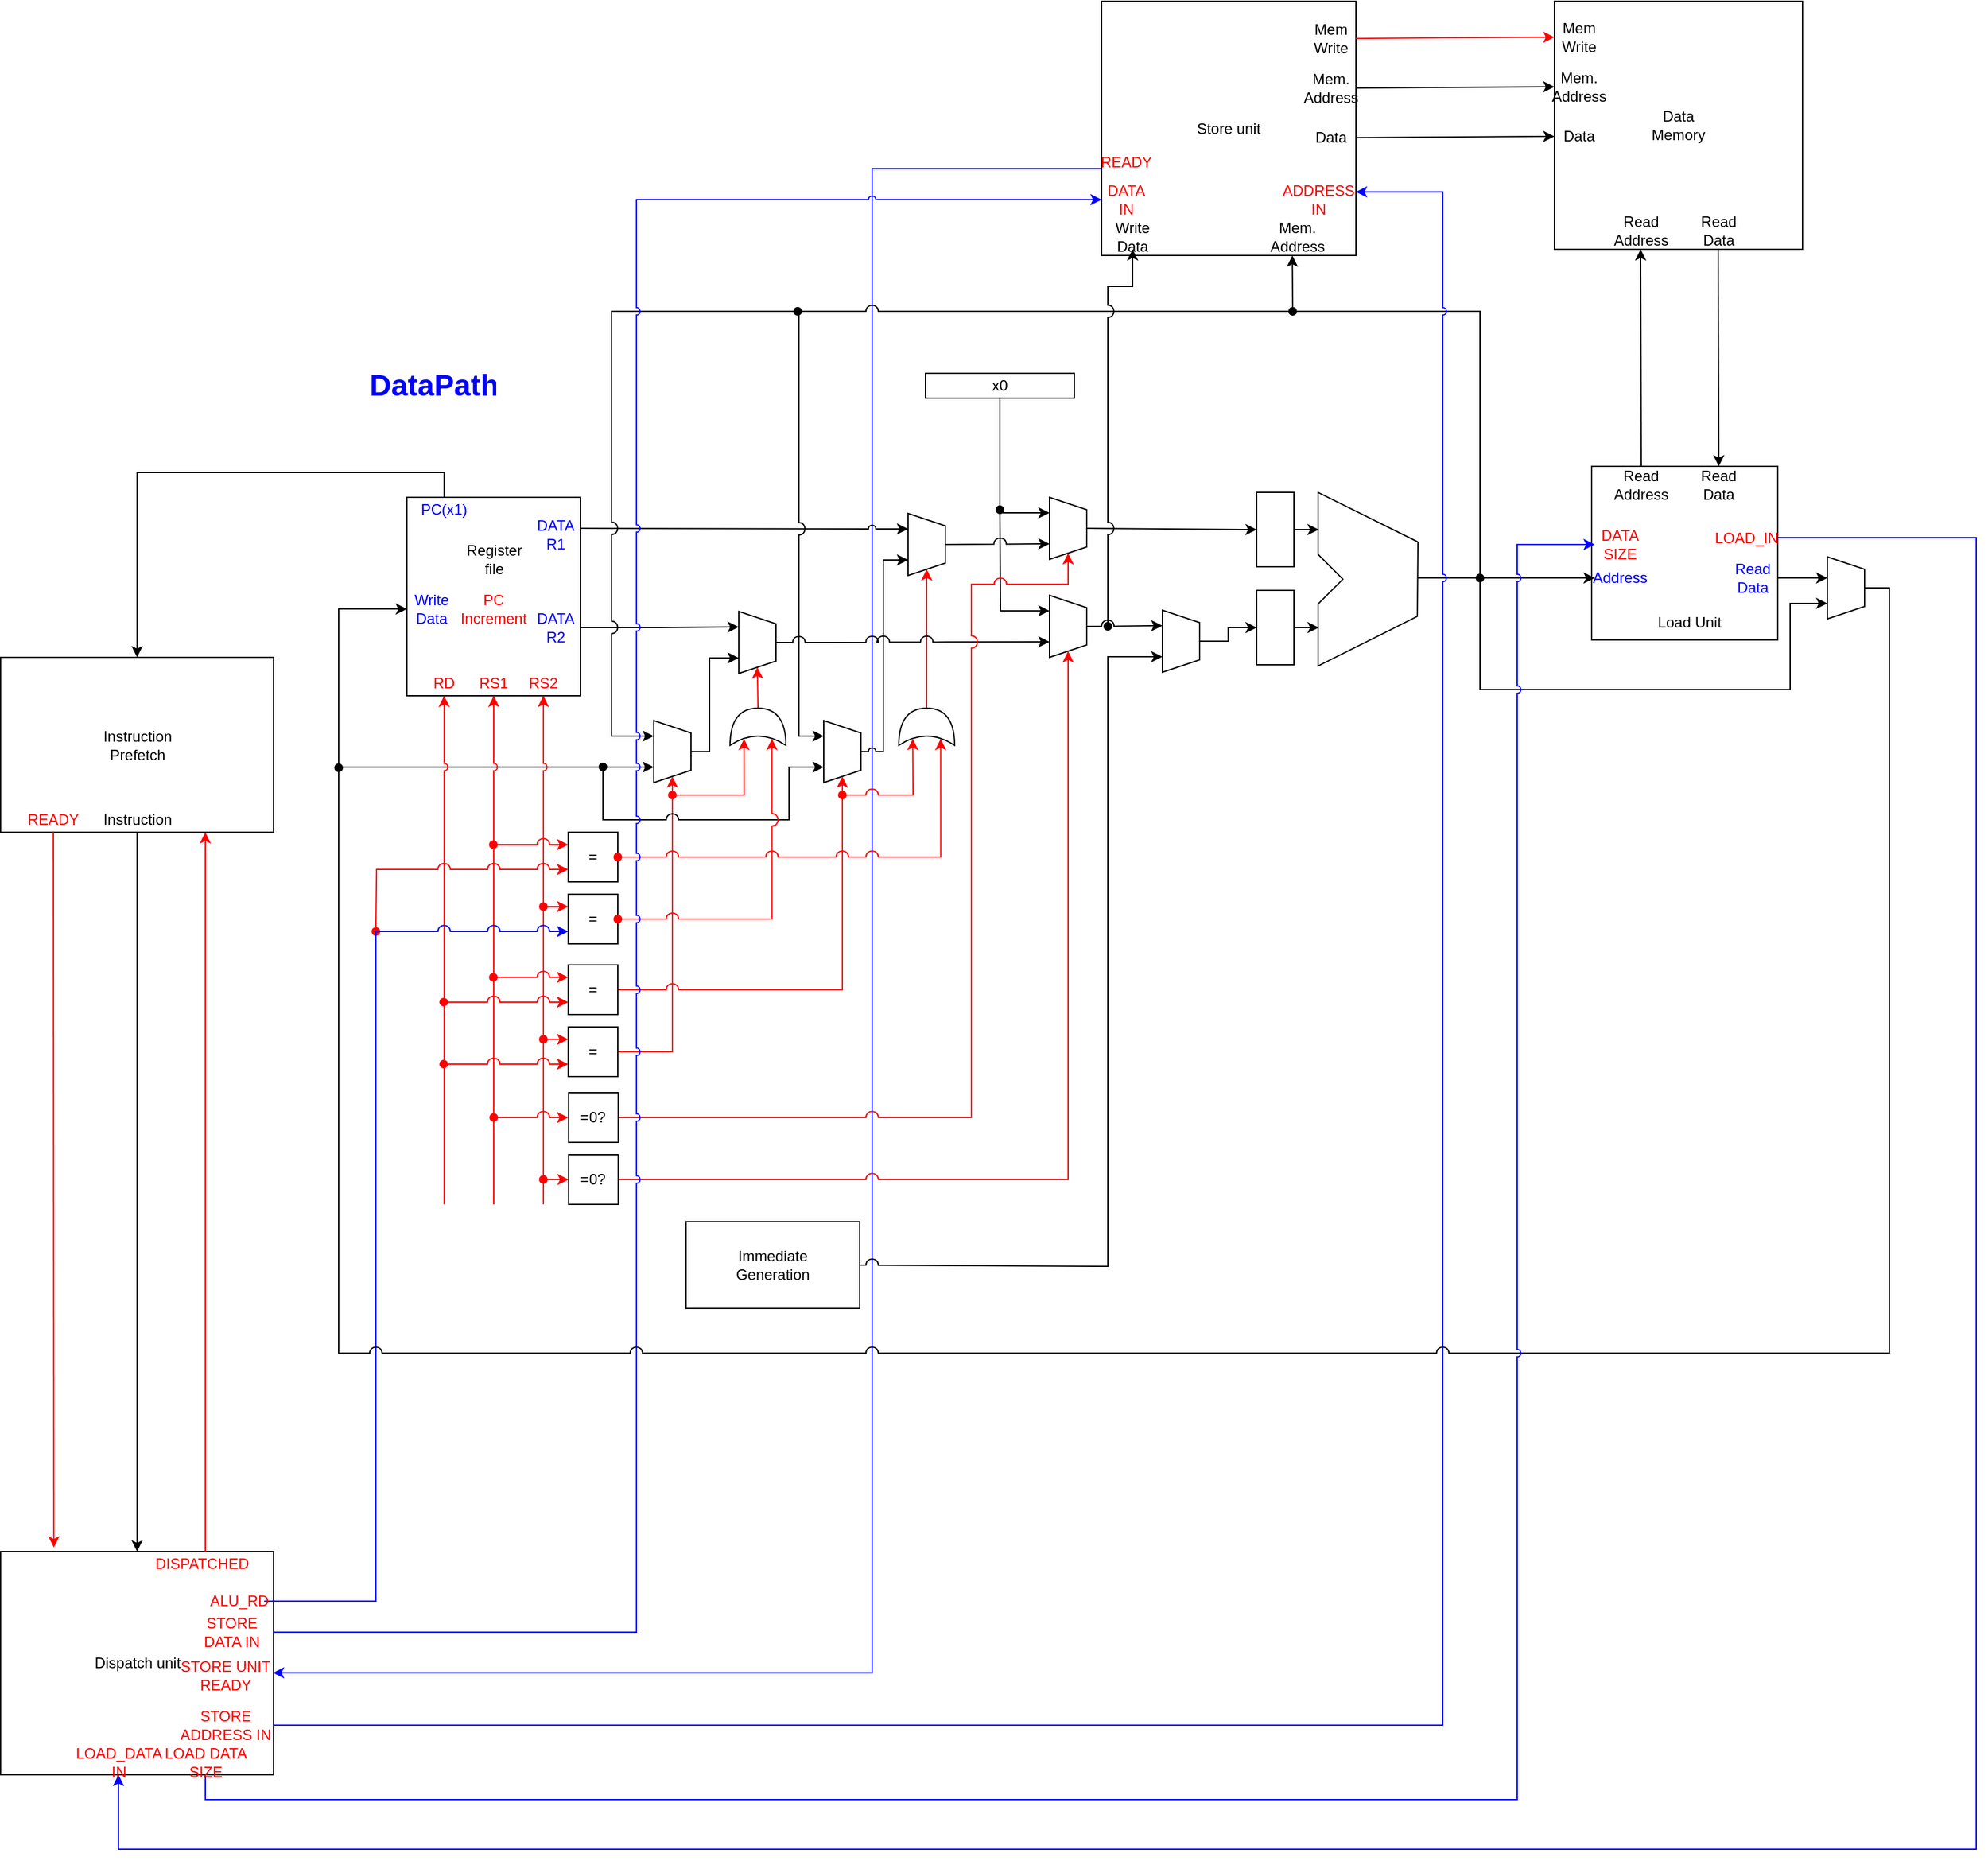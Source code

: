 <mxfile version="15.2.9" type="github" pages="2">
  <diagram id="IInxRaPjDB1M5F9Ouohi" name="DataPath">
    <mxGraphModel dx="1357" dy="-594" grid="1" gridSize="10" guides="1" tooltips="1" connect="1" arrows="1" fold="1" page="1" pageScale="1" pageWidth="850" pageHeight="1100" math="0" shadow="0">
      <root>
        <mxCell id="0" />
        <mxCell id="1" parent="0" />
        <mxCell id="HzsoGm1XjxQ9WfNqBwHY-5" style="edgeStyle=orthogonalEdgeStyle;rounded=0;jumpStyle=arc;orthogonalLoop=1;jettySize=auto;html=1;entryX=0;entryY=0.75;entryDx=0;entryDy=0;startArrow=classic;startFill=1;endArrow=none;endFill=0;strokeColor=#0000FF;exitX=0.994;exitY=0.388;exitDx=0;exitDy=0;exitPerimeter=0;" parent="1" source="HzsoGm1XjxQ9WfNqBwHY-6" target="OxWfidsaN3JTtssfOtQR-28" edge="1">
          <mxGeometry relative="1" as="geometry">
            <mxPoint x="-150" y="2738" as="sourcePoint" />
            <Array as="points">
              <mxPoint x="330" y="2738" />
              <mxPoint x="330" y="1525" />
            </Array>
          </mxGeometry>
        </mxCell>
        <mxCell id="AgYjj3AW9fVz4WpxSIaR-26" value="Dispatch unit" style="rounded=0;whiteSpace=wrap;html=1;" parent="1" vertex="1">
          <mxGeometry x="-372.5" y="2640" width="220" height="180" as="geometry" />
        </mxCell>
        <mxCell id="eqXmc5QhUQ7mll4E75Xy-8" value="" style="rounded=0;whiteSpace=wrap;html=1;" parent="1" vertex="1">
          <mxGeometry x="-45" y="1790" width="140" height="160" as="geometry" />
        </mxCell>
        <mxCell id="eqXmc5QhUQ7mll4E75Xy-9" value="Register file" style="text;html=1;strokeColor=none;fillColor=none;align=center;verticalAlign=middle;whiteSpace=wrap;rounded=0;" parent="1" vertex="1">
          <mxGeometry x="-7.5" y="1830" width="65" height="20" as="geometry" />
        </mxCell>
        <mxCell id="eqXmc5QhUQ7mll4E75Xy-11" value="PC(x1)" style="text;html=1;strokeColor=none;fillColor=none;align=center;verticalAlign=middle;whiteSpace=wrap;rounded=0;fontColor=#0000FF;" parent="1" vertex="1">
          <mxGeometry x="-35" y="1790" width="40" height="20" as="geometry" />
        </mxCell>
        <mxCell id="eqXmc5QhUQ7mll4E75Xy-109" style="edgeStyle=orthogonalEdgeStyle;rounded=0;jumpStyle=arc;jumpSize=10;orthogonalLoop=1;jettySize=auto;html=1;exitX=0;exitY=0.5;exitDx=0;exitDy=0;entryX=0.75;entryY=1;entryDx=0;entryDy=0;startArrow=classic;startFill=1;endArrow=classic;endFill=1;strokeColor=#000000;" parent="1" source="eqXmc5QhUQ7mll4E75Xy-12" target="eqXmc5QhUQ7mll4E75Xy-83" edge="1">
          <mxGeometry relative="1" as="geometry">
            <Array as="points">
              <mxPoint x="-100" y="1880" />
              <mxPoint x="-100" y="2008" />
            </Array>
          </mxGeometry>
        </mxCell>
        <mxCell id="eqXmc5QhUQ7mll4E75Xy-12" value="Write Data" style="text;html=1;strokeColor=none;fillColor=none;align=center;verticalAlign=middle;whiteSpace=wrap;rounded=0;fontColor=#0000FF;" parent="1" vertex="1">
          <mxGeometry x="-45" y="1870" width="40" height="20" as="geometry" />
        </mxCell>
        <mxCell id="eqXmc5QhUQ7mll4E75Xy-88" style="edgeStyle=orthogonalEdgeStyle;rounded=0;orthogonalLoop=1;jettySize=auto;html=1;exitX=1;exitY=0.25;exitDx=0;exitDy=0;entryX=0.25;entryY=1;entryDx=0;entryDy=0;jumpStyle=arc;" parent="1" source="eqXmc5QhUQ7mll4E75Xy-14" target="eqXmc5QhUQ7mll4E75Xy-87" edge="1">
          <mxGeometry relative="1" as="geometry" />
        </mxCell>
        <mxCell id="eqXmc5QhUQ7mll4E75Xy-14" value="DATA R1" style="text;html=1;strokeColor=none;fillColor=none;align=center;verticalAlign=middle;whiteSpace=wrap;rounded=0;fontColor=#0000FF;" parent="1" vertex="1">
          <mxGeometry x="55" y="1810" width="40" height="20" as="geometry" />
        </mxCell>
        <mxCell id="eqXmc5QhUQ7mll4E75Xy-86" style="edgeStyle=orthogonalEdgeStyle;rounded=0;orthogonalLoop=1;jettySize=auto;html=1;exitX=1;exitY=0.5;exitDx=0;exitDy=0;entryX=0.25;entryY=1;entryDx=0;entryDy=0;" parent="1" source="eqXmc5QhUQ7mll4E75Xy-15" target="eqXmc5QhUQ7mll4E75Xy-85" edge="1">
          <mxGeometry relative="1" as="geometry" />
        </mxCell>
        <mxCell id="eqXmc5QhUQ7mll4E75Xy-15" value="&lt;div&gt;DATA&lt;/div&gt;&lt;div&gt;R2&lt;br&gt;&lt;/div&gt;" style="text;html=1;strokeColor=none;fillColor=none;align=center;verticalAlign=middle;whiteSpace=wrap;rounded=0;fontColor=#0000FF;" parent="1" vertex="1">
          <mxGeometry x="55" y="1885" width="40" height="20" as="geometry" />
        </mxCell>
        <mxCell id="eqXmc5QhUQ7mll4E75Xy-16" value="&lt;font color=&quot;#ff0000&quot;&gt;PC Increment&lt;/font&gt;" style="text;html=1;strokeColor=none;fillColor=none;align=center;verticalAlign=middle;whiteSpace=wrap;rounded=0;fontColor=#0000FF;" parent="1" vertex="1">
          <mxGeometry x="5" y="1870" width="40" height="20" as="geometry" />
        </mxCell>
        <mxCell id="eqXmc5QhUQ7mll4E75Xy-27" value="&lt;h1&gt;DataPath&lt;/h1&gt;&lt;p&gt;&lt;br&gt;&lt;/p&gt;" style="text;html=1;strokeColor=none;fillColor=none;spacing=5;spacingTop=-20;whiteSpace=wrap;overflow=hidden;rounded=0;fontColor=#0000FF;" parent="1" vertex="1">
          <mxGeometry x="-80" y="1680" width="110" height="40" as="geometry" />
        </mxCell>
        <mxCell id="eqXmc5QhUQ7mll4E75Xy-93" style="edgeStyle=orthogonalEdgeStyle;rounded=0;orthogonalLoop=1;jettySize=auto;html=1;exitX=0.5;exitY=1;exitDx=0;exitDy=0;startArrow=classic;startFill=1;endArrow=none;endFill=0;strokeColor=#ff0000;jumpStyle=arc;" parent="1" source="eqXmc5QhUQ7mll4E75Xy-28" edge="1">
          <mxGeometry relative="1" as="geometry">
            <mxPoint x="-15" y="2360" as="targetPoint" />
            <Array as="points">
              <mxPoint x="-15" y="2100" />
              <mxPoint x="-15" y="2100" />
            </Array>
          </mxGeometry>
        </mxCell>
        <mxCell id="eqXmc5QhUQ7mll4E75Xy-28" value="&lt;font color=&quot;#FF0000&quot;&gt;RD&lt;/font&gt;" style="text;html=1;strokeColor=none;fillColor=none;align=center;verticalAlign=middle;whiteSpace=wrap;rounded=0;startSize=0;" parent="1" vertex="1">
          <mxGeometry x="-35" y="1930" width="40" height="20" as="geometry" />
        </mxCell>
        <mxCell id="eqXmc5QhUQ7mll4E75Xy-91" style="edgeStyle=orthogonalEdgeStyle;rounded=0;orthogonalLoop=1;jettySize=auto;html=1;exitX=0.5;exitY=1;exitDx=0;exitDy=0;startArrow=classic;startFill=1;endArrow=none;endFill=0;strokeColor=#ff0000;jumpStyle=arc;" parent="1" source="eqXmc5QhUQ7mll4E75Xy-29" edge="1">
          <mxGeometry relative="1" as="geometry">
            <mxPoint x="25" y="2360" as="targetPoint" />
          </mxGeometry>
        </mxCell>
        <mxCell id="eqXmc5QhUQ7mll4E75Xy-29" value="&lt;font color=&quot;#FF0000&quot;&gt;RS1&lt;/font&gt;" style="text;html=1;strokeColor=none;fillColor=none;align=center;verticalAlign=middle;whiteSpace=wrap;rounded=0;startSize=0;" parent="1" vertex="1">
          <mxGeometry x="5" y="1930" width="40" height="20" as="geometry" />
        </mxCell>
        <mxCell id="eqXmc5QhUQ7mll4E75Xy-92" style="edgeStyle=orthogonalEdgeStyle;rounded=0;orthogonalLoop=1;jettySize=auto;html=1;exitX=0.5;exitY=1;exitDx=0;exitDy=0;startArrow=classic;startFill=1;endArrow=none;endFill=0;strokeColor=#ff0000;jumpStyle=arc;" parent="1" source="eqXmc5QhUQ7mll4E75Xy-30" edge="1">
          <mxGeometry relative="1" as="geometry">
            <mxPoint x="65" y="2360" as="targetPoint" />
          </mxGeometry>
        </mxCell>
        <mxCell id="eqXmc5QhUQ7mll4E75Xy-30" value="&lt;font color=&quot;#FF0000&quot;&gt;RS2&lt;/font&gt;" style="text;html=1;strokeColor=none;fillColor=none;align=center;verticalAlign=middle;whiteSpace=wrap;rounded=0;startSize=0;" parent="1" vertex="1">
          <mxGeometry x="45" y="1930" width="40" height="20" as="geometry" />
        </mxCell>
        <mxCell id="eqXmc5QhUQ7mll4E75Xy-89" style="edgeStyle=orthogonalEdgeStyle;rounded=0;orthogonalLoop=1;jettySize=auto;html=1;exitX=0.5;exitY=0;exitDx=0;exitDy=0;entryX=0.75;entryY=1;entryDx=0;entryDy=0;" parent="1" source="eqXmc5QhUQ7mll4E75Xy-83" target="eqXmc5QhUQ7mll4E75Xy-85" edge="1">
          <mxGeometry relative="1" as="geometry">
            <Array as="points">
              <mxPoint x="199" y="1995" />
              <mxPoint x="199" y="1920" />
            </Array>
          </mxGeometry>
        </mxCell>
        <mxCell id="eqXmc5QhUQ7mll4E75Xy-108" style="edgeStyle=orthogonalEdgeStyle;rounded=0;jumpStyle=arc;jumpSize=10;orthogonalLoop=1;jettySize=auto;html=1;exitX=1;exitY=0.5;exitDx=0;exitDy=0;entryX=1;entryY=0.5;entryDx=0;entryDy=0;startArrow=classic;startFill=1;endArrow=none;endFill=0;strokeColor=#ff0000;" parent="1" source="eqXmc5QhUQ7mll4E75Xy-83" target="eqXmc5QhUQ7mll4E75Xy-95" edge="1">
          <mxGeometry relative="1" as="geometry">
            <Array as="points">
              <mxPoint x="169" y="2237" />
            </Array>
          </mxGeometry>
        </mxCell>
        <mxCell id="OxWfidsaN3JTtssfOtQR-11" style="edgeStyle=orthogonalEdgeStyle;rounded=0;jumpStyle=arc;jumpSize=10;orthogonalLoop=1;jettySize=auto;html=1;exitX=0.25;exitY=1;exitDx=0;exitDy=0;startArrow=classic;startFill=1;endArrow=oval;endFill=1;strokeColor=#000000;" parent="1" source="eqXmc5QhUQ7mll4E75Xy-83" edge="1">
          <mxGeometry relative="1" as="geometry">
            <mxPoint x="270" y="1640" as="targetPoint" />
            <Array as="points">
              <mxPoint x="120" y="1983" />
              <mxPoint x="120" y="1640" />
            </Array>
          </mxGeometry>
        </mxCell>
        <mxCell id="eqXmc5QhUQ7mll4E75Xy-83" value="" style="shape=trapezoid;perimeter=trapezoidPerimeter;whiteSpace=wrap;html=1;fixedSize=1;startSize=0;size=10;direction=south;" parent="1" vertex="1">
          <mxGeometry x="154" y="1970" width="30" height="50" as="geometry" />
        </mxCell>
        <mxCell id="eqXmc5QhUQ7mll4E75Xy-90" style="edgeStyle=orthogonalEdgeStyle;rounded=0;orthogonalLoop=1;jettySize=auto;html=1;exitX=0.5;exitY=0;exitDx=0;exitDy=0;entryX=0.75;entryY=1;entryDx=0;entryDy=0;jumpStyle=arc;" parent="1" source="eqXmc5QhUQ7mll4E75Xy-84" target="eqXmc5QhUQ7mll4E75Xy-87" edge="1">
          <mxGeometry relative="1" as="geometry">
            <Array as="points">
              <mxPoint x="339" y="1995" />
              <mxPoint x="339" y="1841" />
            </Array>
          </mxGeometry>
        </mxCell>
        <mxCell id="eqXmc5QhUQ7mll4E75Xy-106" style="edgeStyle=orthogonalEdgeStyle;rounded=0;jumpStyle=arc;jumpSize=10;orthogonalLoop=1;jettySize=auto;html=1;exitX=1;exitY=0.5;exitDx=0;exitDy=0;entryX=1;entryY=0.5;entryDx=0;entryDy=0;startArrow=classic;startFill=1;endArrow=none;endFill=0;strokeColor=#ff0000;" parent="1" source="eqXmc5QhUQ7mll4E75Xy-84" target="eqXmc5QhUQ7mll4E75Xy-94" edge="1">
          <mxGeometry relative="1" as="geometry">
            <Array as="points">
              <mxPoint x="306" y="2187" />
            </Array>
          </mxGeometry>
        </mxCell>
        <mxCell id="eqXmc5QhUQ7mll4E75Xy-126" style="edgeStyle=orthogonalEdgeStyle;rounded=0;jumpStyle=arc;jumpSize=10;orthogonalLoop=1;jettySize=auto;html=1;exitX=0.75;exitY=1;exitDx=0;exitDy=0;startArrow=classic;startFill=1;endArrow=oval;endFill=1;strokeColor=#000000;" parent="1" source="eqXmc5QhUQ7mll4E75Xy-84" edge="1">
          <mxGeometry relative="1" as="geometry">
            <mxPoint x="113" y="2007.4" as="targetPoint" />
            <Array as="points">
              <mxPoint x="263" y="2008" />
              <mxPoint x="263" y="2050" />
              <mxPoint x="113" y="2050" />
            </Array>
          </mxGeometry>
        </mxCell>
        <mxCell id="OxWfidsaN3JTtssfOtQR-12" style="edgeStyle=orthogonalEdgeStyle;rounded=0;jumpStyle=arc;jumpSize=10;orthogonalLoop=1;jettySize=auto;html=1;exitX=0.25;exitY=1;exitDx=0;exitDy=0;startArrow=classic;startFill=1;endArrow=none;endFill=0;strokeColor=#000000;" parent="1" source="eqXmc5QhUQ7mll4E75Xy-84" edge="1">
          <mxGeometry relative="1" as="geometry">
            <mxPoint x="770" y="1855" as="targetPoint" />
            <Array as="points">
              <mxPoint x="271" y="1983" />
              <mxPoint x="271" y="1640" />
              <mxPoint x="820" y="1640" />
              <mxPoint x="820" y="1855" />
            </Array>
          </mxGeometry>
        </mxCell>
        <mxCell id="eqXmc5QhUQ7mll4E75Xy-84" value="" style="shape=trapezoid;perimeter=trapezoidPerimeter;whiteSpace=wrap;html=1;fixedSize=1;startSize=0;size=10;direction=south;" parent="1" vertex="1">
          <mxGeometry x="291" y="1970" width="30" height="50" as="geometry" />
        </mxCell>
        <mxCell id="eqXmc5QhUQ7mll4E75Xy-123" style="edgeStyle=orthogonalEdgeStyle;rounded=0;jumpStyle=arc;jumpSize=10;orthogonalLoop=1;jettySize=auto;html=1;exitX=1;exitY=0.5;exitDx=0;exitDy=0;entryX=1;entryY=0.5;entryDx=0;entryDy=0;entryPerimeter=0;startArrow=classic;startFill=1;endArrow=none;endFill=0;strokeColor=#FF0000;" parent="1" source="eqXmc5QhUQ7mll4E75Xy-85" target="eqXmc5QhUQ7mll4E75Xy-116" edge="1">
          <mxGeometry relative="1" as="geometry" />
        </mxCell>
        <mxCell id="eqXmc5QhUQ7mll4E75Xy-85" value="" style="shape=trapezoid;perimeter=trapezoidPerimeter;whiteSpace=wrap;html=1;fixedSize=1;startSize=0;size=10;direction=south;" parent="1" vertex="1">
          <mxGeometry x="222.5" y="1882" width="30" height="50" as="geometry" />
        </mxCell>
        <mxCell id="eqXmc5QhUQ7mll4E75Xy-125" style="edgeStyle=orthogonalEdgeStyle;rounded=0;jumpStyle=arc;jumpSize=10;orthogonalLoop=1;jettySize=auto;html=1;exitX=1;exitY=0.5;exitDx=0;exitDy=0;entryX=1;entryY=0.5;entryDx=0;entryDy=0;entryPerimeter=0;startArrow=classic;startFill=1;endArrow=none;endFill=0;strokeColor=#FF0000;" parent="1" source="eqXmc5QhUQ7mll4E75Xy-87" target="eqXmc5QhUQ7mll4E75Xy-117" edge="1">
          <mxGeometry relative="1" as="geometry" />
        </mxCell>
        <mxCell id="eqXmc5QhUQ7mll4E75Xy-87" value="" style="shape=trapezoid;perimeter=trapezoidPerimeter;whiteSpace=wrap;html=1;fixedSize=1;startSize=0;size=10;direction=south;" parent="1" vertex="1">
          <mxGeometry x="359" y="1803" width="30" height="50" as="geometry" />
        </mxCell>
        <mxCell id="eqXmc5QhUQ7mll4E75Xy-96" style="edgeStyle=orthogonalEdgeStyle;rounded=0;orthogonalLoop=1;jettySize=auto;html=1;exitX=0;exitY=0.25;exitDx=0;exitDy=0;startArrow=classic;startFill=1;endArrow=oval;endFill=1;strokeColor=#ff0000;jumpStyle=arc;jumpSize=10;" parent="1" source="eqXmc5QhUQ7mll4E75Xy-94" edge="1">
          <mxGeometry relative="1" as="geometry">
            <mxPoint x="24.667" y="2177" as="targetPoint" />
          </mxGeometry>
        </mxCell>
        <mxCell id="eqXmc5QhUQ7mll4E75Xy-100" style="edgeStyle=orthogonalEdgeStyle;rounded=0;jumpStyle=arc;jumpSize=10;orthogonalLoop=1;jettySize=auto;html=1;exitX=0;exitY=0.75;exitDx=0;exitDy=0;startArrow=classic;startFill=1;endArrow=oval;endFill=1;strokeColor=#ff0000;" parent="1" source="eqXmc5QhUQ7mll4E75Xy-94" edge="1">
          <mxGeometry relative="1" as="geometry">
            <mxPoint x="-15.333" y="2196.944" as="targetPoint" />
          </mxGeometry>
        </mxCell>
        <mxCell id="eqXmc5QhUQ7mll4E75Xy-94" value="=" style="whiteSpace=wrap;html=1;aspect=fixed;startSize=0;" parent="1" vertex="1">
          <mxGeometry x="85" y="2167" width="40" height="40" as="geometry" />
        </mxCell>
        <mxCell id="eqXmc5QhUQ7mll4E75Xy-99" style="edgeStyle=orthogonalEdgeStyle;rounded=0;jumpStyle=arc;jumpSize=10;orthogonalLoop=1;jettySize=auto;html=1;exitX=0;exitY=0.25;exitDx=0;exitDy=0;startArrow=classic;startFill=1;endArrow=oval;endFill=1;strokeColor=#ff0000;" parent="1" source="eqXmc5QhUQ7mll4E75Xy-95" edge="1">
          <mxGeometry relative="1" as="geometry">
            <mxPoint x="65" y="2226.944" as="targetPoint" />
          </mxGeometry>
        </mxCell>
        <mxCell id="eqXmc5QhUQ7mll4E75Xy-101" style="edgeStyle=orthogonalEdgeStyle;rounded=0;jumpStyle=arc;jumpSize=10;orthogonalLoop=1;jettySize=auto;html=1;exitX=0;exitY=0.75;exitDx=0;exitDy=0;startArrow=classic;startFill=1;endArrow=oval;endFill=1;strokeColor=#ff0000;" parent="1" source="eqXmc5QhUQ7mll4E75Xy-95" edge="1">
          <mxGeometry relative="1" as="geometry">
            <mxPoint x="-15.333" y="2246.944" as="targetPoint" />
          </mxGeometry>
        </mxCell>
        <mxCell id="eqXmc5QhUQ7mll4E75Xy-95" value="=" style="whiteSpace=wrap;html=1;aspect=fixed;startSize=0;" parent="1" vertex="1">
          <mxGeometry x="85" y="2217" width="40" height="40" as="geometry" />
        </mxCell>
        <mxCell id="eqXmc5QhUQ7mll4E75Xy-110" style="edgeStyle=orthogonalEdgeStyle;rounded=0;orthogonalLoop=1;jettySize=auto;html=1;exitX=0;exitY=0.25;exitDx=0;exitDy=0;startArrow=classic;startFill=1;endArrow=oval;endFill=1;strokeColor=#ff0000;jumpStyle=arc;jumpSize=10;" parent="1" source="eqXmc5QhUQ7mll4E75Xy-112" edge="1">
          <mxGeometry relative="1" as="geometry">
            <mxPoint x="24.667" y="2070" as="targetPoint" />
          </mxGeometry>
        </mxCell>
        <mxCell id="eqXmc5QhUQ7mll4E75Xy-111" style="edgeStyle=orthogonalEdgeStyle;rounded=0;jumpStyle=arc;jumpSize=10;orthogonalLoop=1;jettySize=auto;html=1;exitX=0;exitY=0.75;exitDx=0;exitDy=0;startArrow=classic;startFill=1;endArrow=oval;endFill=1;strokeColor=#ff0000;" parent="1" source="eqXmc5QhUQ7mll4E75Xy-112" edge="1">
          <mxGeometry relative="1" as="geometry">
            <mxPoint x="-70" y="2140" as="targetPoint" />
          </mxGeometry>
        </mxCell>
        <mxCell id="eqXmc5QhUQ7mll4E75Xy-112" value="=" style="whiteSpace=wrap;html=1;aspect=fixed;startSize=0;" parent="1" vertex="1">
          <mxGeometry x="85" y="2060" width="40" height="40" as="geometry" />
        </mxCell>
        <mxCell id="eqXmc5QhUQ7mll4E75Xy-113" style="edgeStyle=orthogonalEdgeStyle;rounded=0;jumpStyle=arc;jumpSize=10;orthogonalLoop=1;jettySize=auto;html=1;exitX=0;exitY=0.25;exitDx=0;exitDy=0;startArrow=classic;startFill=1;endArrow=oval;endFill=1;strokeColor=#ff0000;" parent="1" source="eqXmc5QhUQ7mll4E75Xy-115" edge="1">
          <mxGeometry relative="1" as="geometry">
            <mxPoint x="65" y="2119.944" as="targetPoint" />
          </mxGeometry>
        </mxCell>
        <mxCell id="eqXmc5QhUQ7mll4E75Xy-114" style="edgeStyle=orthogonalEdgeStyle;rounded=0;jumpStyle=arc;jumpSize=10;orthogonalLoop=1;jettySize=auto;html=1;exitX=0;exitY=0.75;exitDx=0;exitDy=0;startArrow=classic;startFill=1;endArrow=none;endFill=0;entryX=1;entryY=0.5;entryDx=0;entryDy=0;strokeColor=#0000FF;" parent="1" source="eqXmc5QhUQ7mll4E75Xy-115" target="AgYjj3AW9fVz4WpxSIaR-21" edge="1">
          <mxGeometry relative="1" as="geometry">
            <mxPoint x="-70" y="2360" as="targetPoint" />
            <Array as="points">
              <mxPoint x="-70" y="2140" />
              <mxPoint x="-70" y="2680" />
            </Array>
          </mxGeometry>
        </mxCell>
        <mxCell id="eqXmc5QhUQ7mll4E75Xy-115" value="=" style="whiteSpace=wrap;html=1;aspect=fixed;startSize=0;" parent="1" vertex="1">
          <mxGeometry x="85" y="2110" width="40" height="40" as="geometry" />
        </mxCell>
        <mxCell id="eqXmc5QhUQ7mll4E75Xy-118" style="edgeStyle=orthogonalEdgeStyle;rounded=0;jumpStyle=arc;jumpSize=10;orthogonalLoop=1;jettySize=auto;html=1;exitX=0.175;exitY=0.25;exitDx=0;exitDy=0;exitPerimeter=0;startArrow=classic;startFill=1;endArrow=oval;endFill=1;strokeColor=#FF0000;" parent="1" source="eqXmc5QhUQ7mll4E75Xy-116" edge="1">
          <mxGeometry relative="1" as="geometry">
            <mxPoint x="169" y="2030" as="targetPoint" />
            <Array as="points">
              <mxPoint x="227" y="2030" />
            </Array>
          </mxGeometry>
        </mxCell>
        <mxCell id="eqXmc5QhUQ7mll4E75Xy-120" style="edgeStyle=orthogonalEdgeStyle;rounded=0;jumpStyle=arc;jumpSize=10;orthogonalLoop=1;jettySize=auto;html=1;exitX=0.175;exitY=0.75;exitDx=0;exitDy=0;exitPerimeter=0;entryX=1;entryY=0.5;entryDx=0;entryDy=0;startArrow=classic;startFill=1;endArrow=oval;endFill=1;strokeColor=#FF0000;" parent="1" source="eqXmc5QhUQ7mll4E75Xy-116" target="eqXmc5QhUQ7mll4E75Xy-115" edge="1">
          <mxGeometry relative="1" as="geometry">
            <Array as="points">
              <mxPoint x="249" y="2130" />
            </Array>
          </mxGeometry>
        </mxCell>
        <mxCell id="eqXmc5QhUQ7mll4E75Xy-116" value="" style="shape=xor;whiteSpace=wrap;html=1;direction=north;" parent="1" vertex="1">
          <mxGeometry x="215.5" y="1960" width="45" height="30" as="geometry" />
        </mxCell>
        <mxCell id="eqXmc5QhUQ7mll4E75Xy-119" style="edgeStyle=orthogonalEdgeStyle;rounded=0;jumpStyle=arc;jumpSize=10;orthogonalLoop=1;jettySize=auto;html=1;exitX=0.175;exitY=0.25;exitDx=0;exitDy=0;exitPerimeter=0;startArrow=classic;startFill=1;endArrow=oval;endFill=1;strokeColor=#FF0000;" parent="1" source="eqXmc5QhUQ7mll4E75Xy-117" edge="1">
          <mxGeometry relative="1" as="geometry">
            <mxPoint x="306" y="2030" as="targetPoint" />
            <Array as="points">
              <mxPoint x="363" y="2000" />
              <mxPoint x="363" y="2000" />
              <mxPoint x="363" y="2030" />
            </Array>
          </mxGeometry>
        </mxCell>
        <mxCell id="eqXmc5QhUQ7mll4E75Xy-121" style="edgeStyle=orthogonalEdgeStyle;rounded=0;jumpStyle=arc;jumpSize=10;orthogonalLoop=1;jettySize=auto;html=1;exitX=0.175;exitY=0.75;exitDx=0;exitDy=0;exitPerimeter=0;entryX=1;entryY=0.5;entryDx=0;entryDy=0;startArrow=classic;startFill=1;endArrow=oval;endFill=1;strokeColor=#FF0000;" parent="1" source="eqXmc5QhUQ7mll4E75Xy-117" target="eqXmc5QhUQ7mll4E75Xy-112" edge="1">
          <mxGeometry relative="1" as="geometry">
            <Array as="points">
              <mxPoint x="385" y="2080" />
            </Array>
          </mxGeometry>
        </mxCell>
        <mxCell id="eqXmc5QhUQ7mll4E75Xy-117" value="" style="shape=xor;whiteSpace=wrap;html=1;direction=north;" parent="1" vertex="1">
          <mxGeometry x="351.5" y="1960" width="45" height="30" as="geometry" />
        </mxCell>
        <mxCell id="eqXmc5QhUQ7mll4E75Xy-132" style="edgeStyle=orthogonalEdgeStyle;rounded=0;jumpStyle=arc;jumpSize=10;orthogonalLoop=1;jettySize=auto;html=1;exitX=0.75;exitY=1;exitDx=0;exitDy=0;entryX=0.5;entryY=0;entryDx=0;entryDy=0;startArrow=classic;startFill=1;endArrow=none;endFill=0;strokeColor=#000000;" parent="1" source="eqXmc5QhUQ7mll4E75Xy-127" target="eqXmc5QhUQ7mll4E75Xy-85" edge="1">
          <mxGeometry relative="1" as="geometry" />
        </mxCell>
        <mxCell id="OxWfidsaN3JTtssfOtQR-4" style="edgeStyle=orthogonalEdgeStyle;rounded=0;jumpStyle=arc;jumpSize=10;orthogonalLoop=1;jettySize=auto;html=1;exitX=0.25;exitY=1;exitDx=0;exitDy=0;startArrow=classic;startFill=1;endArrow=oval;endFill=1;strokeColor=#000000;" parent="1" source="eqXmc5QhUQ7mll4E75Xy-127" edge="1">
          <mxGeometry relative="1" as="geometry">
            <mxPoint x="433.0" y="1800" as="targetPoint" />
          </mxGeometry>
        </mxCell>
        <mxCell id="eqXmc5QhUQ7mll4E75Xy-127" value="" style="shape=trapezoid;perimeter=trapezoidPerimeter;whiteSpace=wrap;html=1;fixedSize=1;startSize=0;size=10;direction=south;" parent="1" vertex="1">
          <mxGeometry x="473" y="1869" width="30" height="50" as="geometry" />
        </mxCell>
        <mxCell id="eqXmc5QhUQ7mll4E75Xy-130" style="edgeStyle=orthogonalEdgeStyle;rounded=0;jumpStyle=arc;jumpSize=10;orthogonalLoop=1;jettySize=auto;html=1;exitX=0.75;exitY=1;exitDx=0;exitDy=0;entryX=0.5;entryY=0;entryDx=0;entryDy=0;startArrow=classic;startFill=1;endArrow=none;endFill=0;strokeColor=#000000;" parent="1" source="eqXmc5QhUQ7mll4E75Xy-128" target="eqXmc5QhUQ7mll4E75Xy-87" edge="1">
          <mxGeometry relative="1" as="geometry" />
        </mxCell>
        <mxCell id="OxWfidsaN3JTtssfOtQR-14" style="edgeStyle=orthogonalEdgeStyle;rounded=0;jumpStyle=arc;jumpSize=10;orthogonalLoop=1;jettySize=auto;html=1;exitX=0.5;exitY=0;exitDx=0;exitDy=0;startArrow=none;startFill=0;endArrow=classic;endFill=1;strokeColor=#000000;entryX=0;entryY=0.5;entryDx=0;entryDy=0;" parent="1" source="eqXmc5QhUQ7mll4E75Xy-128" target="OxWfidsaN3JTtssfOtQR-16" edge="1">
          <mxGeometry relative="1" as="geometry">
            <mxPoint x="530" y="1815" as="targetPoint" />
          </mxGeometry>
        </mxCell>
        <mxCell id="eqXmc5QhUQ7mll4E75Xy-128" value="" style="shape=trapezoid;perimeter=trapezoidPerimeter;whiteSpace=wrap;html=1;fixedSize=1;startSize=0;size=10;direction=south;" parent="1" vertex="1">
          <mxGeometry x="473" y="1790" width="30" height="50" as="geometry" />
        </mxCell>
        <mxCell id="OxWfidsaN3JTtssfOtQR-3" style="edgeStyle=orthogonalEdgeStyle;rounded=0;jumpStyle=arc;jumpSize=10;orthogonalLoop=1;jettySize=auto;html=1;exitX=0.5;exitY=1;exitDx=0;exitDy=0;entryX=0.25;entryY=1;entryDx=0;entryDy=0;startArrow=none;startFill=0;endArrow=classic;endFill=1;strokeColor=#000000;" parent="1" source="OxWfidsaN3JTtssfOtQR-2" target="eqXmc5QhUQ7mll4E75Xy-128" edge="1">
          <mxGeometry relative="1" as="geometry" />
        </mxCell>
        <mxCell id="OxWfidsaN3JTtssfOtQR-2" value="x0" style="rounded=0;whiteSpace=wrap;html=1;" parent="1" vertex="1">
          <mxGeometry x="373" y="1690" width="120" height="20" as="geometry" />
        </mxCell>
        <mxCell id="OxWfidsaN3JTtssfOtQR-5" style="edgeStyle=orthogonalEdgeStyle;rounded=0;orthogonalLoop=1;jettySize=auto;html=1;startArrow=classic;startFill=1;endArrow=oval;endFill=1;strokeColor=#ff0000;jumpStyle=arc;jumpSize=10;" parent="1" edge="1">
          <mxGeometry relative="1" as="geometry">
            <mxPoint x="25" y="2290" as="targetPoint" />
            <mxPoint x="85" y="2290" as="sourcePoint" />
            <Array as="points">
              <mxPoint x="25" y="2290" />
            </Array>
          </mxGeometry>
        </mxCell>
        <mxCell id="OxWfidsaN3JTtssfOtQR-9" style="edgeStyle=orthogonalEdgeStyle;rounded=0;jumpStyle=arc;jumpSize=10;orthogonalLoop=1;jettySize=auto;html=1;exitX=1;exitY=0.5;exitDx=0;exitDy=0;entryX=1;entryY=0.5;entryDx=0;entryDy=0;startArrow=none;startFill=0;endArrow=classic;endFill=1;strokeColor=#FF0000;" parent="1" source="OxWfidsaN3JTtssfOtQR-6" target="eqXmc5QhUQ7mll4E75Xy-128" edge="1">
          <mxGeometry relative="1" as="geometry">
            <Array as="points">
              <mxPoint x="410" y="2290" />
              <mxPoint x="410" y="1860" />
              <mxPoint x="488" y="1860" />
            </Array>
          </mxGeometry>
        </mxCell>
        <mxCell id="OxWfidsaN3JTtssfOtQR-6" value="=0?" style="whiteSpace=wrap;html=1;aspect=fixed;startSize=0;" parent="1" vertex="1">
          <mxGeometry x="85.33" y="2270" width="40" height="40" as="geometry" />
        </mxCell>
        <mxCell id="OxWfidsaN3JTtssfOtQR-7" style="edgeStyle=orthogonalEdgeStyle;rounded=0;jumpStyle=arc;jumpSize=10;orthogonalLoop=1;jettySize=auto;html=1;exitX=0;exitY=0.5;exitDx=0;exitDy=0;startArrow=classic;startFill=1;endArrow=oval;endFill=1;strokeColor=#ff0000;" parent="1" source="OxWfidsaN3JTtssfOtQR-8" edge="1">
          <mxGeometry relative="1" as="geometry">
            <mxPoint x="65" y="2340" as="targetPoint" />
          </mxGeometry>
        </mxCell>
        <mxCell id="OxWfidsaN3JTtssfOtQR-10" style="edgeStyle=orthogonalEdgeStyle;rounded=0;jumpStyle=arc;jumpSize=10;orthogonalLoop=1;jettySize=auto;html=1;exitX=1;exitY=0.5;exitDx=0;exitDy=0;startArrow=none;startFill=0;endArrow=classic;endFill=1;strokeColor=#FF0000;" parent="1" source="OxWfidsaN3JTtssfOtQR-8" target="eqXmc5QhUQ7mll4E75Xy-127" edge="1">
          <mxGeometry relative="1" as="geometry" />
        </mxCell>
        <mxCell id="OxWfidsaN3JTtssfOtQR-8" value="=0?" style="whiteSpace=wrap;html=1;aspect=fixed;startSize=0;" parent="1" vertex="1">
          <mxGeometry x="85.33" y="2320" width="40" height="40" as="geometry" />
        </mxCell>
        <mxCell id="OxWfidsaN3JTtssfOtQR-13" value="" style="endArrow=none;html=1;strokeColor=#000000;rounded=0;" parent="1" edge="1">
          <mxGeometry width="50" height="50" relative="1" as="geometry">
            <mxPoint x="770" y="1826" as="sourcePoint" />
            <mxPoint x="770" y="1826" as="targetPoint" />
            <Array as="points">
              <mxPoint x="769.5" y="1886" />
              <mxPoint x="689.5" y="1926" />
              <mxPoint x="689.5" y="1876" />
              <mxPoint x="709.5" y="1856" />
              <mxPoint x="689.5" y="1836" />
              <mxPoint x="689.5" y="1786" />
            </Array>
          </mxGeometry>
        </mxCell>
        <mxCell id="OxWfidsaN3JTtssfOtQR-20" style="edgeStyle=orthogonalEdgeStyle;rounded=0;jumpStyle=arc;jumpSize=10;orthogonalLoop=1;jettySize=auto;html=1;exitX=1;exitY=0.5;exitDx=0;exitDy=0;startArrow=none;startFill=0;endArrow=classic;endFill=1;strokeColor=#000000;" parent="1" source="OxWfidsaN3JTtssfOtQR-16" edge="1">
          <mxGeometry relative="1" as="geometry">
            <mxPoint x="690" y="1816" as="targetPoint" />
          </mxGeometry>
        </mxCell>
        <mxCell id="OxWfidsaN3JTtssfOtQR-16" value="" style="rounded=0;whiteSpace=wrap;html=1;startSize=0;" parent="1" vertex="1">
          <mxGeometry x="640" y="1786" width="30" height="60" as="geometry" />
        </mxCell>
        <mxCell id="OxWfidsaN3JTtssfOtQR-21" style="edgeStyle=orthogonalEdgeStyle;rounded=0;jumpStyle=arc;jumpSize=10;orthogonalLoop=1;jettySize=auto;html=1;exitX=1;exitY=0.5;exitDx=0;exitDy=0;startArrow=none;startFill=0;endArrow=classic;endFill=1;strokeColor=#000000;" parent="1" source="OxWfidsaN3JTtssfOtQR-17" edge="1">
          <mxGeometry relative="1" as="geometry">
            <mxPoint x="690" y="1895" as="targetPoint" />
          </mxGeometry>
        </mxCell>
        <mxCell id="OxWfidsaN3JTtssfOtQR-17" value="" style="rounded=0;whiteSpace=wrap;html=1;startSize=0;" parent="1" vertex="1">
          <mxGeometry x="640" y="1865" width="30" height="60" as="geometry" />
        </mxCell>
        <mxCell id="OxWfidsaN3JTtssfOtQR-22" style="edgeStyle=orthogonalEdgeStyle;rounded=0;jumpStyle=arc;jumpSize=10;orthogonalLoop=1;jettySize=auto;html=1;exitX=0.75;exitY=1;exitDx=0;exitDy=0;startArrow=classic;startFill=1;endArrow=oval;endFill=1;startSize=6;endSize=6;sourcePerimeterSpacing=6;targetPerimeterSpacing=6;strokeColor=#000000;" parent="1" source="OxWfidsaN3JTtssfOtQR-23" edge="1">
          <mxGeometry relative="1" as="geometry">
            <mxPoint x="669" y="1640" as="targetPoint" />
          </mxGeometry>
        </mxCell>
        <mxCell id="HzsoGm1XjxQ9WfNqBwHY-7" style="edgeStyle=orthogonalEdgeStyle;rounded=0;jumpStyle=arc;orthogonalLoop=1;jettySize=auto;html=1;exitX=1;exitY=0.75;exitDx=0;exitDy=0;startArrow=classic;startFill=1;endArrow=none;endFill=0;strokeColor=#0000FF;entryX=1;entryY=0.5;entryDx=0;entryDy=0;" parent="1" source="OxWfidsaN3JTtssfOtQR-23" target="HzsoGm1XjxQ9WfNqBwHY-8" edge="1">
          <mxGeometry relative="1" as="geometry">
            <mxPoint x="-93" y="2810" as="targetPoint" />
            <Array as="points">
              <mxPoint x="790" y="1544" />
              <mxPoint x="790" y="2780" />
            </Array>
          </mxGeometry>
        </mxCell>
        <mxCell id="OxWfidsaN3JTtssfOtQR-23" value="Store unit" style="whiteSpace=wrap;html=1;aspect=fixed;startSize=0;" parent="1" vertex="1">
          <mxGeometry x="515" y="1390" width="205" height="205" as="geometry" />
        </mxCell>
        <mxCell id="OxWfidsaN3JTtssfOtQR-29" style="edgeStyle=orthogonalEdgeStyle;rounded=0;jumpStyle=arc;jumpSize=10;orthogonalLoop=1;jettySize=auto;html=1;exitX=0.5;exitY=1;exitDx=0;exitDy=0;startArrow=classic;startFill=1;endArrow=oval;endFill=1;strokeColor=#000000;" parent="1" source="OxWfidsaN3JTtssfOtQR-24" edge="1">
          <mxGeometry relative="1" as="geometry">
            <mxPoint x="520" y="1894" as="targetPoint" />
            <Array as="points">
              <mxPoint x="540" y="1620" />
              <mxPoint x="520" y="1620" />
              <mxPoint x="520" y="1894" />
            </Array>
          </mxGeometry>
        </mxCell>
        <mxCell id="OxWfidsaN3JTtssfOtQR-24" value="Write Data" style="text;html=1;strokeColor=none;fillColor=none;align=center;verticalAlign=middle;whiteSpace=wrap;rounded=0;startSize=0;" parent="1" vertex="1">
          <mxGeometry x="520" y="1570" width="40" height="20" as="geometry" />
        </mxCell>
        <mxCell id="OxWfidsaN3JTtssfOtQR-25" value="&lt;div&gt;Mem.&lt;/div&gt;&lt;div&gt;Address&lt;br&gt;&lt;/div&gt;" style="text;html=1;strokeColor=none;fillColor=none;align=center;verticalAlign=middle;whiteSpace=wrap;rounded=0;startSize=0;" parent="1" vertex="1">
          <mxGeometry x="652.5" y="1570" width="40" height="20" as="geometry" />
        </mxCell>
        <mxCell id="HzsoGm1XjxQ9WfNqBwHY-1" style="edgeStyle=orthogonalEdgeStyle;rounded=0;orthogonalLoop=1;jettySize=auto;html=1;exitX=0;exitY=0.5;exitDx=0;exitDy=0;entryX=1;entryY=0.5;entryDx=0;entryDy=0;jumpStyle=arc;startArrow=classic;startFill=1;endArrow=none;endFill=0;strokeColor=#0000FF;" parent="1" source="OxWfidsaN3JTtssfOtQR-26" target="HzsoGm1XjxQ9WfNqBwHY-2" edge="1">
          <mxGeometry relative="1" as="geometry">
            <Array as="points">
              <mxPoint x="140" y="1550" />
              <mxPoint x="140" y="2705" />
            </Array>
          </mxGeometry>
        </mxCell>
        <mxCell id="OxWfidsaN3JTtssfOtQR-26" value="&lt;div&gt;&lt;font color=&quot;#FF0000&quot;&gt;DATA&lt;/font&gt;&lt;/div&gt;&lt;div&gt;&lt;font color=&quot;#FF0000&quot;&gt;IN&lt;/font&gt;&lt;br&gt;&lt;/div&gt;" style="text;html=1;strokeColor=none;fillColor=none;align=center;verticalAlign=middle;whiteSpace=wrap;rounded=0;startSize=0;" parent="1" vertex="1">
          <mxGeometry x="515" y="1540" width="40" height="20" as="geometry" />
        </mxCell>
        <mxCell id="OxWfidsaN3JTtssfOtQR-27" value="&lt;font color=&quot;#FF0000&quot;&gt;ADDRESS&lt;/font&gt;&lt;div&gt;&lt;font color=&quot;#FF0000&quot;&gt;IN&lt;/font&gt;&lt;br&gt;&lt;/div&gt;" style="text;html=1;strokeColor=none;fillColor=none;align=center;verticalAlign=middle;whiteSpace=wrap;rounded=0;startSize=0;" parent="1" vertex="1">
          <mxGeometry x="670" y="1540" width="40" height="20" as="geometry" />
        </mxCell>
        <mxCell id="OxWfidsaN3JTtssfOtQR-28" value="&lt;font color=&quot;#FF0000&quot;&gt;READY&lt;/font&gt;" style="text;html=1;strokeColor=none;fillColor=none;align=center;verticalAlign=middle;whiteSpace=wrap;rounded=0;startSize=0;" parent="1" vertex="1">
          <mxGeometry x="515" y="1510" width="40" height="20" as="geometry" />
        </mxCell>
        <mxCell id="OxWfidsaN3JTtssfOtQR-30" value="" style="rounded=0;whiteSpace=wrap;html=1;fontColor=#0000FF;" parent="1" vertex="1">
          <mxGeometry x="910" y="1765" width="150" height="140" as="geometry" />
        </mxCell>
        <mxCell id="OxWfidsaN3JTtssfOtQR-31" value="" style="endArrow=classic;html=1;fontColor=#0000FF;entryX=0;entryY=0.5;entryDx=0;entryDy=0;startArrow=oval;startFill=1;" parent="1" target="OxWfidsaN3JTtssfOtQR-33" edge="1">
          <mxGeometry width="50" height="50" relative="1" as="geometry">
            <mxPoint x="820" y="1855" as="sourcePoint" />
            <mxPoint x="910" y="1851" as="targetPoint" />
          </mxGeometry>
        </mxCell>
        <mxCell id="OxWfidsaN3JTtssfOtQR-32" value="Load Unit" style="text;html=1;strokeColor=none;fillColor=none;align=center;verticalAlign=middle;whiteSpace=wrap;rounded=0;" parent="1" vertex="1">
          <mxGeometry x="950" y="1881" width="77.5" height="20" as="geometry" />
        </mxCell>
        <mxCell id="OxWfidsaN3JTtssfOtQR-33" value="Address" style="text;html=1;strokeColor=none;fillColor=none;align=center;verticalAlign=middle;whiteSpace=wrap;rounded=0;fontColor=#0000FF;" parent="1" vertex="1">
          <mxGeometry x="912.5" y="1845" width="40" height="20" as="geometry" />
        </mxCell>
        <mxCell id="OxWfidsaN3JTtssfOtQR-34" value="" style="edgeStyle=orthogonalEdgeStyle;rounded=0;orthogonalLoop=1;jettySize=auto;html=1;fontColor=#0000FF;endArrow=classic;endFill=1;" parent="1" source="OxWfidsaN3JTtssfOtQR-35" edge="1">
          <mxGeometry relative="1" as="geometry">
            <mxPoint x="1100" y="1855" as="targetPoint" />
          </mxGeometry>
        </mxCell>
        <mxCell id="OxWfidsaN3JTtssfOtQR-35" value="Read Data" style="text;html=1;strokeColor=none;fillColor=none;align=center;verticalAlign=middle;whiteSpace=wrap;rounded=0;fontColor=#0000FF;" parent="1" vertex="1">
          <mxGeometry x="1020" y="1845" width="40" height="20" as="geometry" />
        </mxCell>
        <mxCell id="OxWfidsaN3JTtssfOtQR-36" style="edgeStyle=orthogonalEdgeStyle;rounded=0;jumpStyle=arc;jumpSize=10;orthogonalLoop=1;jettySize=auto;html=1;exitX=0.75;exitY=1;exitDx=0;exitDy=0;startArrow=classic;startFill=1;endArrow=none;endFill=0;startSize=6;endSize=6;sourcePerimeterSpacing=6;targetPerimeterSpacing=6;strokeColor=#000000;" parent="1" source="OxWfidsaN3JTtssfOtQR-37" edge="1">
          <mxGeometry relative="1" as="geometry">
            <mxPoint x="820" y="1855" as="targetPoint" />
            <Array as="points">
              <mxPoint x="1070" y="1876" />
              <mxPoint x="1070" y="1945" />
              <mxPoint x="820" y="1945" />
            </Array>
          </mxGeometry>
        </mxCell>
        <mxCell id="OxWfidsaN3JTtssfOtQR-46" style="edgeStyle=orthogonalEdgeStyle;rounded=0;jumpStyle=arc;jumpSize=10;orthogonalLoop=1;jettySize=auto;html=1;exitX=0.5;exitY=0;exitDx=0;exitDy=0;startArrow=none;startFill=0;endArrow=oval;endFill=1;strokeColor=#000000;" parent="1" source="OxWfidsaN3JTtssfOtQR-37" edge="1">
          <mxGeometry relative="1" as="geometry">
            <mxPoint x="-100" y="2008" as="targetPoint" />
            <Array as="points">
              <mxPoint x="1150" y="1863" />
              <mxPoint x="1150" y="2480" />
              <mxPoint x="-100" y="2480" />
            </Array>
          </mxGeometry>
        </mxCell>
        <mxCell id="OxWfidsaN3JTtssfOtQR-37" value="" style="shape=trapezoid;perimeter=trapezoidPerimeter;whiteSpace=wrap;html=1;fixedSize=1;startSize=0;size=10;direction=south;" parent="1" vertex="1">
          <mxGeometry x="1100" y="1838" width="30" height="50" as="geometry" />
        </mxCell>
        <mxCell id="WenLAZoAJfzFxscvHDdg-1" style="edgeStyle=orthogonalEdgeStyle;rounded=0;orthogonalLoop=1;jettySize=auto;html=1;exitX=0;exitY=0.5;exitDx=0;exitDy=0;entryX=0.75;entryY=1;entryDx=0;entryDy=0;strokeColor=#0000FF;jumpStyle=arc;startArrow=classic;startFill=1;endArrow=none;endFill=0;" parent="1" source="OxWfidsaN3JTtssfOtQR-38" target="AgYjj3AW9fVz4WpxSIaR-26" edge="1">
          <mxGeometry relative="1" as="geometry">
            <Array as="points">
              <mxPoint x="850" y="1828" />
              <mxPoint x="850" y="2840" />
              <mxPoint x="-207" y="2840" />
            </Array>
          </mxGeometry>
        </mxCell>
        <mxCell id="OxWfidsaN3JTtssfOtQR-38" value="&lt;div&gt;&lt;font color=&quot;#FF0000&quot;&gt;DATA&lt;/font&gt;&lt;/div&gt;&lt;div&gt;&lt;font color=&quot;#FF0000&quot;&gt;SIZE&lt;/font&gt;&lt;br&gt;&lt;/div&gt;" style="text;html=1;strokeColor=none;fillColor=none;align=center;verticalAlign=middle;whiteSpace=wrap;rounded=0;startSize=0;" parent="1" vertex="1">
          <mxGeometry x="912.5" y="1818" width="40" height="20" as="geometry" />
        </mxCell>
        <mxCell id="OP6ZeZgyvROSsGVpdAR2-2" style="edgeStyle=orthogonalEdgeStyle;rounded=0;orthogonalLoop=1;jettySize=auto;html=1;exitX=1;exitY=0.5;exitDx=0;exitDy=0;entryX=0.5;entryY=1;entryDx=0;entryDy=0;jumpStyle=arc;strokeColor=#0000FF;" edge="1" parent="1" source="OxWfidsaN3JTtssfOtQR-39" target="OP6ZeZgyvROSsGVpdAR2-1">
          <mxGeometry relative="1" as="geometry">
            <Array as="points">
              <mxPoint x="1220" y="1823" />
              <mxPoint x="1220" y="2880" />
              <mxPoint x="-277" y="2880" />
            </Array>
          </mxGeometry>
        </mxCell>
        <mxCell id="OxWfidsaN3JTtssfOtQR-39" value="&lt;font color=&quot;#FF0000&quot;&gt;LOAD_IN&lt;/font&gt;" style="text;html=1;strokeColor=none;fillColor=none;align=center;verticalAlign=middle;whiteSpace=wrap;rounded=0;startSize=0;" parent="1" vertex="1">
          <mxGeometry x="1010" y="1810" width="50" height="25" as="geometry" />
        </mxCell>
        <mxCell id="OxWfidsaN3JTtssfOtQR-41" style="edgeStyle=orthogonalEdgeStyle;rounded=0;jumpStyle=arc;jumpSize=10;orthogonalLoop=1;jettySize=auto;html=1;exitX=0.25;exitY=1;exitDx=0;exitDy=0;entryX=0.5;entryY=0;entryDx=0;entryDy=0;startArrow=classic;startFill=1;endArrow=none;endFill=0;strokeColor=#000000;" parent="1" source="OxWfidsaN3JTtssfOtQR-40" target="eqXmc5QhUQ7mll4E75Xy-127" edge="1">
          <mxGeometry relative="1" as="geometry" />
        </mxCell>
        <mxCell id="OxWfidsaN3JTtssfOtQR-42" style="edgeStyle=orthogonalEdgeStyle;rounded=0;jumpStyle=arc;jumpSize=10;orthogonalLoop=1;jettySize=auto;html=1;exitX=0.75;exitY=1;exitDx=0;exitDy=0;startArrow=classic;startFill=1;endArrow=none;endFill=0;strokeColor=#000000;entryX=1;entryY=0.5;entryDx=0;entryDy=0;" parent="1" source="OxWfidsaN3JTtssfOtQR-40" target="OxWfidsaN3JTtssfOtQR-43" edge="1">
          <mxGeometry relative="1" as="geometry">
            <mxPoint x="360" y="2410" as="targetPoint" />
            <Array as="points">
              <mxPoint x="520" y="1919" />
              <mxPoint x="520" y="2410" />
              <mxPoint x="330" y="2410" />
            </Array>
          </mxGeometry>
        </mxCell>
        <mxCell id="OxWfidsaN3JTtssfOtQR-45" style="edgeStyle=orthogonalEdgeStyle;rounded=0;jumpStyle=arc;jumpSize=10;orthogonalLoop=1;jettySize=auto;html=1;exitX=0.5;exitY=0;exitDx=0;exitDy=0;entryX=0;entryY=0.5;entryDx=0;entryDy=0;startArrow=none;startFill=0;endArrow=classic;endFill=1;strokeColor=#000000;" parent="1" source="OxWfidsaN3JTtssfOtQR-40" target="OxWfidsaN3JTtssfOtQR-17" edge="1">
          <mxGeometry relative="1" as="geometry" />
        </mxCell>
        <mxCell id="OxWfidsaN3JTtssfOtQR-40" value="" style="shape=trapezoid;perimeter=trapezoidPerimeter;whiteSpace=wrap;html=1;fixedSize=1;startSize=0;size=10;direction=south;" parent="1" vertex="1">
          <mxGeometry x="564" y="1881" width="30" height="50" as="geometry" />
        </mxCell>
        <mxCell id="OxWfidsaN3JTtssfOtQR-43" value="" style="rounded=0;whiteSpace=wrap;html=1;" parent="1" vertex="1">
          <mxGeometry x="180" y="2374" width="140" height="70" as="geometry" />
        </mxCell>
        <mxCell id="OxWfidsaN3JTtssfOtQR-44" value="Immediate Generation" style="text;html=1;strokeColor=none;fillColor=none;align=center;verticalAlign=middle;whiteSpace=wrap;rounded=0;" parent="1" vertex="1">
          <mxGeometry x="215" y="2399" width="70" height="20" as="geometry" />
        </mxCell>
        <mxCell id="AgYjj3AW9fVz4WpxSIaR-1" value="&lt;div&gt;Mem.&lt;/div&gt;&lt;div&gt;Address&lt;br&gt;&lt;/div&gt;" style="text;html=1;strokeColor=none;fillColor=none;align=center;verticalAlign=middle;whiteSpace=wrap;rounded=0;" parent="1" vertex="1">
          <mxGeometry x="680" y="1450" width="40" height="20" as="geometry" />
        </mxCell>
        <mxCell id="AgYjj3AW9fVz4WpxSIaR-2" value="Data" style="text;html=1;strokeColor=none;fillColor=none;align=center;verticalAlign=middle;whiteSpace=wrap;rounded=0;" parent="1" vertex="1">
          <mxGeometry x="680" y="1490" width="40" height="20" as="geometry" />
        </mxCell>
        <mxCell id="AgYjj3AW9fVz4WpxSIaR-3" value="&lt;div&gt;Mem&lt;/div&gt;&lt;div&gt;Write&lt;br&gt;&lt;/div&gt;" style="text;html=1;strokeColor=none;fillColor=none;align=center;verticalAlign=middle;whiteSpace=wrap;rounded=0;" parent="1" vertex="1">
          <mxGeometry x="680" y="1410" width="40" height="20" as="geometry" />
        </mxCell>
        <mxCell id="AgYjj3AW9fVz4WpxSIaR-4" value="&lt;div&gt;Data&lt;br&gt;&lt;/div&gt;&lt;div&gt;Memory&lt;/div&gt;" style="whiteSpace=wrap;html=1;aspect=fixed;" parent="1" vertex="1">
          <mxGeometry x="880" y="1390" width="200" height="200" as="geometry" />
        </mxCell>
        <mxCell id="AgYjj3AW9fVz4WpxSIaR-8" style="edgeStyle=orthogonalEdgeStyle;rounded=0;jumpStyle=arc;jumpSize=10;orthogonalLoop=1;jettySize=auto;html=1;exitX=0;exitY=0.5;exitDx=0;exitDy=0;entryX=1;entryY=0.5;entryDx=0;entryDy=0;startArrow=classic;startFill=1;endArrow=none;endFill=0;strokeColor=#FF0000;" parent="1" source="AgYjj3AW9fVz4WpxSIaR-5" target="AgYjj3AW9fVz4WpxSIaR-3" edge="1">
          <mxGeometry relative="1" as="geometry" />
        </mxCell>
        <mxCell id="AgYjj3AW9fVz4WpxSIaR-5" value="&lt;div&gt;Mem&lt;/div&gt;&lt;div&gt;Write&lt;br&gt;&lt;/div&gt;" style="text;html=1;strokeColor=none;fillColor=none;align=center;verticalAlign=middle;whiteSpace=wrap;rounded=0;" parent="1" vertex="1">
          <mxGeometry x="880" y="1409" width="40" height="20" as="geometry" />
        </mxCell>
        <mxCell id="AgYjj3AW9fVz4WpxSIaR-10" style="edgeStyle=orthogonalEdgeStyle;rounded=0;jumpStyle=arc;jumpSize=10;orthogonalLoop=1;jettySize=auto;html=1;exitX=0;exitY=0.5;exitDx=0;exitDy=0;entryX=1;entryY=0.5;entryDx=0;entryDy=0;startArrow=classic;startFill=1;endArrow=none;endFill=0;strokeColor=#000000;" parent="1" source="AgYjj3AW9fVz4WpxSIaR-6" target="AgYjj3AW9fVz4WpxSIaR-1" edge="1">
          <mxGeometry relative="1" as="geometry" />
        </mxCell>
        <mxCell id="AgYjj3AW9fVz4WpxSIaR-6" value="&lt;div&gt;Mem.&lt;/div&gt;&lt;div&gt;Address&lt;br&gt;&lt;/div&gt;" style="text;html=1;strokeColor=none;fillColor=none;align=center;verticalAlign=middle;whiteSpace=wrap;rounded=0;" parent="1" vertex="1">
          <mxGeometry x="880" y="1449" width="40" height="20" as="geometry" />
        </mxCell>
        <mxCell id="AgYjj3AW9fVz4WpxSIaR-11" style="edgeStyle=orthogonalEdgeStyle;rounded=0;jumpStyle=arc;jumpSize=10;orthogonalLoop=1;jettySize=auto;html=1;exitX=0;exitY=0.5;exitDx=0;exitDy=0;entryX=1;entryY=0.5;entryDx=0;entryDy=0;startArrow=classic;startFill=1;endArrow=none;endFill=0;strokeColor=#000000;" parent="1" source="AgYjj3AW9fVz4WpxSIaR-7" target="AgYjj3AW9fVz4WpxSIaR-2" edge="1">
          <mxGeometry relative="1" as="geometry" />
        </mxCell>
        <mxCell id="AgYjj3AW9fVz4WpxSIaR-7" value="Data" style="text;html=1;strokeColor=none;fillColor=none;align=center;verticalAlign=middle;whiteSpace=wrap;rounded=0;" parent="1" vertex="1">
          <mxGeometry x="880" y="1489" width="40" height="20" as="geometry" />
        </mxCell>
        <mxCell id="AgYjj3AW9fVz4WpxSIaR-12" value="&lt;div&gt;Read&lt;/div&gt;&lt;div&gt;Address&lt;br&gt;&lt;/div&gt;" style="text;html=1;strokeColor=none;fillColor=none;align=center;verticalAlign=middle;whiteSpace=wrap;rounded=0;" parent="1" vertex="1">
          <mxGeometry x="930" y="1765" width="40" height="30" as="geometry" />
        </mxCell>
        <mxCell id="AgYjj3AW9fVz4WpxSIaR-20" style="edgeStyle=orthogonalEdgeStyle;rounded=0;jumpStyle=arc;jumpSize=10;orthogonalLoop=1;jettySize=auto;html=1;exitX=0.5;exitY=0;exitDx=0;exitDy=0;entryX=0.5;entryY=1;entryDx=0;entryDy=0;startArrow=classic;startFill=1;endArrow=none;endFill=0;strokeColor=#000000;" parent="1" source="AgYjj3AW9fVz4WpxSIaR-13" target="AgYjj3AW9fVz4WpxSIaR-16" edge="1">
          <mxGeometry relative="1" as="geometry" />
        </mxCell>
        <mxCell id="AgYjj3AW9fVz4WpxSIaR-13" value="&lt;div&gt;Read&lt;/div&gt;&lt;div&gt;Data&lt;br&gt;&lt;/div&gt;" style="text;html=1;strokeColor=none;fillColor=none;align=center;verticalAlign=middle;whiteSpace=wrap;rounded=0;" parent="1" vertex="1">
          <mxGeometry x="995" y="1765" width="35" height="30" as="geometry" />
        </mxCell>
        <mxCell id="AgYjj3AW9fVz4WpxSIaR-19" style="edgeStyle=orthogonalEdgeStyle;rounded=0;jumpStyle=arc;jumpSize=10;orthogonalLoop=1;jettySize=auto;html=1;exitX=0.5;exitY=1;exitDx=0;exitDy=0;entryX=0.5;entryY=0;entryDx=0;entryDy=0;startArrow=classic;startFill=1;endArrow=none;endFill=0;strokeColor=#000000;" parent="1" source="AgYjj3AW9fVz4WpxSIaR-15" target="AgYjj3AW9fVz4WpxSIaR-12" edge="1">
          <mxGeometry relative="1" as="geometry" />
        </mxCell>
        <mxCell id="AgYjj3AW9fVz4WpxSIaR-15" value="&lt;div&gt;Read&lt;/div&gt;&lt;div&gt;Address&lt;br&gt;&lt;/div&gt;" style="text;html=1;strokeColor=none;fillColor=none;align=center;verticalAlign=middle;whiteSpace=wrap;rounded=0;" parent="1" vertex="1">
          <mxGeometry x="929.5" y="1560" width="40" height="30" as="geometry" />
        </mxCell>
        <mxCell id="AgYjj3AW9fVz4WpxSIaR-16" value="&lt;div&gt;Read&lt;/div&gt;&lt;div&gt;Data&lt;br&gt;&lt;/div&gt;" style="text;html=1;strokeColor=none;fillColor=none;align=center;verticalAlign=middle;whiteSpace=wrap;rounded=0;" parent="1" vertex="1">
          <mxGeometry x="994.5" y="1560" width="35" height="30" as="geometry" />
        </mxCell>
        <mxCell id="AgYjj3AW9fVz4WpxSIaR-21" value="&lt;font color=&quot;#FF0000&quot;&gt;ALU_RD&lt;/font&gt;" style="text;html=1;strokeColor=none;fillColor=none;align=center;verticalAlign=middle;whiteSpace=wrap;rounded=0;" parent="1" vertex="1">
          <mxGeometry x="-200" y="2670" width="40" height="20" as="geometry" />
        </mxCell>
        <mxCell id="AgYjj3AW9fVz4WpxSIaR-25" style="edgeStyle=orthogonalEdgeStyle;rounded=0;jumpStyle=arc;jumpSize=10;orthogonalLoop=1;jettySize=auto;html=1;exitX=0.5;exitY=0;exitDx=0;exitDy=0;entryX=0.5;entryY=0;entryDx=0;entryDy=0;startArrow=classic;startFill=1;endArrow=none;endFill=0;strokeColor=#000000;" parent="1" source="AgYjj3AW9fVz4WpxSIaR-34" target="eqXmc5QhUQ7mll4E75Xy-11" edge="1">
          <mxGeometry relative="1" as="geometry">
            <mxPoint x="-262.5" y="1866.0" as="sourcePoint" />
          </mxGeometry>
        </mxCell>
        <mxCell id="AgYjj3AW9fVz4WpxSIaR-38" style="edgeStyle=orthogonalEdgeStyle;rounded=0;jumpStyle=arc;jumpSize=10;orthogonalLoop=1;jettySize=auto;html=1;exitX=0.5;exitY=0;exitDx=0;exitDy=0;entryX=0.5;entryY=1;entryDx=0;entryDy=0;startArrow=classic;startFill=1;endArrow=none;endFill=0;strokeColor=#000000;" parent="1" source="AgYjj3AW9fVz4WpxSIaR-26" target="AgYjj3AW9fVz4WpxSIaR-35" edge="1">
          <mxGeometry relative="1" as="geometry" />
        </mxCell>
        <mxCell id="AgYjj3AW9fVz4WpxSIaR-40" style="edgeStyle=orthogonalEdgeStyle;rounded=0;jumpStyle=arc;jumpSize=10;orthogonalLoop=1;jettySize=auto;html=1;exitX=0.75;exitY=0;exitDx=0;exitDy=0;entryX=0.75;entryY=1;entryDx=0;entryDy=0;startArrow=none;startFill=0;endArrow=classic;endFill=1;strokeColor=#FF0000;" parent="1" source="AgYjj3AW9fVz4WpxSIaR-26" target="AgYjj3AW9fVz4WpxSIaR-34" edge="1">
          <mxGeometry relative="1" as="geometry" />
        </mxCell>
        <mxCell id="AgYjj3AW9fVz4WpxSIaR-34" value="&lt;div&gt;Instruction&lt;/div&gt;&lt;div&gt;Prefetch&lt;br&gt;&lt;/div&gt;" style="rounded=0;whiteSpace=wrap;html=1;" parent="1" vertex="1">
          <mxGeometry x="-372.5" y="1919" width="220" height="141" as="geometry" />
        </mxCell>
        <mxCell id="AgYjj3AW9fVz4WpxSIaR-35" value="Instruction" style="text;html=1;strokeColor=none;fillColor=none;align=center;verticalAlign=middle;whiteSpace=wrap;rounded=0;" parent="1" vertex="1">
          <mxGeometry x="-282.5" y="2040" width="40" height="20" as="geometry" />
        </mxCell>
        <mxCell id="AgYjj3AW9fVz4WpxSIaR-39" style="edgeStyle=orthogonalEdgeStyle;rounded=0;jumpStyle=arc;jumpSize=10;orthogonalLoop=1;jettySize=auto;html=1;exitX=0.5;exitY=1;exitDx=0;exitDy=0;entryX=0.195;entryY=-0.018;entryDx=0;entryDy=0;entryPerimeter=0;startArrow=none;startFill=0;endArrow=classic;endFill=1;strokeColor=#FF0000;" parent="1" source="AgYjj3AW9fVz4WpxSIaR-36" target="AgYjj3AW9fVz4WpxSIaR-26" edge="1">
          <mxGeometry relative="1" as="geometry" />
        </mxCell>
        <mxCell id="AgYjj3AW9fVz4WpxSIaR-36" value="&lt;font color=&quot;#FF0000&quot;&gt;READY&lt;/font&gt;" style="text;html=1;strokeColor=none;fillColor=none;align=center;verticalAlign=middle;whiteSpace=wrap;rounded=0;" parent="1" vertex="1">
          <mxGeometry x="-350" y="2040" width="40" height="20" as="geometry" />
        </mxCell>
        <mxCell id="AgYjj3AW9fVz4WpxSIaR-41" value="&lt;font color=&quot;#FF0000&quot;&gt;DISPATCHED&lt;/font&gt;" style="text;html=1;strokeColor=none;fillColor=none;align=center;verticalAlign=middle;whiteSpace=wrap;rounded=0;" parent="1" vertex="1">
          <mxGeometry x="-230" y="2640" width="40" height="20" as="geometry" />
        </mxCell>
        <mxCell id="HzsoGm1XjxQ9WfNqBwHY-2" value="&lt;font color=&quot;#FF0000&quot;&gt;STORE DATA IN&lt;/font&gt;" style="text;html=1;strokeColor=none;fillColor=none;align=center;verticalAlign=middle;whiteSpace=wrap;rounded=0;" parent="1" vertex="1">
          <mxGeometry x="-220" y="2695" width="67.5" height="20" as="geometry" />
        </mxCell>
        <mxCell id="HzsoGm1XjxQ9WfNqBwHY-6" value="&lt;font color=&quot;#FF0000&quot;&gt;STORE UNIT READY&lt;/font&gt;" style="text;html=1;strokeColor=none;fillColor=none;align=center;verticalAlign=middle;whiteSpace=wrap;rounded=0;" parent="1" vertex="1">
          <mxGeometry x="-230" y="2730" width="77.5" height="20" as="geometry" />
        </mxCell>
        <mxCell id="HzsoGm1XjxQ9WfNqBwHY-8" value="&lt;font color=&quot;#FF0000&quot;&gt;STORE ADDRESS IN&lt;/font&gt;" style="text;html=1;strokeColor=none;fillColor=none;align=center;verticalAlign=middle;whiteSpace=wrap;rounded=0;" parent="1" vertex="1">
          <mxGeometry x="-230" y="2770" width="77.5" height="20" as="geometry" />
        </mxCell>
        <mxCell id="WenLAZoAJfzFxscvHDdg-2" value="&lt;font color=&quot;#ff0000&quot;&gt;LOAD DATA SIZE&lt;/font&gt;" style="text;html=1;strokeColor=none;fillColor=none;align=center;verticalAlign=middle;whiteSpace=wrap;rounded=0;" parent="1" vertex="1">
          <mxGeometry x="-242.5" y="2800" width="70" height="20" as="geometry" />
        </mxCell>
        <mxCell id="OP6ZeZgyvROSsGVpdAR2-1" value="&lt;div&gt;&lt;font color=&quot;#ff0000&quot;&gt;LOAD_DATA&lt;/font&gt;&lt;/div&gt;&lt;div&gt;&lt;font color=&quot;#ff0000&quot;&gt;IN&lt;/font&gt;&lt;br&gt;&lt;/div&gt;" style="text;html=1;strokeColor=none;fillColor=none;align=center;verticalAlign=middle;whiteSpace=wrap;rounded=0;" vertex="1" parent="1">
          <mxGeometry x="-312.5" y="2800" width="70" height="20" as="geometry" />
        </mxCell>
      </root>
    </mxGraphModel>
  </diagram>
  <diagram id="mDF_yeFzmRtgqxnm2Uce" name="RegisterFile">
    <mxGraphModel dx="710" dy="708" grid="1" gridSize="10" guides="1" tooltips="1" connect="1" arrows="1" fold="1" page="1" pageScale="1" pageWidth="850" pageHeight="1100" math="0" shadow="0">
      <root>
        <mxCell id="HeyO3wFch_CCyxyWLXWr-0" />
        <mxCell id="HeyO3wFch_CCyxyWLXWr-1" parent="HeyO3wFch_CCyxyWLXWr-0" />
        <mxCell id="_BNl1MDUeWxKP-ctqjUL-320" style="edgeStyle=orthogonalEdgeStyle;rounded=0;jumpStyle=arc;jumpSize=10;orthogonalLoop=1;jettySize=auto;html=1;exitX=0.5;exitY=1;exitDx=0;exitDy=0;entryX=0.25;entryY=1;entryDx=0;entryDy=0;startArrow=none;startFill=0;startSize=6;endSize=6;sourcePerimeterSpacing=6;targetPerimeterSpacing=6;" parent="HeyO3wFch_CCyxyWLXWr-1" source="HeyO3wFch_CCyxyWLXWr-6" target="_BNl1MDUeWxKP-ctqjUL-318" edge="1">
          <mxGeometry relative="1" as="geometry" />
        </mxCell>
        <mxCell id="HeyO3wFch_CCyxyWLXWr-6" value="x0" style="rounded=0;whiteSpace=wrap;html=1;" parent="HeyO3wFch_CCyxyWLXWr-1" vertex="1">
          <mxGeometry x="1330" y="134" width="120" height="20" as="geometry" />
        </mxCell>
        <mxCell id="HeyO3wFch_CCyxyWLXWr-11" style="edgeStyle=orthogonalEdgeStyle;rounded=0;orthogonalLoop=1;jettySize=auto;html=1;exitX=0.5;exitY=1;exitDx=0;exitDy=0;" parent="HeyO3wFch_CCyxyWLXWr-1" source="HeyO3wFch_CCyxyWLXWr-7" edge="1">
          <mxGeometry relative="1" as="geometry">
            <mxPoint x="575" y="204" as="targetPoint" />
          </mxGeometry>
        </mxCell>
        <mxCell id="_BNl1MDUeWxKP-ctqjUL-223" style="edgeStyle=orthogonalEdgeStyle;rounded=0;jumpStyle=arc;jumpSize=10;orthogonalLoop=1;jettySize=auto;html=1;exitX=1;exitY=0.5;exitDx=0;exitDy=0;startSize=6;endSize=6;sourcePerimeterSpacing=6;targetPerimeterSpacing=6;strokeColor=#000000;" parent="HeyO3wFch_CCyxyWLXWr-1" source="HeyO3wFch_CCyxyWLXWr-7" edge="1">
          <mxGeometry relative="1" as="geometry">
            <mxPoint x="1070" y="140" as="targetPoint" />
            <Array as="points">
              <mxPoint x="650" y="164" />
              <mxPoint x="650" y="140" />
            </Array>
          </mxGeometry>
        </mxCell>
        <mxCell id="_BNl1MDUeWxKP-ctqjUL-345" style="edgeStyle=orthogonalEdgeStyle;rounded=0;jumpStyle=arc;jumpSize=10;orthogonalLoop=1;jettySize=auto;html=1;exitX=0.5;exitY=0;exitDx=0;exitDy=0;startArrow=none;startFill=0;endArrow=classic;endFill=1;startSize=6;endSize=6;sourcePerimeterSpacing=6;targetPerimeterSpacing=6;strokeColor=#000000;" parent="HeyO3wFch_CCyxyWLXWr-1" source="HeyO3wFch_CCyxyWLXWr-7" edge="1">
          <mxGeometry relative="1" as="geometry">
            <mxPoint x="575" y="40" as="targetPoint" />
          </mxGeometry>
        </mxCell>
        <mxCell id="_BNl1MDUeWxKP-ctqjUL-380" style="edgeStyle=orthogonalEdgeStyle;rounded=0;jumpStyle=arc;jumpSize=10;orthogonalLoop=1;jettySize=auto;html=1;exitX=0.25;exitY=0;exitDx=0;exitDy=0;startArrow=classic;startFill=1;endArrow=oval;endFill=1;startSize=6;endSize=6;sourcePerimeterSpacing=6;targetPerimeterSpacing=6;strokeColor=#0000FF;" parent="HeyO3wFch_CCyxyWLXWr-1" source="HeyO3wFch_CCyxyWLXWr-7" edge="1">
          <mxGeometry relative="1" as="geometry">
            <mxPoint x="440" y="130" as="targetPoint" />
            <Array as="points">
              <mxPoint x="545" y="130" />
            </Array>
          </mxGeometry>
        </mxCell>
        <mxCell id="HeyO3wFch_CCyxyWLXWr-7" value="x1" style="rounded=0;whiteSpace=wrap;html=1;" parent="HeyO3wFch_CCyxyWLXWr-1" vertex="1">
          <mxGeometry x="515" y="154" width="120" height="20" as="geometry" />
        </mxCell>
        <mxCell id="HeyO3wFch_CCyxyWLXWr-8" value="" style="endArrow=none;html=1;rounded=0;" parent="HeyO3wFch_CCyxyWLXWr-1" edge="1">
          <mxGeometry width="50" height="50" relative="1" as="geometry">
            <mxPoint x="475" y="204" as="sourcePoint" />
            <mxPoint x="595" y="204" as="targetPoint" />
            <Array as="points">
              <mxPoint x="515" y="204" />
              <mxPoint x="535" y="234" />
              <mxPoint x="555" y="204" />
            </Array>
          </mxGeometry>
        </mxCell>
        <mxCell id="HeyO3wFch_CCyxyWLXWr-10" value="" style="endArrow=none;html=1;rounded=0;" parent="HeyO3wFch_CCyxyWLXWr-1" edge="1">
          <mxGeometry width="50" height="50" relative="1" as="geometry">
            <mxPoint x="475" y="204" as="sourcePoint" />
            <mxPoint x="595" y="204" as="targetPoint" />
            <Array as="points">
              <mxPoint x="505" y="264" />
              <mxPoint x="565" y="264" />
            </Array>
          </mxGeometry>
        </mxCell>
        <mxCell id="HeyO3wFch_CCyxyWLXWr-13" value="&lt;div&gt;+4&lt;br&gt;&lt;/div&gt;" style="text;html=1;strokeColor=none;fillColor=none;align=center;verticalAlign=middle;whiteSpace=wrap;rounded=0;" parent="HeyO3wFch_CCyxyWLXWr-1" vertex="1">
          <mxGeometry x="475" y="184" width="40" height="20" as="geometry" />
        </mxCell>
        <mxCell id="HeyO3wFch_CCyxyWLXWr-17" style="edgeStyle=orthogonalEdgeStyle;rounded=0;orthogonalLoop=1;jettySize=auto;html=1;exitX=0.5;exitY=0;exitDx=0;exitDy=0;entryX=0;entryY=0.5;entryDx=0;entryDy=0;" parent="HeyO3wFch_CCyxyWLXWr-1" source="HeyO3wFch_CCyxyWLXWr-15" target="HeyO3wFch_CCyxyWLXWr-7" edge="1">
          <mxGeometry relative="1" as="geometry">
            <mxPoint x="455" y="44" as="targetPoint" />
            <Array as="points">
              <mxPoint x="330" y="324" />
              <mxPoint x="330" y="164" />
            </Array>
          </mxGeometry>
        </mxCell>
        <mxCell id="HeyO3wFch_CCyxyWLXWr-15" value="" style="shape=trapezoid;perimeter=trapezoidPerimeter;whiteSpace=wrap;html=1;fixedSize=1;rotation=-90;" parent="HeyO3wFch_CCyxyWLXWr-1" vertex="1">
          <mxGeometry x="340" y="309" width="70" height="30" as="geometry" />
        </mxCell>
        <mxCell id="HeyO3wFch_CCyxyWLXWr-16" value="" style="endArrow=classic;html=1;rounded=0;" parent="HeyO3wFch_CCyxyWLXWr-1" edge="1">
          <mxGeometry width="50" height="50" relative="1" as="geometry">
            <mxPoint x="525" y="264" as="sourcePoint" />
            <mxPoint x="390" y="307" as="targetPoint" />
            <Array as="points">
              <mxPoint x="525" y="307" />
            </Array>
          </mxGeometry>
        </mxCell>
        <mxCell id="_BNl1MDUeWxKP-ctqjUL-225" style="edgeStyle=orthogonalEdgeStyle;rounded=0;jumpStyle=arc;jumpSize=10;orthogonalLoop=1;jettySize=auto;html=1;exitX=1;exitY=0.5;exitDx=0;exitDy=0;startSize=6;endSize=6;sourcePerimeterSpacing=6;targetPerimeterSpacing=6;strokeColor=#000000;" parent="HeyO3wFch_CCyxyWLXWr-1" source="_BNl1MDUeWxKP-ctqjUL-28" edge="1">
          <mxGeometry relative="1" as="geometry">
            <mxPoint x="1070" y="150" as="targetPoint" />
            <Array as="points">
              <mxPoint x="660" y="386" />
              <mxPoint x="660" y="150" />
            </Array>
          </mxGeometry>
        </mxCell>
        <mxCell id="_BNl1MDUeWxKP-ctqjUL-28" value="x2" style="rounded=0;whiteSpace=wrap;html=1;" parent="HeyO3wFch_CCyxyWLXWr-1" vertex="1">
          <mxGeometry x="520" y="376" width="120" height="20" as="geometry" />
        </mxCell>
        <mxCell id="_BNl1MDUeWxKP-ctqjUL-226" style="edgeStyle=orthogonalEdgeStyle;rounded=0;jumpStyle=arc;jumpSize=10;orthogonalLoop=1;jettySize=auto;html=1;exitX=1;exitY=0.5;exitDx=0;exitDy=0;startSize=6;endSize=6;sourcePerimeterSpacing=6;targetPerimeterSpacing=6;strokeColor=#000000;" parent="HeyO3wFch_CCyxyWLXWr-1" source="_BNl1MDUeWxKP-ctqjUL-29" edge="1">
          <mxGeometry relative="1" as="geometry">
            <mxPoint x="1070" y="160" as="targetPoint" />
            <Array as="points">
              <mxPoint x="670" y="436" />
              <mxPoint x="670" y="160" />
            </Array>
          </mxGeometry>
        </mxCell>
        <mxCell id="_BNl1MDUeWxKP-ctqjUL-29" value="x3" style="rounded=0;whiteSpace=wrap;html=1;" parent="HeyO3wFch_CCyxyWLXWr-1" vertex="1">
          <mxGeometry x="520" y="426" width="120" height="20" as="geometry" />
        </mxCell>
        <mxCell id="_BNl1MDUeWxKP-ctqjUL-227" style="edgeStyle=orthogonalEdgeStyle;rounded=0;jumpStyle=arc;jumpSize=10;orthogonalLoop=1;jettySize=auto;html=1;exitX=1;exitY=0.5;exitDx=0;exitDy=0;startSize=6;endSize=6;sourcePerimeterSpacing=6;targetPerimeterSpacing=6;strokeColor=#000000;" parent="HeyO3wFch_CCyxyWLXWr-1" source="_BNl1MDUeWxKP-ctqjUL-60" edge="1">
          <mxGeometry relative="1" as="geometry">
            <mxPoint x="1070" y="170" as="targetPoint" />
            <Array as="points">
              <mxPoint x="680" y="486" />
              <mxPoint x="680" y="170" />
            </Array>
          </mxGeometry>
        </mxCell>
        <mxCell id="_BNl1MDUeWxKP-ctqjUL-60" value="x4" style="rounded=0;whiteSpace=wrap;html=1;" parent="HeyO3wFch_CCyxyWLXWr-1" vertex="1">
          <mxGeometry x="520" y="476" width="120" height="20" as="geometry" />
        </mxCell>
        <mxCell id="_BNl1MDUeWxKP-ctqjUL-230" style="edgeStyle=orthogonalEdgeStyle;rounded=0;jumpStyle=arc;jumpSize=10;orthogonalLoop=1;jettySize=auto;html=1;exitX=1;exitY=0.5;exitDx=0;exitDy=0;startSize=6;endSize=6;sourcePerimeterSpacing=6;targetPerimeterSpacing=6;strokeColor=#000000;" parent="HeyO3wFch_CCyxyWLXWr-1" source="_BNl1MDUeWxKP-ctqjUL-61" edge="1">
          <mxGeometry relative="1" as="geometry">
            <mxPoint x="1070" y="180" as="targetPoint" />
            <Array as="points">
              <mxPoint x="690" y="536" />
              <mxPoint x="690" y="180" />
            </Array>
          </mxGeometry>
        </mxCell>
        <mxCell id="_BNl1MDUeWxKP-ctqjUL-61" value="x5" style="rounded=0;whiteSpace=wrap;html=1;" parent="HeyO3wFch_CCyxyWLXWr-1" vertex="1">
          <mxGeometry x="520" y="526" width="120" height="20" as="geometry" />
        </mxCell>
        <mxCell id="_BNl1MDUeWxKP-ctqjUL-231" style="edgeStyle=orthogonalEdgeStyle;rounded=0;jumpStyle=arc;jumpSize=10;orthogonalLoop=1;jettySize=auto;html=1;exitX=1;exitY=0.5;exitDx=0;exitDy=0;startSize=6;endSize=6;sourcePerimeterSpacing=6;targetPerimeterSpacing=6;strokeColor=#000000;" parent="HeyO3wFch_CCyxyWLXWr-1" source="_BNl1MDUeWxKP-ctqjUL-62" edge="1">
          <mxGeometry relative="1" as="geometry">
            <mxPoint x="1070" y="190" as="targetPoint" />
            <Array as="points">
              <mxPoint x="700" y="586" />
              <mxPoint x="700" y="190" />
            </Array>
          </mxGeometry>
        </mxCell>
        <mxCell id="_BNl1MDUeWxKP-ctqjUL-62" value="x6" style="rounded=0;whiteSpace=wrap;html=1;" parent="HeyO3wFch_CCyxyWLXWr-1" vertex="1">
          <mxGeometry x="520" y="576" width="120" height="20" as="geometry" />
        </mxCell>
        <mxCell id="_BNl1MDUeWxKP-ctqjUL-232" style="edgeStyle=orthogonalEdgeStyle;rounded=0;jumpStyle=arc;jumpSize=10;orthogonalLoop=1;jettySize=auto;html=1;exitX=1;exitY=0.5;exitDx=0;exitDy=0;startSize=6;endSize=6;sourcePerimeterSpacing=6;targetPerimeterSpacing=6;strokeColor=#000000;" parent="HeyO3wFch_CCyxyWLXWr-1" source="_BNl1MDUeWxKP-ctqjUL-63" edge="1">
          <mxGeometry relative="1" as="geometry">
            <mxPoint x="1070" y="200" as="targetPoint" />
            <Array as="points">
              <mxPoint x="710" y="636" />
              <mxPoint x="710" y="200" />
            </Array>
          </mxGeometry>
        </mxCell>
        <mxCell id="_BNl1MDUeWxKP-ctqjUL-63" value="x7" style="rounded=0;whiteSpace=wrap;html=1;" parent="HeyO3wFch_CCyxyWLXWr-1" vertex="1">
          <mxGeometry x="520" y="626" width="120" height="20" as="geometry" />
        </mxCell>
        <mxCell id="_BNl1MDUeWxKP-ctqjUL-233" style="edgeStyle=orthogonalEdgeStyle;rounded=0;jumpStyle=arc;jumpSize=10;orthogonalLoop=1;jettySize=auto;html=1;exitX=1;exitY=0.5;exitDx=0;exitDy=0;startSize=6;endSize=6;sourcePerimeterSpacing=6;targetPerimeterSpacing=6;strokeColor=#000000;" parent="HeyO3wFch_CCyxyWLXWr-1" source="_BNl1MDUeWxKP-ctqjUL-64" edge="1">
          <mxGeometry relative="1" as="geometry">
            <mxPoint x="1070" y="210" as="targetPoint" />
            <Array as="points">
              <mxPoint x="720" y="686" />
              <mxPoint x="720" y="210" />
            </Array>
          </mxGeometry>
        </mxCell>
        <mxCell id="_BNl1MDUeWxKP-ctqjUL-64" value="x8" style="rounded=0;whiteSpace=wrap;html=1;" parent="HeyO3wFch_CCyxyWLXWr-1" vertex="1">
          <mxGeometry x="520" y="676" width="120" height="20" as="geometry" />
        </mxCell>
        <mxCell id="_BNl1MDUeWxKP-ctqjUL-235" style="edgeStyle=orthogonalEdgeStyle;rounded=0;jumpStyle=arc;jumpSize=10;orthogonalLoop=1;jettySize=auto;html=1;exitX=1;exitY=0.5;exitDx=0;exitDy=0;startSize=6;endSize=6;sourcePerimeterSpacing=6;targetPerimeterSpacing=6;strokeColor=#000000;" parent="HeyO3wFch_CCyxyWLXWr-1" source="_BNl1MDUeWxKP-ctqjUL-65" edge="1">
          <mxGeometry relative="1" as="geometry">
            <mxPoint x="1070" y="220" as="targetPoint" />
            <Array as="points">
              <mxPoint x="730" y="736" />
              <mxPoint x="730" y="220" />
            </Array>
          </mxGeometry>
        </mxCell>
        <mxCell id="_BNl1MDUeWxKP-ctqjUL-65" value="x9" style="rounded=0;whiteSpace=wrap;html=1;" parent="HeyO3wFch_CCyxyWLXWr-1" vertex="1">
          <mxGeometry x="520" y="726" width="120" height="20" as="geometry" />
        </mxCell>
        <mxCell id="_BNl1MDUeWxKP-ctqjUL-236" style="edgeStyle=orthogonalEdgeStyle;rounded=0;jumpStyle=arc;jumpSize=10;orthogonalLoop=1;jettySize=auto;html=1;exitX=1;exitY=0.5;exitDx=0;exitDy=0;startSize=6;endSize=6;sourcePerimeterSpacing=6;targetPerimeterSpacing=6;strokeColor=#000000;" parent="HeyO3wFch_CCyxyWLXWr-1" source="_BNl1MDUeWxKP-ctqjUL-66" edge="1">
          <mxGeometry relative="1" as="geometry">
            <mxPoint x="1070" y="230" as="targetPoint" />
            <Array as="points">
              <mxPoint x="740" y="786" />
              <mxPoint x="740" y="230" />
            </Array>
          </mxGeometry>
        </mxCell>
        <mxCell id="_BNl1MDUeWxKP-ctqjUL-66" value="x10" style="rounded=0;whiteSpace=wrap;html=1;" parent="HeyO3wFch_CCyxyWLXWr-1" vertex="1">
          <mxGeometry x="520" y="776" width="120" height="20" as="geometry" />
        </mxCell>
        <mxCell id="_BNl1MDUeWxKP-ctqjUL-237" style="edgeStyle=orthogonalEdgeStyle;rounded=0;jumpStyle=arc;jumpSize=10;orthogonalLoop=1;jettySize=auto;html=1;exitX=1;exitY=0.5;exitDx=0;exitDy=0;startSize=6;endSize=6;sourcePerimeterSpacing=6;targetPerimeterSpacing=6;strokeColor=#000000;" parent="HeyO3wFch_CCyxyWLXWr-1" source="_BNl1MDUeWxKP-ctqjUL-67" edge="1">
          <mxGeometry relative="1" as="geometry">
            <mxPoint x="1070" y="240" as="targetPoint" />
            <Array as="points">
              <mxPoint x="750" y="836" />
              <mxPoint x="750" y="240" />
            </Array>
          </mxGeometry>
        </mxCell>
        <mxCell id="_BNl1MDUeWxKP-ctqjUL-67" value="x11" style="rounded=0;whiteSpace=wrap;html=1;" parent="HeyO3wFch_CCyxyWLXWr-1" vertex="1">
          <mxGeometry x="520" y="826" width="120" height="20" as="geometry" />
        </mxCell>
        <mxCell id="_BNl1MDUeWxKP-ctqjUL-238" style="edgeStyle=orthogonalEdgeStyle;rounded=0;jumpStyle=arc;jumpSize=10;orthogonalLoop=1;jettySize=auto;html=1;exitX=1;exitY=0.5;exitDx=0;exitDy=0;startSize=6;endSize=6;sourcePerimeterSpacing=6;targetPerimeterSpacing=6;strokeColor=#000000;" parent="HeyO3wFch_CCyxyWLXWr-1" source="_BNl1MDUeWxKP-ctqjUL-68" edge="1">
          <mxGeometry relative="1" as="geometry">
            <mxPoint x="1070" y="250" as="targetPoint" />
            <Array as="points">
              <mxPoint x="760" y="886" />
              <mxPoint x="760" y="250" />
            </Array>
          </mxGeometry>
        </mxCell>
        <mxCell id="_BNl1MDUeWxKP-ctqjUL-68" value="x12" style="rounded=0;whiteSpace=wrap;html=1;" parent="HeyO3wFch_CCyxyWLXWr-1" vertex="1">
          <mxGeometry x="520" y="876" width="120" height="20" as="geometry" />
        </mxCell>
        <mxCell id="_BNl1MDUeWxKP-ctqjUL-239" style="edgeStyle=orthogonalEdgeStyle;rounded=0;jumpStyle=arc;jumpSize=10;orthogonalLoop=1;jettySize=auto;html=1;exitX=1;exitY=0.5;exitDx=0;exitDy=0;startSize=6;endSize=6;sourcePerimeterSpacing=6;targetPerimeterSpacing=6;strokeColor=#000000;" parent="HeyO3wFch_CCyxyWLXWr-1" source="_BNl1MDUeWxKP-ctqjUL-69" edge="1">
          <mxGeometry relative="1" as="geometry">
            <mxPoint x="1070" y="260" as="targetPoint" />
            <Array as="points">
              <mxPoint x="770" y="936" />
              <mxPoint x="770" y="260" />
            </Array>
          </mxGeometry>
        </mxCell>
        <mxCell id="_BNl1MDUeWxKP-ctqjUL-69" value="x13" style="rounded=0;whiteSpace=wrap;html=1;" parent="HeyO3wFch_CCyxyWLXWr-1" vertex="1">
          <mxGeometry x="520" y="926" width="120" height="20" as="geometry" />
        </mxCell>
        <mxCell id="_BNl1MDUeWxKP-ctqjUL-240" style="edgeStyle=orthogonalEdgeStyle;rounded=0;jumpStyle=arc;jumpSize=10;orthogonalLoop=1;jettySize=auto;html=1;exitX=1;exitY=0.5;exitDx=0;exitDy=0;startSize=6;endSize=6;sourcePerimeterSpacing=6;targetPerimeterSpacing=6;strokeColor=#000000;" parent="HeyO3wFch_CCyxyWLXWr-1" source="_BNl1MDUeWxKP-ctqjUL-70" edge="1">
          <mxGeometry relative="1" as="geometry">
            <mxPoint x="1070" y="270" as="targetPoint" />
            <Array as="points">
              <mxPoint x="780" y="986" />
              <mxPoint x="780" y="270" />
            </Array>
          </mxGeometry>
        </mxCell>
        <mxCell id="_BNl1MDUeWxKP-ctqjUL-70" value="x14" style="rounded=0;whiteSpace=wrap;html=1;" parent="HeyO3wFch_CCyxyWLXWr-1" vertex="1">
          <mxGeometry x="520" y="976" width="120" height="20" as="geometry" />
        </mxCell>
        <mxCell id="_BNl1MDUeWxKP-ctqjUL-243" style="edgeStyle=orthogonalEdgeStyle;rounded=0;jumpStyle=arc;jumpSize=10;orthogonalLoop=1;jettySize=auto;html=1;exitX=1;exitY=0.5;exitDx=0;exitDy=0;startSize=6;endSize=6;sourcePerimeterSpacing=6;targetPerimeterSpacing=6;strokeColor=#000000;" parent="HeyO3wFch_CCyxyWLXWr-1" source="_BNl1MDUeWxKP-ctqjUL-71" edge="1">
          <mxGeometry relative="1" as="geometry">
            <mxPoint x="1070" y="280" as="targetPoint" />
            <Array as="points">
              <mxPoint x="790" y="1036" />
              <mxPoint x="790" y="280" />
            </Array>
          </mxGeometry>
        </mxCell>
        <mxCell id="_BNl1MDUeWxKP-ctqjUL-71" value="x15" style="rounded=0;whiteSpace=wrap;html=1;" parent="HeyO3wFch_CCyxyWLXWr-1" vertex="1">
          <mxGeometry x="520" y="1026" width="120" height="20" as="geometry" />
        </mxCell>
        <mxCell id="_BNl1MDUeWxKP-ctqjUL-244" style="edgeStyle=orthogonalEdgeStyle;rounded=0;jumpStyle=arc;jumpSize=10;orthogonalLoop=1;jettySize=auto;html=1;exitX=1;exitY=0.5;exitDx=0;exitDy=0;startSize=6;endSize=6;sourcePerimeterSpacing=6;targetPerimeterSpacing=6;strokeColor=#000000;" parent="HeyO3wFch_CCyxyWLXWr-1" source="_BNl1MDUeWxKP-ctqjUL-72" edge="1">
          <mxGeometry relative="1" as="geometry">
            <mxPoint x="1070" y="290" as="targetPoint" />
            <Array as="points">
              <mxPoint x="800" y="1086" />
              <mxPoint x="800" y="290" />
            </Array>
          </mxGeometry>
        </mxCell>
        <mxCell id="_BNl1MDUeWxKP-ctqjUL-72" value="x16" style="rounded=0;whiteSpace=wrap;html=1;" parent="HeyO3wFch_CCyxyWLXWr-1" vertex="1">
          <mxGeometry x="520" y="1076" width="120" height="20" as="geometry" />
        </mxCell>
        <mxCell id="_BNl1MDUeWxKP-ctqjUL-245" style="edgeStyle=orthogonalEdgeStyle;rounded=0;jumpStyle=arc;jumpSize=10;orthogonalLoop=1;jettySize=auto;html=1;exitX=1;exitY=0.5;exitDx=0;exitDy=0;startSize=6;endSize=6;sourcePerimeterSpacing=6;targetPerimeterSpacing=6;strokeColor=#000000;" parent="HeyO3wFch_CCyxyWLXWr-1" source="_BNl1MDUeWxKP-ctqjUL-73" edge="1">
          <mxGeometry relative="1" as="geometry">
            <mxPoint x="1070" y="300" as="targetPoint" />
            <Array as="points">
              <mxPoint x="810" y="1136" />
              <mxPoint x="810" y="300" />
            </Array>
          </mxGeometry>
        </mxCell>
        <mxCell id="_BNl1MDUeWxKP-ctqjUL-73" value="x17" style="rounded=0;whiteSpace=wrap;html=1;" parent="HeyO3wFch_CCyxyWLXWr-1" vertex="1">
          <mxGeometry x="520" y="1126" width="120" height="20" as="geometry" />
        </mxCell>
        <mxCell id="_BNl1MDUeWxKP-ctqjUL-246" style="edgeStyle=orthogonalEdgeStyle;rounded=0;jumpStyle=arc;jumpSize=10;orthogonalLoop=1;jettySize=auto;html=1;exitX=1;exitY=0.5;exitDx=0;exitDy=0;startSize=6;endSize=6;sourcePerimeterSpacing=6;targetPerimeterSpacing=6;strokeColor=#000000;" parent="HeyO3wFch_CCyxyWLXWr-1" source="_BNl1MDUeWxKP-ctqjUL-74" edge="1">
          <mxGeometry relative="1" as="geometry">
            <mxPoint x="1070" y="310" as="targetPoint" />
            <Array as="points">
              <mxPoint x="820" y="1186" />
              <mxPoint x="820" y="310" />
            </Array>
          </mxGeometry>
        </mxCell>
        <mxCell id="_BNl1MDUeWxKP-ctqjUL-74" value="x18" style="rounded=0;whiteSpace=wrap;html=1;" parent="HeyO3wFch_CCyxyWLXWr-1" vertex="1">
          <mxGeometry x="520" y="1176" width="120" height="20" as="geometry" />
        </mxCell>
        <mxCell id="_BNl1MDUeWxKP-ctqjUL-248" style="edgeStyle=orthogonalEdgeStyle;rounded=0;jumpStyle=arc;jumpSize=10;orthogonalLoop=1;jettySize=auto;html=1;exitX=1;exitY=0.5;exitDx=0;exitDy=0;startSize=6;endSize=6;sourcePerimeterSpacing=6;targetPerimeterSpacing=6;strokeColor=#000000;" parent="HeyO3wFch_CCyxyWLXWr-1" source="_BNl1MDUeWxKP-ctqjUL-75" edge="1">
          <mxGeometry relative="1" as="geometry">
            <mxPoint x="1070" y="320" as="targetPoint" />
            <Array as="points">
              <mxPoint x="830" y="1236" />
              <mxPoint x="830" y="320" />
            </Array>
          </mxGeometry>
        </mxCell>
        <mxCell id="_BNl1MDUeWxKP-ctqjUL-75" value="x19" style="rounded=0;whiteSpace=wrap;html=1;" parent="HeyO3wFch_CCyxyWLXWr-1" vertex="1">
          <mxGeometry x="520" y="1226" width="120" height="20" as="geometry" />
        </mxCell>
        <mxCell id="_BNl1MDUeWxKP-ctqjUL-249" style="edgeStyle=orthogonalEdgeStyle;rounded=0;jumpStyle=arc;jumpSize=10;orthogonalLoop=1;jettySize=auto;html=1;exitX=1;exitY=0.5;exitDx=0;exitDy=0;startSize=6;endSize=6;sourcePerimeterSpacing=6;targetPerimeterSpacing=6;strokeColor=#000000;" parent="HeyO3wFch_CCyxyWLXWr-1" source="_BNl1MDUeWxKP-ctqjUL-76" edge="1">
          <mxGeometry relative="1" as="geometry">
            <mxPoint x="1070" y="330" as="targetPoint" />
            <Array as="points">
              <mxPoint x="840" y="1286" />
              <mxPoint x="840" y="330" />
            </Array>
          </mxGeometry>
        </mxCell>
        <mxCell id="_BNl1MDUeWxKP-ctqjUL-76" value="x20" style="rounded=0;whiteSpace=wrap;html=1;" parent="HeyO3wFch_CCyxyWLXWr-1" vertex="1">
          <mxGeometry x="520" y="1276" width="120" height="20" as="geometry" />
        </mxCell>
        <mxCell id="_BNl1MDUeWxKP-ctqjUL-250" style="edgeStyle=orthogonalEdgeStyle;rounded=0;jumpStyle=arc;jumpSize=10;orthogonalLoop=1;jettySize=auto;html=1;exitX=1;exitY=0.5;exitDx=0;exitDy=0;startSize=6;endSize=6;sourcePerimeterSpacing=6;targetPerimeterSpacing=6;strokeColor=#000000;" parent="HeyO3wFch_CCyxyWLXWr-1" source="_BNl1MDUeWxKP-ctqjUL-77" edge="1">
          <mxGeometry relative="1" as="geometry">
            <mxPoint x="1070" y="340" as="targetPoint" />
            <Array as="points">
              <mxPoint x="850" y="1336" />
              <mxPoint x="850" y="340" />
            </Array>
          </mxGeometry>
        </mxCell>
        <mxCell id="_BNl1MDUeWxKP-ctqjUL-77" value="x21" style="rounded=0;whiteSpace=wrap;html=1;" parent="HeyO3wFch_CCyxyWLXWr-1" vertex="1">
          <mxGeometry x="520" y="1326" width="120" height="20" as="geometry" />
        </mxCell>
        <mxCell id="_BNl1MDUeWxKP-ctqjUL-252" style="edgeStyle=orthogonalEdgeStyle;rounded=0;jumpStyle=arc;jumpSize=10;orthogonalLoop=1;jettySize=auto;html=1;exitX=1;exitY=0.5;exitDx=0;exitDy=0;startSize=6;endSize=6;sourcePerimeterSpacing=6;targetPerimeterSpacing=6;strokeColor=#000000;" parent="HeyO3wFch_CCyxyWLXWr-1" source="_BNl1MDUeWxKP-ctqjUL-78" edge="1">
          <mxGeometry relative="1" as="geometry">
            <mxPoint x="1070" y="350" as="targetPoint" />
            <Array as="points">
              <mxPoint x="860" y="1386" />
              <mxPoint x="860" y="350" />
            </Array>
          </mxGeometry>
        </mxCell>
        <mxCell id="_BNl1MDUeWxKP-ctqjUL-78" value="x22" style="rounded=0;whiteSpace=wrap;html=1;" parent="HeyO3wFch_CCyxyWLXWr-1" vertex="1">
          <mxGeometry x="520" y="1376" width="120" height="20" as="geometry" />
        </mxCell>
        <mxCell id="_BNl1MDUeWxKP-ctqjUL-253" style="edgeStyle=orthogonalEdgeStyle;rounded=0;jumpStyle=arc;jumpSize=10;orthogonalLoop=1;jettySize=auto;html=1;exitX=1;exitY=0.5;exitDx=0;exitDy=0;startSize=6;endSize=6;sourcePerimeterSpacing=6;targetPerimeterSpacing=6;strokeColor=#000000;" parent="HeyO3wFch_CCyxyWLXWr-1" source="_BNl1MDUeWxKP-ctqjUL-79" edge="1">
          <mxGeometry relative="1" as="geometry">
            <mxPoint x="1070" y="360" as="targetPoint" />
            <Array as="points">
              <mxPoint x="870" y="1436" />
              <mxPoint x="870" y="360" />
            </Array>
          </mxGeometry>
        </mxCell>
        <mxCell id="_BNl1MDUeWxKP-ctqjUL-79" value="x23" style="rounded=0;whiteSpace=wrap;html=1;" parent="HeyO3wFch_CCyxyWLXWr-1" vertex="1">
          <mxGeometry x="520" y="1426" width="120" height="20" as="geometry" />
        </mxCell>
        <mxCell id="_BNl1MDUeWxKP-ctqjUL-255" style="edgeStyle=orthogonalEdgeStyle;rounded=0;jumpStyle=arc;jumpSize=10;orthogonalLoop=1;jettySize=auto;html=1;exitX=1;exitY=0.5;exitDx=0;exitDy=0;startSize=6;endSize=6;sourcePerimeterSpacing=6;targetPerimeterSpacing=6;strokeColor=#000000;" parent="HeyO3wFch_CCyxyWLXWr-1" source="_BNl1MDUeWxKP-ctqjUL-80" edge="1">
          <mxGeometry relative="1" as="geometry">
            <mxPoint x="1070" y="370" as="targetPoint" />
            <Array as="points">
              <mxPoint x="880" y="1486" />
              <mxPoint x="880" y="370" />
            </Array>
          </mxGeometry>
        </mxCell>
        <mxCell id="_BNl1MDUeWxKP-ctqjUL-80" value="x24" style="rounded=0;whiteSpace=wrap;html=1;" parent="HeyO3wFch_CCyxyWLXWr-1" vertex="1">
          <mxGeometry x="520" y="1476" width="120" height="20" as="geometry" />
        </mxCell>
        <mxCell id="_BNl1MDUeWxKP-ctqjUL-256" style="edgeStyle=orthogonalEdgeStyle;rounded=0;jumpStyle=arc;jumpSize=10;orthogonalLoop=1;jettySize=auto;html=1;exitX=1;exitY=0.5;exitDx=0;exitDy=0;startSize=6;endSize=6;sourcePerimeterSpacing=6;targetPerimeterSpacing=6;strokeColor=#000000;" parent="HeyO3wFch_CCyxyWLXWr-1" source="_BNl1MDUeWxKP-ctqjUL-81" edge="1">
          <mxGeometry relative="1" as="geometry">
            <mxPoint x="1070" y="380" as="targetPoint" />
            <Array as="points">
              <mxPoint x="890" y="1536" />
              <mxPoint x="890" y="380" />
            </Array>
          </mxGeometry>
        </mxCell>
        <mxCell id="_BNl1MDUeWxKP-ctqjUL-81" value="x25" style="rounded=0;whiteSpace=wrap;html=1;" parent="HeyO3wFch_CCyxyWLXWr-1" vertex="1">
          <mxGeometry x="520" y="1526" width="120" height="20" as="geometry" />
        </mxCell>
        <mxCell id="_BNl1MDUeWxKP-ctqjUL-257" style="edgeStyle=orthogonalEdgeStyle;rounded=0;jumpStyle=arc;jumpSize=10;orthogonalLoop=1;jettySize=auto;html=1;exitX=1;exitY=0.5;exitDx=0;exitDy=0;startSize=6;endSize=6;sourcePerimeterSpacing=6;targetPerimeterSpacing=6;strokeColor=#000000;" parent="HeyO3wFch_CCyxyWLXWr-1" source="_BNl1MDUeWxKP-ctqjUL-82" edge="1">
          <mxGeometry relative="1" as="geometry">
            <mxPoint x="1070" y="390" as="targetPoint" />
            <Array as="points">
              <mxPoint x="900" y="1586" />
              <mxPoint x="900" y="390" />
            </Array>
          </mxGeometry>
        </mxCell>
        <mxCell id="_BNl1MDUeWxKP-ctqjUL-82" value="x26" style="rounded=0;whiteSpace=wrap;html=1;" parent="HeyO3wFch_CCyxyWLXWr-1" vertex="1">
          <mxGeometry x="520" y="1576" width="120" height="20" as="geometry" />
        </mxCell>
        <mxCell id="_BNl1MDUeWxKP-ctqjUL-258" style="edgeStyle=orthogonalEdgeStyle;rounded=0;jumpStyle=arc;jumpSize=10;orthogonalLoop=1;jettySize=auto;html=1;exitX=1;exitY=0.5;exitDx=0;exitDy=0;startSize=6;endSize=6;sourcePerimeterSpacing=6;targetPerimeterSpacing=6;strokeColor=#000000;" parent="HeyO3wFch_CCyxyWLXWr-1" source="_BNl1MDUeWxKP-ctqjUL-83" edge="1">
          <mxGeometry relative="1" as="geometry">
            <mxPoint x="1070" y="400" as="targetPoint" />
            <Array as="points">
              <mxPoint x="910" y="1636" />
              <mxPoint x="910" y="400" />
            </Array>
          </mxGeometry>
        </mxCell>
        <mxCell id="_BNl1MDUeWxKP-ctqjUL-83" value="x27" style="rounded=0;whiteSpace=wrap;html=1;" parent="HeyO3wFch_CCyxyWLXWr-1" vertex="1">
          <mxGeometry x="520" y="1626" width="120" height="20" as="geometry" />
        </mxCell>
        <mxCell id="_BNl1MDUeWxKP-ctqjUL-259" style="edgeStyle=orthogonalEdgeStyle;rounded=0;jumpStyle=arc;jumpSize=10;orthogonalLoop=1;jettySize=auto;html=1;exitX=1;exitY=0.5;exitDx=0;exitDy=0;startSize=6;endSize=6;sourcePerimeterSpacing=6;targetPerimeterSpacing=6;strokeColor=#000000;" parent="HeyO3wFch_CCyxyWLXWr-1" source="_BNl1MDUeWxKP-ctqjUL-84" edge="1">
          <mxGeometry relative="1" as="geometry">
            <mxPoint x="1070" y="410" as="targetPoint" />
            <Array as="points">
              <mxPoint x="920" y="1686" />
              <mxPoint x="920" y="410" />
            </Array>
          </mxGeometry>
        </mxCell>
        <mxCell id="_BNl1MDUeWxKP-ctqjUL-84" value="x28" style="rounded=0;whiteSpace=wrap;html=1;" parent="HeyO3wFch_CCyxyWLXWr-1" vertex="1">
          <mxGeometry x="520" y="1676" width="120" height="20" as="geometry" />
        </mxCell>
        <mxCell id="_BNl1MDUeWxKP-ctqjUL-260" style="edgeStyle=orthogonalEdgeStyle;rounded=0;jumpStyle=arc;jumpSize=10;orthogonalLoop=1;jettySize=auto;html=1;exitX=1;exitY=0.5;exitDx=0;exitDy=0;startSize=6;endSize=6;sourcePerimeterSpacing=6;targetPerimeterSpacing=6;strokeColor=#000000;" parent="HeyO3wFch_CCyxyWLXWr-1" source="_BNl1MDUeWxKP-ctqjUL-85" edge="1">
          <mxGeometry relative="1" as="geometry">
            <mxPoint x="1070" y="420" as="targetPoint" />
            <Array as="points">
              <mxPoint x="930" y="1736" />
              <mxPoint x="930" y="420" />
            </Array>
          </mxGeometry>
        </mxCell>
        <mxCell id="_BNl1MDUeWxKP-ctqjUL-350" style="edgeStyle=orthogonalEdgeStyle;rounded=0;jumpStyle=arc;jumpSize=10;orthogonalLoop=1;jettySize=auto;html=1;exitX=0.5;exitY=1;exitDx=0;exitDy=0;startArrow=classic;startFill=1;endArrow=oval;endFill=1;startSize=6;endSize=6;sourcePerimeterSpacing=6;targetPerimeterSpacing=6;strokeColor=#0000FF;" parent="HeyO3wFch_CCyxyWLXWr-1" source="_BNl1MDUeWxKP-ctqjUL-85" edge="1">
          <mxGeometry relative="1" as="geometry">
            <mxPoint x="440" y="1770" as="targetPoint" />
            <Array as="points">
              <mxPoint x="580" y="1770" />
            </Array>
          </mxGeometry>
        </mxCell>
        <mxCell id="_BNl1MDUeWxKP-ctqjUL-85" value="x29" style="rounded=0;whiteSpace=wrap;html=1;" parent="HeyO3wFch_CCyxyWLXWr-1" vertex="1">
          <mxGeometry x="520" y="1726" width="120" height="20" as="geometry" />
        </mxCell>
        <mxCell id="_BNl1MDUeWxKP-ctqjUL-261" style="edgeStyle=orthogonalEdgeStyle;rounded=0;jumpStyle=arc;jumpSize=10;orthogonalLoop=1;jettySize=auto;html=1;exitX=1;exitY=0.5;exitDx=0;exitDy=0;startSize=6;endSize=6;sourcePerimeterSpacing=6;targetPerimeterSpacing=6;strokeColor=#000000;" parent="HeyO3wFch_CCyxyWLXWr-1" source="_BNl1MDUeWxKP-ctqjUL-86" edge="1">
          <mxGeometry relative="1" as="geometry">
            <mxPoint x="1070" y="430" as="targetPoint" />
            <Array as="points">
              <mxPoint x="940" y="1786" />
              <mxPoint x="940" y="430" />
            </Array>
          </mxGeometry>
        </mxCell>
        <mxCell id="_BNl1MDUeWxKP-ctqjUL-348" style="edgeStyle=orthogonalEdgeStyle;rounded=0;jumpStyle=arc;jumpSize=10;orthogonalLoop=1;jettySize=auto;html=1;exitX=0.5;exitY=1;exitDx=0;exitDy=0;startArrow=classic;startFill=1;endArrow=oval;endFill=1;startSize=6;endSize=6;sourcePerimeterSpacing=6;targetPerimeterSpacing=6;strokeColor=#0000FF;" parent="HeyO3wFch_CCyxyWLXWr-1" source="_BNl1MDUeWxKP-ctqjUL-86" edge="1">
          <mxGeometry relative="1" as="geometry">
            <mxPoint x="440" y="1820" as="targetPoint" />
            <Array as="points">
              <mxPoint x="580" y="1820" />
            </Array>
          </mxGeometry>
        </mxCell>
        <mxCell id="_BNl1MDUeWxKP-ctqjUL-86" value="x30" style="rounded=0;whiteSpace=wrap;html=1;" parent="HeyO3wFch_CCyxyWLXWr-1" vertex="1">
          <mxGeometry x="520" y="1776" width="120" height="20" as="geometry" />
        </mxCell>
        <mxCell id="_BNl1MDUeWxKP-ctqjUL-262" style="edgeStyle=orthogonalEdgeStyle;rounded=0;jumpStyle=arc;jumpSize=10;orthogonalLoop=1;jettySize=auto;html=1;exitX=1;exitY=0.5;exitDx=0;exitDy=0;startSize=6;endSize=6;sourcePerimeterSpacing=6;targetPerimeterSpacing=6;strokeColor=#000000;" parent="HeyO3wFch_CCyxyWLXWr-1" source="_BNl1MDUeWxKP-ctqjUL-87" edge="1">
          <mxGeometry relative="1" as="geometry">
            <mxPoint x="1070" y="440" as="targetPoint" />
            <Array as="points">
              <mxPoint x="950" y="1836" />
              <mxPoint x="950" y="440" />
            </Array>
          </mxGeometry>
        </mxCell>
        <mxCell id="_BNl1MDUeWxKP-ctqjUL-87" value="x31" style="rounded=0;whiteSpace=wrap;html=1;" parent="HeyO3wFch_CCyxyWLXWr-1" vertex="1">
          <mxGeometry x="520" y="1826" width="120" height="20" as="geometry" />
        </mxCell>
        <mxCell id="_BNl1MDUeWxKP-ctqjUL-90" value="" style="endArrow=classic;html=1;startSize=0;entryX=0.329;entryY=0.967;entryDx=0;entryDy=0;entryPerimeter=0;rounded=0;" parent="HeyO3wFch_CCyxyWLXWr-1" target="HeyO3wFch_CCyxyWLXWr-15" edge="1">
          <mxGeometry width="50" height="50" relative="1" as="geometry">
            <mxPoint x="80" y="740" as="sourcePoint" />
            <mxPoint x="270" y="600" as="targetPoint" />
            <Array as="points">
              <mxPoint x="320" y="740" />
              <mxPoint x="320" y="710" />
              <mxPoint x="320" y="592" />
              <mxPoint x="320" y="370" />
              <mxPoint x="420" y="370" />
              <mxPoint x="420" y="336" />
            </Array>
          </mxGeometry>
        </mxCell>
        <mxCell id="_BNl1MDUeWxKP-ctqjUL-91" value="" style="endArrow=classic;html=1;startSize=0;entryX=0.25;entryY=1;entryDx=0;entryDy=0;rounded=0;jumpStyle=arc;" parent="HeyO3wFch_CCyxyWLXWr-1" target="_BNl1MDUeWxKP-ctqjUL-28" edge="1">
          <mxGeometry width="50" height="50" relative="1" as="geometry">
            <mxPoint x="320" y="740" as="sourcePoint" />
            <mxPoint x="460" y="540" as="targetPoint" />
            <Array as="points">
              <mxPoint x="470" y="740" />
              <mxPoint x="470" y="410" />
              <mxPoint x="550" y="410" />
            </Array>
          </mxGeometry>
        </mxCell>
        <mxCell id="_BNl1MDUeWxKP-ctqjUL-92" value="" style="endArrow=classic;html=1;startSize=0;entryX=0.25;entryY=1;entryDx=0;entryDy=0;rounded=0;" parent="HeyO3wFch_CCyxyWLXWr-1" target="_BNl1MDUeWxKP-ctqjUL-29" edge="1">
          <mxGeometry width="50" height="50" relative="1" as="geometry">
            <mxPoint x="470" y="460" as="sourcePoint" />
            <mxPoint x="460" y="540" as="targetPoint" />
            <Array as="points">
              <mxPoint x="550" y="460" />
            </Array>
          </mxGeometry>
        </mxCell>
        <mxCell id="_BNl1MDUeWxKP-ctqjUL-93" value="" style="endArrow=classic;html=1;startSize=0;entryX=0.25;entryY=1;entryDx=0;entryDy=0;rounded=0;" parent="HeyO3wFch_CCyxyWLXWr-1" target="_BNl1MDUeWxKP-ctqjUL-60" edge="1">
          <mxGeometry width="50" height="50" relative="1" as="geometry">
            <mxPoint x="470" y="510" as="sourcePoint" />
            <mxPoint x="550" y="500" as="targetPoint" />
            <Array as="points">
              <mxPoint x="550" y="510" />
            </Array>
          </mxGeometry>
        </mxCell>
        <mxCell id="_BNl1MDUeWxKP-ctqjUL-94" value="" style="endArrow=classic;html=1;startSize=0;entryX=0.25;entryY=1;entryDx=0;entryDy=0;rounded=0;" parent="HeyO3wFch_CCyxyWLXWr-1" edge="1">
          <mxGeometry width="50" height="50" relative="1" as="geometry">
            <mxPoint x="470" y="560" as="sourcePoint" />
            <mxPoint x="550" y="546" as="targetPoint" />
            <Array as="points">
              <mxPoint x="550" y="560" />
            </Array>
          </mxGeometry>
        </mxCell>
        <mxCell id="_BNl1MDUeWxKP-ctqjUL-95" value="" style="endArrow=classic;html=1;startSize=0;entryX=0.25;entryY=1;entryDx=0;entryDy=0;rounded=0;" parent="HeyO3wFch_CCyxyWLXWr-1" edge="1">
          <mxGeometry width="50" height="50" relative="1" as="geometry">
            <mxPoint x="470" y="610" as="sourcePoint" />
            <mxPoint x="550" y="596" as="targetPoint" />
            <Array as="points">
              <mxPoint x="550" y="610" />
            </Array>
          </mxGeometry>
        </mxCell>
        <mxCell id="_BNl1MDUeWxKP-ctqjUL-96" value="" style="endArrow=classic;html=1;startSize=0;entryX=0.25;entryY=1;entryDx=0;entryDy=0;rounded=0;" parent="HeyO3wFch_CCyxyWLXWr-1" edge="1">
          <mxGeometry width="50" height="50" relative="1" as="geometry">
            <mxPoint x="470" y="660" as="sourcePoint" />
            <mxPoint x="550" y="646" as="targetPoint" />
            <Array as="points">
              <mxPoint x="550" y="660" />
            </Array>
          </mxGeometry>
        </mxCell>
        <mxCell id="_BNl1MDUeWxKP-ctqjUL-97" value="" style="endArrow=classic;html=1;startSize=0;entryX=0.25;entryY=1;entryDx=0;entryDy=0;rounded=0;" parent="HeyO3wFch_CCyxyWLXWr-1" edge="1">
          <mxGeometry width="50" height="50" relative="1" as="geometry">
            <mxPoint x="470" y="710" as="sourcePoint" />
            <mxPoint x="550" y="696" as="targetPoint" />
            <Array as="points">
              <mxPoint x="550" y="710" />
            </Array>
          </mxGeometry>
        </mxCell>
        <mxCell id="_BNl1MDUeWxKP-ctqjUL-98" value="" style="endArrow=classic;html=1;startSize=0;entryX=0.25;entryY=1;entryDx=0;entryDy=0;rounded=0;" parent="HeyO3wFch_CCyxyWLXWr-1" edge="1">
          <mxGeometry width="50" height="50" relative="1" as="geometry">
            <mxPoint x="470" y="1860" as="sourcePoint" />
            <mxPoint x="550" y="1846" as="targetPoint" />
            <Array as="points">
              <mxPoint x="550" y="1860" />
            </Array>
          </mxGeometry>
        </mxCell>
        <mxCell id="_BNl1MDUeWxKP-ctqjUL-99" value="" style="endArrow=none;html=1;startSize=0;jumpStyle=arc;" parent="HeyO3wFch_CCyxyWLXWr-1" edge="1">
          <mxGeometry width="50" height="50" relative="1" as="geometry">
            <mxPoint x="470" y="1860" as="sourcePoint" />
            <mxPoint x="470" y="740" as="targetPoint" />
          </mxGeometry>
        </mxCell>
        <mxCell id="_BNl1MDUeWxKP-ctqjUL-100" value="" style="endArrow=classic;html=1;startSize=0;entryX=0.25;entryY=1;entryDx=0;entryDy=0;rounded=0;" parent="HeyO3wFch_CCyxyWLXWr-1" edge="1">
          <mxGeometry width="50" height="50" relative="1" as="geometry">
            <mxPoint x="470" y="760" as="sourcePoint" />
            <mxPoint x="550" y="746" as="targetPoint" />
            <Array as="points">
              <mxPoint x="550" y="760" />
            </Array>
          </mxGeometry>
        </mxCell>
        <mxCell id="_BNl1MDUeWxKP-ctqjUL-101" value="" style="endArrow=classic;html=1;startSize=0;entryX=0.25;entryY=1;entryDx=0;entryDy=0;rounded=0;" parent="HeyO3wFch_CCyxyWLXWr-1" edge="1">
          <mxGeometry width="50" height="50" relative="1" as="geometry">
            <mxPoint x="470" y="810" as="sourcePoint" />
            <mxPoint x="550" y="796" as="targetPoint" />
            <Array as="points">
              <mxPoint x="550" y="810" />
            </Array>
          </mxGeometry>
        </mxCell>
        <mxCell id="_BNl1MDUeWxKP-ctqjUL-102" value="" style="endArrow=classic;html=1;startSize=0;entryX=0.25;entryY=1;entryDx=0;entryDy=0;rounded=0;" parent="HeyO3wFch_CCyxyWLXWr-1" edge="1">
          <mxGeometry width="50" height="50" relative="1" as="geometry">
            <mxPoint x="470" y="860" as="sourcePoint" />
            <mxPoint x="550" y="846" as="targetPoint" />
            <Array as="points">
              <mxPoint x="550" y="860" />
            </Array>
          </mxGeometry>
        </mxCell>
        <mxCell id="_BNl1MDUeWxKP-ctqjUL-103" value="" style="endArrow=classic;html=1;startSize=0;entryX=0.25;entryY=1;entryDx=0;entryDy=0;rounded=0;" parent="HeyO3wFch_CCyxyWLXWr-1" edge="1">
          <mxGeometry width="50" height="50" relative="1" as="geometry">
            <mxPoint x="470" y="910" as="sourcePoint" />
            <mxPoint x="550" y="896" as="targetPoint" />
            <Array as="points">
              <mxPoint x="550" y="910" />
            </Array>
          </mxGeometry>
        </mxCell>
        <mxCell id="_BNl1MDUeWxKP-ctqjUL-104" value="" style="endArrow=classic;html=1;startSize=0;entryX=0.25;entryY=1;entryDx=0;entryDy=0;rounded=0;" parent="HeyO3wFch_CCyxyWLXWr-1" edge="1">
          <mxGeometry width="50" height="50" relative="1" as="geometry">
            <mxPoint x="470" y="960" as="sourcePoint" />
            <mxPoint x="550" y="946" as="targetPoint" />
            <Array as="points">
              <mxPoint x="550" y="960" />
            </Array>
          </mxGeometry>
        </mxCell>
        <mxCell id="_BNl1MDUeWxKP-ctqjUL-105" value="" style="endArrow=classic;html=1;startSize=0;entryX=0.25;entryY=1;entryDx=0;entryDy=0;rounded=0;" parent="HeyO3wFch_CCyxyWLXWr-1" edge="1">
          <mxGeometry width="50" height="50" relative="1" as="geometry">
            <mxPoint x="470" y="1010" as="sourcePoint" />
            <mxPoint x="550" y="996" as="targetPoint" />
            <Array as="points">
              <mxPoint x="550" y="1010" />
            </Array>
          </mxGeometry>
        </mxCell>
        <mxCell id="_BNl1MDUeWxKP-ctqjUL-106" value="" style="endArrow=classic;html=1;startSize=0;entryX=0.25;entryY=1;entryDx=0;entryDy=0;rounded=0;" parent="HeyO3wFch_CCyxyWLXWr-1" edge="1">
          <mxGeometry width="50" height="50" relative="1" as="geometry">
            <mxPoint x="470" y="1060" as="sourcePoint" />
            <mxPoint x="550" y="1046" as="targetPoint" />
            <Array as="points">
              <mxPoint x="550" y="1060" />
            </Array>
          </mxGeometry>
        </mxCell>
        <mxCell id="_BNl1MDUeWxKP-ctqjUL-107" value="" style="endArrow=classic;html=1;startSize=0;entryX=0.25;entryY=1;entryDx=0;entryDy=0;rounded=0;" parent="HeyO3wFch_CCyxyWLXWr-1" edge="1">
          <mxGeometry width="50" height="50" relative="1" as="geometry">
            <mxPoint x="470" y="1110" as="sourcePoint" />
            <mxPoint x="550" y="1096" as="targetPoint" />
            <Array as="points">
              <mxPoint x="550" y="1110" />
            </Array>
          </mxGeometry>
        </mxCell>
        <mxCell id="_BNl1MDUeWxKP-ctqjUL-108" value="" style="endArrow=classic;html=1;startSize=0;entryX=0.25;entryY=1;entryDx=0;entryDy=0;rounded=0;" parent="HeyO3wFch_CCyxyWLXWr-1" edge="1">
          <mxGeometry width="50" height="50" relative="1" as="geometry">
            <mxPoint x="470" y="1160" as="sourcePoint" />
            <mxPoint x="550" y="1146" as="targetPoint" />
            <Array as="points">
              <mxPoint x="550" y="1160" />
            </Array>
          </mxGeometry>
        </mxCell>
        <mxCell id="_BNl1MDUeWxKP-ctqjUL-109" value="" style="endArrow=classic;html=1;startSize=0;entryX=0.25;entryY=1;entryDx=0;entryDy=0;rounded=0;" parent="HeyO3wFch_CCyxyWLXWr-1" edge="1">
          <mxGeometry width="50" height="50" relative="1" as="geometry">
            <mxPoint x="470" y="1210" as="sourcePoint" />
            <mxPoint x="550" y="1196" as="targetPoint" />
            <Array as="points">
              <mxPoint x="550" y="1210" />
            </Array>
          </mxGeometry>
        </mxCell>
        <mxCell id="_BNl1MDUeWxKP-ctqjUL-110" value="" style="endArrow=classic;html=1;startSize=0;entryX=0.25;entryY=1;entryDx=0;entryDy=0;rounded=0;" parent="HeyO3wFch_CCyxyWLXWr-1" edge="1">
          <mxGeometry width="50" height="50" relative="1" as="geometry">
            <mxPoint x="470" y="1260" as="sourcePoint" />
            <mxPoint x="550" y="1246" as="targetPoint" />
            <Array as="points">
              <mxPoint x="550" y="1260" />
            </Array>
          </mxGeometry>
        </mxCell>
        <mxCell id="_BNl1MDUeWxKP-ctqjUL-111" value="" style="endArrow=classic;html=1;startSize=0;entryX=0.25;entryY=1;entryDx=0;entryDy=0;rounded=0;" parent="HeyO3wFch_CCyxyWLXWr-1" edge="1">
          <mxGeometry width="50" height="50" relative="1" as="geometry">
            <mxPoint x="470" y="1310" as="sourcePoint" />
            <mxPoint x="550" y="1296" as="targetPoint" />
            <Array as="points">
              <mxPoint x="550" y="1310" />
            </Array>
          </mxGeometry>
        </mxCell>
        <mxCell id="_BNl1MDUeWxKP-ctqjUL-112" value="" style="endArrow=classic;html=1;startSize=0;entryX=0.25;entryY=1;entryDx=0;entryDy=0;rounded=0;" parent="HeyO3wFch_CCyxyWLXWr-1" edge="1">
          <mxGeometry width="50" height="50" relative="1" as="geometry">
            <mxPoint x="470" y="1360" as="sourcePoint" />
            <mxPoint x="550" y="1346" as="targetPoint" />
            <Array as="points">
              <mxPoint x="550" y="1360" />
            </Array>
          </mxGeometry>
        </mxCell>
        <mxCell id="_BNl1MDUeWxKP-ctqjUL-113" value="" style="endArrow=classic;html=1;startSize=0;entryX=0.25;entryY=1;entryDx=0;entryDy=0;rounded=0;" parent="HeyO3wFch_CCyxyWLXWr-1" edge="1">
          <mxGeometry width="50" height="50" relative="1" as="geometry">
            <mxPoint x="470" y="1410" as="sourcePoint" />
            <mxPoint x="550" y="1396" as="targetPoint" />
            <Array as="points">
              <mxPoint x="550" y="1410" />
            </Array>
          </mxGeometry>
        </mxCell>
        <mxCell id="_BNl1MDUeWxKP-ctqjUL-114" value="" style="endArrow=classic;html=1;startSize=0;entryX=0.25;entryY=1;entryDx=0;entryDy=0;rounded=0;" parent="HeyO3wFch_CCyxyWLXWr-1" edge="1">
          <mxGeometry width="50" height="50" relative="1" as="geometry">
            <mxPoint x="470" y="1460" as="sourcePoint" />
            <mxPoint x="550" y="1446" as="targetPoint" />
            <Array as="points">
              <mxPoint x="550" y="1460" />
            </Array>
          </mxGeometry>
        </mxCell>
        <mxCell id="_BNl1MDUeWxKP-ctqjUL-115" value="" style="endArrow=classic;html=1;startSize=0;entryX=0.25;entryY=1;entryDx=0;entryDy=0;rounded=0;" parent="HeyO3wFch_CCyxyWLXWr-1" edge="1">
          <mxGeometry width="50" height="50" relative="1" as="geometry">
            <mxPoint x="470" y="1510" as="sourcePoint" />
            <mxPoint x="550" y="1496" as="targetPoint" />
            <Array as="points">
              <mxPoint x="550" y="1510" />
            </Array>
          </mxGeometry>
        </mxCell>
        <mxCell id="_BNl1MDUeWxKP-ctqjUL-116" value="" style="endArrow=classic;html=1;startSize=0;entryX=0.25;entryY=1;entryDx=0;entryDy=0;rounded=0;" parent="HeyO3wFch_CCyxyWLXWr-1" edge="1">
          <mxGeometry width="50" height="50" relative="1" as="geometry">
            <mxPoint x="470" y="1560" as="sourcePoint" />
            <mxPoint x="550" y="1546" as="targetPoint" />
            <Array as="points">
              <mxPoint x="550" y="1560" />
            </Array>
          </mxGeometry>
        </mxCell>
        <mxCell id="_BNl1MDUeWxKP-ctqjUL-117" value="" style="endArrow=classic;html=1;startSize=0;entryX=0.25;entryY=1;entryDx=0;entryDy=0;rounded=0;" parent="HeyO3wFch_CCyxyWLXWr-1" edge="1">
          <mxGeometry width="50" height="50" relative="1" as="geometry">
            <mxPoint x="470" y="1610" as="sourcePoint" />
            <mxPoint x="550" y="1596" as="targetPoint" />
            <Array as="points">
              <mxPoint x="550" y="1610" />
            </Array>
          </mxGeometry>
        </mxCell>
        <mxCell id="_BNl1MDUeWxKP-ctqjUL-118" value="" style="endArrow=classic;html=1;startSize=0;entryX=0.25;entryY=1;entryDx=0;entryDy=0;rounded=0;" parent="HeyO3wFch_CCyxyWLXWr-1" edge="1">
          <mxGeometry width="50" height="50" relative="1" as="geometry">
            <mxPoint x="470" y="1660" as="sourcePoint" />
            <mxPoint x="550" y="1646" as="targetPoint" />
            <Array as="points">
              <mxPoint x="550" y="1660" />
            </Array>
          </mxGeometry>
        </mxCell>
        <mxCell id="_BNl1MDUeWxKP-ctqjUL-119" value="" style="endArrow=classic;html=1;startSize=0;entryX=0.25;entryY=1;entryDx=0;entryDy=0;rounded=0;" parent="HeyO3wFch_CCyxyWLXWr-1" edge="1">
          <mxGeometry width="50" height="50" relative="1" as="geometry">
            <mxPoint x="470" y="1710" as="sourcePoint" />
            <mxPoint x="550" y="1696" as="targetPoint" />
            <Array as="points">
              <mxPoint x="550" y="1710" />
            </Array>
          </mxGeometry>
        </mxCell>
        <mxCell id="_BNl1MDUeWxKP-ctqjUL-120" value="" style="endArrow=classic;html=1;startSize=0;entryX=0.25;entryY=1;entryDx=0;entryDy=0;rounded=0;" parent="HeyO3wFch_CCyxyWLXWr-1" edge="1">
          <mxGeometry width="50" height="50" relative="1" as="geometry">
            <mxPoint x="470" y="1760" as="sourcePoint" />
            <mxPoint x="550" y="1746" as="targetPoint" />
            <Array as="points">
              <mxPoint x="550" y="1760" />
            </Array>
          </mxGeometry>
        </mxCell>
        <mxCell id="_BNl1MDUeWxKP-ctqjUL-121" value="" style="endArrow=classic;html=1;startSize=0;entryX=0.25;entryY=1;entryDx=0;entryDy=0;rounded=0;" parent="HeyO3wFch_CCyxyWLXWr-1" edge="1">
          <mxGeometry width="50" height="50" relative="1" as="geometry">
            <mxPoint x="470" y="1810" as="sourcePoint" />
            <mxPoint x="550" y="1796" as="targetPoint" />
            <Array as="points">
              <mxPoint x="550" y="1810" />
            </Array>
          </mxGeometry>
        </mxCell>
        <mxCell id="_BNl1MDUeWxKP-ctqjUL-123" value="" style="endArrow=classic;html=1;startSize=0;jumpStyle=arc;entryX=0;entryY=0.5;entryDx=0;entryDy=0;jumpSize=15;strokeColor=#FF0000;" parent="HeyO3wFch_CCyxyWLXWr-1" target="_BNl1MDUeWxKP-ctqjUL-71" edge="1">
          <mxGeometry width="50" height="50" relative="1" as="geometry">
            <mxPoint x="400" y="1036" as="sourcePoint" />
            <mxPoint x="340" y="1010" as="targetPoint" />
          </mxGeometry>
        </mxCell>
        <mxCell id="_BNl1MDUeWxKP-ctqjUL-124" value="" style="endArrow=classic;html=1;startSize=0;jumpStyle=arc;entryX=0;entryY=0.5;entryDx=0;entryDy=0;jumpSize=15;strokeColor=#FF0000;" parent="HeyO3wFch_CCyxyWLXWr-1" edge="1">
          <mxGeometry width="50" height="50" relative="1" as="geometry">
            <mxPoint x="400" y="1085" as="sourcePoint" />
            <mxPoint x="520" y="1085" as="targetPoint" />
          </mxGeometry>
        </mxCell>
        <mxCell id="_BNl1MDUeWxKP-ctqjUL-125" value="" style="endArrow=classic;html=1;startSize=0;jumpStyle=arc;entryX=0;entryY=0.5;entryDx=0;entryDy=0;jumpSize=15;strokeColor=#FF0000;" parent="HeyO3wFch_CCyxyWLXWr-1" edge="1">
          <mxGeometry width="50" height="50" relative="1" as="geometry">
            <mxPoint x="400" y="936" as="sourcePoint" />
            <mxPoint x="520" y="936" as="targetPoint" />
          </mxGeometry>
        </mxCell>
        <mxCell id="_BNl1MDUeWxKP-ctqjUL-126" value="" style="endArrow=classic;html=1;startSize=0;jumpStyle=arc;entryX=0;entryY=0.5;entryDx=0;entryDy=0;jumpSize=15;strokeColor=#FF0000;" parent="HeyO3wFch_CCyxyWLXWr-1" edge="1">
          <mxGeometry width="50" height="50" relative="1" as="geometry">
            <mxPoint x="400" y="987" as="sourcePoint" />
            <mxPoint x="520" y="987" as="targetPoint" />
          </mxGeometry>
        </mxCell>
        <mxCell id="_BNl1MDUeWxKP-ctqjUL-127" value="" style="endArrow=classic;html=1;startSize=0;jumpStyle=arc;entryX=0;entryY=0.5;entryDx=0;entryDy=0;jumpSize=15;strokeColor=#FF0000;" parent="HeyO3wFch_CCyxyWLXWr-1" edge="1">
          <mxGeometry width="50" height="50" relative="1" as="geometry">
            <mxPoint x="400" y="1236" as="sourcePoint" />
            <mxPoint x="520" y="1236" as="targetPoint" />
          </mxGeometry>
        </mxCell>
        <mxCell id="_BNl1MDUeWxKP-ctqjUL-128" value="" style="endArrow=classic;html=1;startSize=0;jumpStyle=arc;entryX=0;entryY=0.5;entryDx=0;entryDy=0;jumpSize=15;strokeColor=#FF0000;" parent="HeyO3wFch_CCyxyWLXWr-1" edge="1">
          <mxGeometry width="50" height="50" relative="1" as="geometry">
            <mxPoint x="400" y="1286" as="sourcePoint" />
            <mxPoint x="520" y="1286" as="targetPoint" />
          </mxGeometry>
        </mxCell>
        <mxCell id="_BNl1MDUeWxKP-ctqjUL-129" value="" style="endArrow=classic;html=1;startSize=0;jumpStyle=arc;entryX=0;entryY=0.5;entryDx=0;entryDy=0;jumpSize=15;strokeColor=#FF0000;" parent="HeyO3wFch_CCyxyWLXWr-1" edge="1">
          <mxGeometry width="50" height="50" relative="1" as="geometry">
            <mxPoint x="400" y="1136" as="sourcePoint" />
            <mxPoint x="520" y="1136" as="targetPoint" />
          </mxGeometry>
        </mxCell>
        <mxCell id="_BNl1MDUeWxKP-ctqjUL-130" value="" style="endArrow=classic;html=1;startSize=0;jumpStyle=arc;entryX=0;entryY=0.5;entryDx=0;entryDy=0;jumpSize=15;strokeColor=#FF0000;" parent="HeyO3wFch_CCyxyWLXWr-1" edge="1">
          <mxGeometry width="50" height="50" relative="1" as="geometry">
            <mxPoint x="400" y="1186" as="sourcePoint" />
            <mxPoint x="520" y="1186" as="targetPoint" />
          </mxGeometry>
        </mxCell>
        <mxCell id="_BNl1MDUeWxKP-ctqjUL-131" value="" style="endArrow=classic;html=1;startSize=0;jumpStyle=arc;entryX=0;entryY=0.5;entryDx=0;entryDy=0;jumpSize=15;strokeColor=#FF0000;" parent="HeyO3wFch_CCyxyWLXWr-1" edge="1">
          <mxGeometry width="50" height="50" relative="1" as="geometry">
            <mxPoint x="400" y="1436" as="sourcePoint" />
            <mxPoint x="520" y="1436" as="targetPoint" />
          </mxGeometry>
        </mxCell>
        <mxCell id="_BNl1MDUeWxKP-ctqjUL-132" value="" style="endArrow=classic;html=1;startSize=0;jumpStyle=arc;entryX=0;entryY=0.5;entryDx=0;entryDy=0;jumpSize=15;strokeColor=#FF0000;" parent="HeyO3wFch_CCyxyWLXWr-1" edge="1">
          <mxGeometry width="50" height="50" relative="1" as="geometry">
            <mxPoint x="400" y="1486" as="sourcePoint" />
            <mxPoint x="520" y="1486" as="targetPoint" />
          </mxGeometry>
        </mxCell>
        <mxCell id="_BNl1MDUeWxKP-ctqjUL-133" value="" style="endArrow=classic;html=1;startSize=0;jumpStyle=arc;entryX=0;entryY=0.5;entryDx=0;entryDy=0;jumpSize=15;strokeColor=#FF0000;" parent="HeyO3wFch_CCyxyWLXWr-1" edge="1">
          <mxGeometry width="50" height="50" relative="1" as="geometry">
            <mxPoint x="400" y="1336" as="sourcePoint" />
            <mxPoint x="520" y="1336" as="targetPoint" />
          </mxGeometry>
        </mxCell>
        <mxCell id="_BNl1MDUeWxKP-ctqjUL-134" value="" style="endArrow=classic;html=1;startSize=0;jumpStyle=arc;entryX=0;entryY=0.5;entryDx=0;entryDy=0;jumpSize=15;strokeColor=#FF0000;" parent="HeyO3wFch_CCyxyWLXWr-1" edge="1">
          <mxGeometry width="50" height="50" relative="1" as="geometry">
            <mxPoint x="400" y="1386" as="sourcePoint" />
            <mxPoint x="520" y="1386" as="targetPoint" />
          </mxGeometry>
        </mxCell>
        <mxCell id="_BNl1MDUeWxKP-ctqjUL-135" value="" style="endArrow=classic;html=1;startSize=0;jumpStyle=arc;entryX=0;entryY=0.5;entryDx=0;entryDy=0;jumpSize=15;strokeColor=#FF0000;" parent="HeyO3wFch_CCyxyWLXWr-1" edge="1">
          <mxGeometry width="50" height="50" relative="1" as="geometry">
            <mxPoint x="400" y="1636" as="sourcePoint" />
            <mxPoint x="520" y="1636" as="targetPoint" />
          </mxGeometry>
        </mxCell>
        <mxCell id="_BNl1MDUeWxKP-ctqjUL-136" value="" style="endArrow=classic;html=1;startSize=0;jumpStyle=arc;entryX=0;entryY=0.5;entryDx=0;entryDy=0;jumpSize=15;strokeColor=#FF0000;" parent="HeyO3wFch_CCyxyWLXWr-1" edge="1">
          <mxGeometry width="50" height="50" relative="1" as="geometry">
            <mxPoint x="400" y="1686" as="sourcePoint" />
            <mxPoint x="520" y="1686" as="targetPoint" />
          </mxGeometry>
        </mxCell>
        <mxCell id="_BNl1MDUeWxKP-ctqjUL-137" value="" style="endArrow=classic;html=1;startSize=0;jumpStyle=arc;entryX=0;entryY=0.5;entryDx=0;entryDy=0;jumpSize=15;strokeColor=#FF0000;" parent="HeyO3wFch_CCyxyWLXWr-1" edge="1">
          <mxGeometry width="50" height="50" relative="1" as="geometry">
            <mxPoint x="400" y="1536" as="sourcePoint" />
            <mxPoint x="520" y="1536" as="targetPoint" />
          </mxGeometry>
        </mxCell>
        <mxCell id="_BNl1MDUeWxKP-ctqjUL-138" value="" style="endArrow=classic;html=1;startSize=0;jumpStyle=arc;entryX=0;entryY=0.5;entryDx=0;entryDy=0;jumpSize=15;strokeColor=#FF0000;" parent="HeyO3wFch_CCyxyWLXWr-1" edge="1">
          <mxGeometry width="50" height="50" relative="1" as="geometry">
            <mxPoint x="400" y="1586" as="sourcePoint" />
            <mxPoint x="520" y="1586" as="targetPoint" />
          </mxGeometry>
        </mxCell>
        <mxCell id="_BNl1MDUeWxKP-ctqjUL-139" value="" style="endArrow=classic;html=1;startSize=0;jumpStyle=arc;entryX=0;entryY=0.5;entryDx=0;entryDy=0;jumpSize=15;strokeColor=#FF0000;" parent="HeyO3wFch_CCyxyWLXWr-1" edge="1">
          <mxGeometry width="50" height="50" relative="1" as="geometry">
            <mxPoint x="400" y="1786" as="sourcePoint" />
            <mxPoint x="520" y="1786" as="targetPoint" />
          </mxGeometry>
        </mxCell>
        <mxCell id="_BNl1MDUeWxKP-ctqjUL-140" value="" style="endArrow=classic;html=1;startSize=0;jumpStyle=arc;entryX=0;entryY=0.5;entryDx=0;entryDy=0;jumpSize=15;strokeColor=#FF0000;" parent="HeyO3wFch_CCyxyWLXWr-1" edge="1">
          <mxGeometry width="50" height="50" relative="1" as="geometry">
            <mxPoint x="400" y="1836" as="sourcePoint" />
            <mxPoint x="520" y="1836" as="targetPoint" />
          </mxGeometry>
        </mxCell>
        <mxCell id="_BNl1MDUeWxKP-ctqjUL-141" value="" style="endArrow=classic;html=1;startSize=0;jumpStyle=arc;entryX=0;entryY=0.5;entryDx=0;entryDy=0;jumpSize=15;strokeColor=#FF0000;" parent="HeyO3wFch_CCyxyWLXWr-1" edge="1">
          <mxGeometry width="50" height="50" relative="1" as="geometry">
            <mxPoint x="400" y="1736" as="sourcePoint" />
            <mxPoint x="520" y="1736" as="targetPoint" />
          </mxGeometry>
        </mxCell>
        <mxCell id="_BNl1MDUeWxKP-ctqjUL-142" value="" style="endArrow=classic;html=1;startSize=0;jumpStyle=arc;entryX=0;entryY=0.5;entryDx=0;entryDy=0;jumpSize=15;strokeColor=#FF0000;" parent="HeyO3wFch_CCyxyWLXWr-1" edge="1">
          <mxGeometry width="50" height="50" relative="1" as="geometry">
            <mxPoint x="400" y="586" as="sourcePoint" />
            <mxPoint x="520" y="586" as="targetPoint" />
          </mxGeometry>
        </mxCell>
        <mxCell id="_BNl1MDUeWxKP-ctqjUL-143" value="" style="endArrow=classic;html=1;startSize=0;jumpStyle=arc;entryX=0;entryY=0.5;entryDx=0;entryDy=0;jumpSize=15;strokeColor=#FF0000;" parent="HeyO3wFch_CCyxyWLXWr-1" edge="1">
          <mxGeometry width="50" height="50" relative="1" as="geometry">
            <mxPoint x="400" y="635" as="sourcePoint" />
            <mxPoint x="520" y="635" as="targetPoint" />
          </mxGeometry>
        </mxCell>
        <mxCell id="_BNl1MDUeWxKP-ctqjUL-144" value="" style="endArrow=classic;html=1;startSize=0;jumpStyle=arc;entryX=0;entryY=0.5;entryDx=0;entryDy=0;jumpSize=15;strokeColor=#FF0000;" parent="HeyO3wFch_CCyxyWLXWr-1" edge="1">
          <mxGeometry width="50" height="50" relative="1" as="geometry">
            <mxPoint x="400" y="486" as="sourcePoint" />
            <mxPoint x="520" y="486" as="targetPoint" />
          </mxGeometry>
        </mxCell>
        <mxCell id="_BNl1MDUeWxKP-ctqjUL-145" value="" style="endArrow=classic;html=1;startSize=0;jumpStyle=arc;entryX=0;entryY=0.5;entryDx=0;entryDy=0;jumpSize=15;strokeColor=#FF0000;" parent="HeyO3wFch_CCyxyWLXWr-1" edge="1">
          <mxGeometry width="50" height="50" relative="1" as="geometry">
            <mxPoint x="400" y="536" as="sourcePoint" />
            <mxPoint x="520" y="536" as="targetPoint" />
          </mxGeometry>
        </mxCell>
        <mxCell id="_BNl1MDUeWxKP-ctqjUL-146" value="" style="endArrow=classic;html=1;startSize=0;jumpStyle=arc;entryX=0;entryY=0.5;entryDx=0;entryDy=0;jumpSize=15;strokeColor=#FF0000;" parent="HeyO3wFch_CCyxyWLXWr-1" edge="1">
          <mxGeometry width="50" height="50" relative="1" as="geometry">
            <mxPoint x="400" y="786" as="sourcePoint" />
            <mxPoint x="520" y="786" as="targetPoint" />
          </mxGeometry>
        </mxCell>
        <mxCell id="_BNl1MDUeWxKP-ctqjUL-147" value="" style="endArrow=classic;html=1;startSize=0;jumpStyle=arc;entryX=0;entryY=0.5;entryDx=0;entryDy=0;jumpSize=15;strokeColor=#FF0000;" parent="HeyO3wFch_CCyxyWLXWr-1" edge="1">
          <mxGeometry width="50" height="50" relative="1" as="geometry">
            <mxPoint x="400" y="835" as="sourcePoint" />
            <mxPoint x="520" y="835" as="targetPoint" />
          </mxGeometry>
        </mxCell>
        <mxCell id="_BNl1MDUeWxKP-ctqjUL-148" value="" style="endArrow=classic;html=1;startSize=0;jumpStyle=arc;entryX=0;entryY=0.5;entryDx=0;entryDy=0;jumpSize=15;strokeColor=#FF0000;" parent="HeyO3wFch_CCyxyWLXWr-1" edge="1">
          <mxGeometry width="50" height="50" relative="1" as="geometry">
            <mxPoint x="400" y="686" as="sourcePoint" />
            <mxPoint x="520" y="686" as="targetPoint" />
          </mxGeometry>
        </mxCell>
        <mxCell id="_BNl1MDUeWxKP-ctqjUL-149" value="" style="endArrow=classic;html=1;startSize=0;jumpStyle=arc;entryX=0;entryY=0.5;entryDx=0;entryDy=0;jumpSize=15;strokeColor=#FF0000;" parent="HeyO3wFch_CCyxyWLXWr-1" edge="1">
          <mxGeometry width="50" height="50" relative="1" as="geometry">
            <mxPoint x="400" y="736" as="sourcePoint" />
            <mxPoint x="520" y="736" as="targetPoint" />
          </mxGeometry>
        </mxCell>
        <mxCell id="_BNl1MDUeWxKP-ctqjUL-150" value="" style="endArrow=classic;html=1;startSize=0;jumpStyle=arc;entryX=0;entryY=0.5;entryDx=0;entryDy=0;jumpSize=15;strokeColor=#FF0000;" parent="HeyO3wFch_CCyxyWLXWr-1" edge="1">
          <mxGeometry width="50" height="50" relative="1" as="geometry">
            <mxPoint x="400" y="885" as="sourcePoint" />
            <mxPoint x="520" y="884.5" as="targetPoint" />
          </mxGeometry>
        </mxCell>
        <mxCell id="_BNl1MDUeWxKP-ctqjUL-151" value="" style="endArrow=classic;html=1;startSize=0;jumpStyle=arc;entryX=0;entryY=0.5;entryDx=0;entryDy=0;jumpSize=15;strokeColor=#FF0000;" parent="HeyO3wFch_CCyxyWLXWr-1" edge="1">
          <mxGeometry width="50" height="50" relative="1" as="geometry">
            <mxPoint x="400" y="390" as="sourcePoint" />
            <mxPoint x="520" y="390" as="targetPoint" />
          </mxGeometry>
        </mxCell>
        <mxCell id="_BNl1MDUeWxKP-ctqjUL-152" value="" style="endArrow=classic;html=1;startSize=0;jumpStyle=arc;entryX=0;entryY=0.5;entryDx=0;entryDy=0;jumpSize=15;strokeColor=#FF0000;" parent="HeyO3wFch_CCyxyWLXWr-1" edge="1">
          <mxGeometry width="50" height="50" relative="1" as="geometry">
            <mxPoint x="400" y="436" as="sourcePoint" />
            <mxPoint x="520" y="436" as="targetPoint" />
          </mxGeometry>
        </mxCell>
        <mxCell id="_BNl1MDUeWxKP-ctqjUL-153" value="" style="endArrow=none;html=1;startSize=0;strokeColor=#FF0000;rounded=0;snapToPoint=1;" parent="HeyO3wFch_CCyxyWLXWr-1" edge="1">
          <mxGeometry width="50" height="50" relative="1" as="geometry">
            <mxPoint x="390" y="1070" as="sourcePoint" />
            <mxPoint x="400" y="1136" as="targetPoint" />
            <Array as="points">
              <mxPoint x="390" y="1136" />
            </Array>
          </mxGeometry>
        </mxCell>
        <mxCell id="_BNl1MDUeWxKP-ctqjUL-155" value="" style="endArrow=none;html=1;startSize=0;strokeColor=#FF0000;rounded=0;snapToPoint=1;" parent="HeyO3wFch_CCyxyWLXWr-1" edge="1">
          <mxGeometry width="50" height="50" relative="1" as="geometry">
            <mxPoint x="380" y="1080" as="sourcePoint" />
            <mxPoint x="400" y="1186" as="targetPoint" />
            <Array as="points">
              <mxPoint x="380" y="1186" />
            </Array>
          </mxGeometry>
        </mxCell>
        <mxCell id="_BNl1MDUeWxKP-ctqjUL-156" value="" style="endArrow=none;html=1;startSize=0;strokeColor=#FF0000;rounded=0;snapToPoint=1;" parent="HeyO3wFch_CCyxyWLXWr-1" edge="1">
          <mxGeometry width="50" height="50" relative="1" as="geometry">
            <mxPoint x="370" y="1090" as="sourcePoint" />
            <mxPoint x="400" y="1236" as="targetPoint" />
            <Array as="points">
              <mxPoint x="370" y="1236" />
            </Array>
          </mxGeometry>
        </mxCell>
        <mxCell id="_BNl1MDUeWxKP-ctqjUL-157" value="" style="endArrow=none;html=1;startSize=0;strokeColor=#FF0000;rounded=0;snapToPoint=1;" parent="HeyO3wFch_CCyxyWLXWr-1" edge="1">
          <mxGeometry width="50" height="50" relative="1" as="geometry">
            <mxPoint x="360" y="1100" as="sourcePoint" />
            <mxPoint x="400" y="1286" as="targetPoint" />
            <Array as="points">
              <mxPoint x="360" y="1286" />
            </Array>
          </mxGeometry>
        </mxCell>
        <mxCell id="_BNl1MDUeWxKP-ctqjUL-158" value="" style="endArrow=none;html=1;startSize=0;strokeColor=#FF0000;rounded=0;snapToPoint=1;" parent="HeyO3wFch_CCyxyWLXWr-1" edge="1">
          <mxGeometry width="50" height="50" relative="1" as="geometry">
            <mxPoint x="350" y="1110" as="sourcePoint" />
            <mxPoint x="400" y="1336" as="targetPoint" />
            <Array as="points">
              <mxPoint x="350" y="1336" />
            </Array>
          </mxGeometry>
        </mxCell>
        <mxCell id="_BNl1MDUeWxKP-ctqjUL-159" value="" style="endArrow=none;html=1;startSize=0;strokeColor=#FF0000;rounded=0;snapToPoint=1;" parent="HeyO3wFch_CCyxyWLXWr-1" edge="1">
          <mxGeometry width="50" height="50" relative="1" as="geometry">
            <mxPoint x="340" y="1120" as="sourcePoint" />
            <mxPoint x="400" y="1386" as="targetPoint" />
            <Array as="points">
              <mxPoint x="340" y="1386" />
            </Array>
          </mxGeometry>
        </mxCell>
        <mxCell id="_BNl1MDUeWxKP-ctqjUL-160" value="" style="endArrow=none;html=1;startSize=0;strokeColor=#FF0000;rounded=0;snapToPoint=1;" parent="HeyO3wFch_CCyxyWLXWr-1" edge="1">
          <mxGeometry width="50" height="50" relative="1" as="geometry">
            <mxPoint x="330" y="1130" as="sourcePoint" />
            <mxPoint x="400" y="1436" as="targetPoint" />
            <Array as="points">
              <mxPoint x="330" y="1436" />
            </Array>
          </mxGeometry>
        </mxCell>
        <mxCell id="_BNl1MDUeWxKP-ctqjUL-161" value="" style="endArrow=none;html=1;startSize=0;strokeColor=#FF0000;rounded=0;snapToPoint=1;" parent="HeyO3wFch_CCyxyWLXWr-1" edge="1">
          <mxGeometry width="50" height="50" relative="1" as="geometry">
            <mxPoint x="320" y="1140" as="sourcePoint" />
            <mxPoint x="400" y="1486" as="targetPoint" />
            <Array as="points">
              <mxPoint x="320" y="1486" />
            </Array>
          </mxGeometry>
        </mxCell>
        <mxCell id="_BNl1MDUeWxKP-ctqjUL-162" value="" style="endArrow=none;html=1;startSize=0;strokeColor=#FF0000;rounded=0;snapToPoint=1;" parent="HeyO3wFch_CCyxyWLXWr-1" edge="1">
          <mxGeometry width="50" height="50" relative="1" as="geometry">
            <mxPoint x="310" y="1150" as="sourcePoint" />
            <mxPoint x="400" y="1536" as="targetPoint" />
            <Array as="points">
              <mxPoint x="310" y="1536" />
            </Array>
          </mxGeometry>
        </mxCell>
        <mxCell id="_BNl1MDUeWxKP-ctqjUL-163" value="" style="endArrow=none;html=1;startSize=0;strokeColor=#FF0000;rounded=0;snapToPoint=1;" parent="HeyO3wFch_CCyxyWLXWr-1" edge="1">
          <mxGeometry width="50" height="50" relative="1" as="geometry">
            <mxPoint x="300" y="1160" as="sourcePoint" />
            <mxPoint x="400" y="1586" as="targetPoint" />
            <Array as="points">
              <mxPoint x="300" y="1586" />
            </Array>
          </mxGeometry>
        </mxCell>
        <mxCell id="_BNl1MDUeWxKP-ctqjUL-164" value="" style="endArrow=none;html=1;startSize=0;strokeColor=#FF0000;rounded=0;snapToPoint=1;" parent="HeyO3wFch_CCyxyWLXWr-1" edge="1">
          <mxGeometry width="50" height="50" relative="1" as="geometry">
            <mxPoint x="290" y="1170" as="sourcePoint" />
            <mxPoint x="400" y="1636" as="targetPoint" />
            <Array as="points">
              <mxPoint x="290" y="1636" />
            </Array>
          </mxGeometry>
        </mxCell>
        <mxCell id="_BNl1MDUeWxKP-ctqjUL-165" value="" style="endArrow=none;html=1;startSize=0;strokeColor=#FF0000;rounded=0;snapToPoint=1;" parent="HeyO3wFch_CCyxyWLXWr-1" edge="1">
          <mxGeometry width="50" height="50" relative="1" as="geometry">
            <mxPoint x="280" y="1180" as="sourcePoint" />
            <mxPoint x="400" y="1686" as="targetPoint" />
            <Array as="points">
              <mxPoint x="280" y="1686" />
            </Array>
          </mxGeometry>
        </mxCell>
        <mxCell id="_BNl1MDUeWxKP-ctqjUL-168" value="" style="endArrow=none;html=1;startSize=0;strokeColor=#FF0000;rounded=0;snapToPoint=1;" parent="HeyO3wFch_CCyxyWLXWr-1" edge="1">
          <mxGeometry width="50" height="50" relative="1" as="geometry">
            <mxPoint x="270" y="1190" as="sourcePoint" />
            <mxPoint x="400" y="1736" as="targetPoint" />
            <Array as="points">
              <mxPoint x="270" y="1736" />
            </Array>
          </mxGeometry>
        </mxCell>
        <mxCell id="_BNl1MDUeWxKP-ctqjUL-169" value="" style="endArrow=none;html=1;startSize=0;strokeColor=#FF0000;rounded=0;snapToPoint=1;" parent="HeyO3wFch_CCyxyWLXWr-1" edge="1">
          <mxGeometry width="50" height="50" relative="1" as="geometry">
            <mxPoint x="260" y="1200" as="sourcePoint" />
            <mxPoint x="400" y="1786" as="targetPoint" />
            <Array as="points">
              <mxPoint x="260" y="1786" />
            </Array>
          </mxGeometry>
        </mxCell>
        <mxCell id="_BNl1MDUeWxKP-ctqjUL-170" value="" style="endArrow=none;html=1;startSize=0;strokeColor=#FF0000;rounded=0;snapToPoint=1;" parent="HeyO3wFch_CCyxyWLXWr-1" edge="1">
          <mxGeometry width="50" height="50" relative="1" as="geometry">
            <mxPoint x="250" y="1210" as="sourcePoint" />
            <mxPoint x="400" y="1836" as="targetPoint" />
            <Array as="points">
              <mxPoint x="250" y="1836" />
            </Array>
          </mxGeometry>
        </mxCell>
        <mxCell id="_BNl1MDUeWxKP-ctqjUL-172" value="" style="endArrow=none;html=1;startSize=0;strokeColor=#FF0000;rounded=0;snapToPoint=1;" parent="HeyO3wFch_CCyxyWLXWr-1" edge="1">
          <mxGeometry width="50" height="50" relative="1" as="geometry">
            <mxPoint x="390" y="1050" as="sourcePoint" />
            <mxPoint x="400" y="987" as="targetPoint" />
            <Array as="points">
              <mxPoint x="390" y="987" />
            </Array>
          </mxGeometry>
        </mxCell>
        <mxCell id="_BNl1MDUeWxKP-ctqjUL-173" value="" style="endArrow=none;html=1;startSize=0;strokeColor=#FF0000;rounded=0;snapToPoint=1;" parent="HeyO3wFch_CCyxyWLXWr-1" edge="1">
          <mxGeometry width="50" height="50" relative="1" as="geometry">
            <mxPoint x="380" y="1040" as="sourcePoint" />
            <mxPoint x="400" y="936" as="targetPoint" />
            <Array as="points">
              <mxPoint x="380" y="936" />
              <mxPoint x="390" y="936" />
            </Array>
          </mxGeometry>
        </mxCell>
        <mxCell id="_BNl1MDUeWxKP-ctqjUL-174" value="" style="endArrow=none;html=1;startSize=0;strokeColor=#FF0000;" parent="HeyO3wFch_CCyxyWLXWr-1" edge="1">
          <mxGeometry width="50" height="50" relative="1" as="geometry">
            <mxPoint x="400" y="1085" as="sourcePoint" />
            <mxPoint x="400" y="1065" as="targetPoint" />
          </mxGeometry>
        </mxCell>
        <mxCell id="_BNl1MDUeWxKP-ctqjUL-175" value="" style="endArrow=none;html=1;startSize=0;strokeColor=#FF0000;" parent="HeyO3wFch_CCyxyWLXWr-1" edge="1">
          <mxGeometry width="50" height="50" relative="1" as="geometry">
            <mxPoint x="400" y="1056" as="sourcePoint" />
            <mxPoint x="400" y="1036" as="targetPoint" />
          </mxGeometry>
        </mxCell>
        <mxCell id="_BNl1MDUeWxKP-ctqjUL-176" value="" style="endArrow=none;html=1;startSize=0;strokeColor=#FF0000;rounded=0;snapToPoint=1;" parent="HeyO3wFch_CCyxyWLXWr-1" edge="1">
          <mxGeometry width="50" height="50" relative="1" as="geometry">
            <mxPoint x="370" y="1030" as="sourcePoint" />
            <mxPoint x="400" y="885" as="targetPoint" />
            <Array as="points">
              <mxPoint x="370" y="885" />
              <mxPoint x="390" y="885" />
            </Array>
          </mxGeometry>
        </mxCell>
        <mxCell id="_BNl1MDUeWxKP-ctqjUL-177" value="" style="endArrow=none;html=1;startSize=0;strokeColor=#FF0000;rounded=0;snapToPoint=1;" parent="HeyO3wFch_CCyxyWLXWr-1" edge="1">
          <mxGeometry width="50" height="50" relative="1" as="geometry">
            <mxPoint x="360" y="1020" as="sourcePoint" />
            <mxPoint x="400" y="835" as="targetPoint" />
            <Array as="points">
              <mxPoint x="360" y="835" />
              <mxPoint x="390" y="835" />
            </Array>
          </mxGeometry>
        </mxCell>
        <mxCell id="_BNl1MDUeWxKP-ctqjUL-178" value="" style="endArrow=none;html=1;startSize=0;strokeColor=#FF0000;rounded=0;snapToPoint=1;" parent="HeyO3wFch_CCyxyWLXWr-1" edge="1">
          <mxGeometry width="50" height="50" relative="1" as="geometry">
            <mxPoint x="350" y="1011" as="sourcePoint" />
            <mxPoint x="400" y="786" as="targetPoint" />
            <Array as="points">
              <mxPoint x="350" y="786" />
              <mxPoint x="390" y="786" />
            </Array>
          </mxGeometry>
        </mxCell>
        <mxCell id="_BNl1MDUeWxKP-ctqjUL-179" value="" style="endArrow=none;html=1;startSize=0;strokeColor=#FF0000;rounded=0;snapToPoint=1;jumpStyle=arc;jumpSize=6;" parent="HeyO3wFch_CCyxyWLXWr-1" edge="1">
          <mxGeometry width="50" height="50" relative="1" as="geometry">
            <mxPoint x="340" y="1000" as="sourcePoint" />
            <mxPoint x="400" y="736" as="targetPoint" />
            <Array as="points">
              <mxPoint x="340" y="736" />
              <mxPoint x="390" y="736" />
            </Array>
          </mxGeometry>
        </mxCell>
        <mxCell id="_BNl1MDUeWxKP-ctqjUL-180" value="" style="endArrow=none;html=1;startSize=0;strokeColor=#FF0000;rounded=0;snapToPoint=1;jumpStyle=arc;jumpSize=10;" parent="HeyO3wFch_CCyxyWLXWr-1" edge="1">
          <mxGeometry width="50" height="50" relative="1" as="geometry">
            <mxPoint x="330" y="990" as="sourcePoint" />
            <mxPoint x="400" y="686" as="targetPoint" />
            <Array as="points">
              <mxPoint x="330" y="686" />
              <mxPoint x="390" y="686" />
            </Array>
          </mxGeometry>
        </mxCell>
        <mxCell id="_BNl1MDUeWxKP-ctqjUL-181" value="" style="endArrow=none;html=1;startSize=0;strokeColor=#FF0000;rounded=0;snapToPoint=1;jumpStyle=arc;jumpSize=10;" parent="HeyO3wFch_CCyxyWLXWr-1" edge="1">
          <mxGeometry width="50" height="50" relative="1" as="geometry">
            <mxPoint x="310" y="980" as="sourcePoint" />
            <mxPoint x="400" y="635" as="targetPoint" />
            <Array as="points">
              <mxPoint x="310" y="635" />
              <mxPoint x="390" y="635" />
            </Array>
          </mxGeometry>
        </mxCell>
        <mxCell id="_BNl1MDUeWxKP-ctqjUL-182" value="" style="endArrow=none;html=1;startSize=0;strokeColor=#FF0000;rounded=0;snapToPoint=1;jumpStyle=arc;jumpSize=10;" parent="HeyO3wFch_CCyxyWLXWr-1" edge="1">
          <mxGeometry width="50" height="50" relative="1" as="geometry">
            <mxPoint x="300" y="971" as="sourcePoint" />
            <mxPoint x="400" y="586" as="targetPoint" />
            <Array as="points">
              <mxPoint x="300" y="586" />
              <mxPoint x="390" y="586" />
            </Array>
          </mxGeometry>
        </mxCell>
        <mxCell id="_BNl1MDUeWxKP-ctqjUL-183" value="" style="endArrow=none;html=1;startSize=0;strokeColor=#FF0000;rounded=0;snapToPoint=1;jumpStyle=arc;jumpSize=10;" parent="HeyO3wFch_CCyxyWLXWr-1" edge="1">
          <mxGeometry width="50" height="50" relative="1" as="geometry">
            <mxPoint x="290" y="960" as="sourcePoint" />
            <mxPoint x="400" y="536" as="targetPoint" />
            <Array as="points">
              <mxPoint x="290" y="536" />
              <mxPoint x="390" y="536" />
            </Array>
          </mxGeometry>
        </mxCell>
        <mxCell id="_BNl1MDUeWxKP-ctqjUL-184" value="" style="endArrow=none;html=1;startSize=0;strokeColor=#FF0000;rounded=0;snapToPoint=1;jumpStyle=arc;jumpSize=10;" parent="HeyO3wFch_CCyxyWLXWr-1" edge="1">
          <mxGeometry width="50" height="50" relative="1" as="geometry">
            <mxPoint x="280" y="949" as="sourcePoint" />
            <mxPoint x="400" y="486" as="targetPoint" />
            <Array as="points">
              <mxPoint x="280" y="486" />
              <mxPoint x="390" y="486" />
            </Array>
          </mxGeometry>
        </mxCell>
        <mxCell id="_BNl1MDUeWxKP-ctqjUL-185" value="" style="endArrow=none;html=1;startSize=0;strokeColor=#FF0000;rounded=0;snapToPoint=1;jumpStyle=arc;jumpSize=10;" parent="HeyO3wFch_CCyxyWLXWr-1" edge="1">
          <mxGeometry width="50" height="50" relative="1" as="geometry">
            <mxPoint x="270" y="940" as="sourcePoint" />
            <mxPoint x="400" y="436" as="targetPoint" />
            <Array as="points">
              <mxPoint x="270" y="436" />
              <mxPoint x="390" y="436" />
            </Array>
          </mxGeometry>
        </mxCell>
        <mxCell id="_BNl1MDUeWxKP-ctqjUL-186" value="" style="endArrow=none;html=1;startSize=0;strokeColor=#FF0000;rounded=0;snapToPoint=1;jumpStyle=arc;jumpSize=10;" parent="HeyO3wFch_CCyxyWLXWr-1" edge="1">
          <mxGeometry width="50" height="50" relative="1" as="geometry">
            <mxPoint x="260" y="930" as="sourcePoint" />
            <mxPoint x="400" y="390" as="targetPoint" />
            <Array as="points">
              <mxPoint x="260" y="600" />
              <mxPoint x="260" y="390" />
              <mxPoint x="310" y="390" />
              <mxPoint x="400" y="390" />
            </Array>
          </mxGeometry>
        </mxCell>
        <mxCell id="_BNl1MDUeWxKP-ctqjUL-187" value="" style="endArrow=classic;html=1;startSize=0;strokeColor=#FF0000;entryX=0;entryY=0.5;entryDx=0;entryDy=0;rounded=0;jumpStyle=arc;endSize=6;jumpSize=10;" parent="HeyO3wFch_CCyxyWLXWr-1" target="HeyO3wFch_CCyxyWLXWr-15" edge="1">
          <mxGeometry width="50" height="50" relative="1" as="geometry">
            <mxPoint x="250" y="920" as="sourcePoint" />
            <mxPoint x="420" y="620" as="targetPoint" />
            <Array as="points">
              <mxPoint x="250" y="380" />
              <mxPoint x="375" y="380" />
            </Array>
          </mxGeometry>
        </mxCell>
        <mxCell id="_BNl1MDUeWxKP-ctqjUL-188" value="" style="shape=trapezoid;perimeter=trapezoidPerimeter;whiteSpace=wrap;html=1;fixedSize=1;startSize=0;direction=north;" parent="HeyO3wFch_CCyxyWLXWr-1" vertex="1">
          <mxGeometry x="102" y="910" width="60" height="310" as="geometry" />
        </mxCell>
        <mxCell id="_BNl1MDUeWxKP-ctqjUL-189" value="" style="endArrow=none;html=1;startSize=0;endSize=6;strokeColor=#FF0000;entryX=0.44;entryY=1.05;entryDx=0;entryDy=0;entryPerimeter=0;" parent="HeyO3wFch_CCyxyWLXWr-1" edge="1">
          <mxGeometry width="50" height="50" relative="1" as="geometry">
            <mxPoint x="400" y="1065" as="sourcePoint" />
            <mxPoint x="163" y="1065" as="targetPoint" />
          </mxGeometry>
        </mxCell>
        <mxCell id="_BNl1MDUeWxKP-ctqjUL-190" value="" style="endArrow=none;html=1;startSize=0;endSize=6;strokeColor=#FF0000;entryX=0.44;entryY=1.05;entryDx=0;entryDy=0;entryPerimeter=0;" parent="HeyO3wFch_CCyxyWLXWr-1" edge="1">
          <mxGeometry width="50" height="50" relative="1" as="geometry">
            <mxPoint x="400" y="1057" as="sourcePoint" />
            <mxPoint x="163" y="1057" as="targetPoint" />
          </mxGeometry>
        </mxCell>
        <mxCell id="_BNl1MDUeWxKP-ctqjUL-191" value="" style="endArrow=none;html=1;startSize=0;endSize=6;strokeColor=#FF0000;" parent="HeyO3wFch_CCyxyWLXWr-1" edge="1">
          <mxGeometry width="50" height="50" relative="1" as="geometry">
            <mxPoint x="390" y="1051" as="sourcePoint" />
            <mxPoint x="163" y="1051" as="targetPoint" />
          </mxGeometry>
        </mxCell>
        <mxCell id="_BNl1MDUeWxKP-ctqjUL-192" value="" style="endArrow=none;html=1;startSize=0;endSize=6;strokeColor=#FF0000;" parent="HeyO3wFch_CCyxyWLXWr-1" edge="1">
          <mxGeometry width="50" height="50" relative="1" as="geometry">
            <mxPoint x="380" y="1040" as="sourcePoint" />
            <mxPoint x="163" y="1040" as="targetPoint" />
          </mxGeometry>
        </mxCell>
        <mxCell id="_BNl1MDUeWxKP-ctqjUL-193" value="" style="endArrow=none;html=1;startSize=0;endSize=6;strokeColor=#FF0000;" parent="HeyO3wFch_CCyxyWLXWr-1" edge="1">
          <mxGeometry width="50" height="50" relative="1" as="geometry">
            <mxPoint x="370" y="1030" as="sourcePoint" />
            <mxPoint x="163" y="1030" as="targetPoint" />
          </mxGeometry>
        </mxCell>
        <mxCell id="_BNl1MDUeWxKP-ctqjUL-194" value="" style="endArrow=none;html=1;startSize=0;endSize=6;strokeColor=#FF0000;" parent="HeyO3wFch_CCyxyWLXWr-1" edge="1">
          <mxGeometry width="50" height="50" relative="1" as="geometry">
            <mxPoint x="360" y="1021" as="sourcePoint" />
            <mxPoint x="163" y="1021" as="targetPoint" />
          </mxGeometry>
        </mxCell>
        <mxCell id="_BNl1MDUeWxKP-ctqjUL-195" value="" style="endArrow=none;html=1;startSize=0;endSize=6;strokeColor=#FF0000;entryX=0.44;entryY=1.05;entryDx=0;entryDy=0;entryPerimeter=0;" parent="HeyO3wFch_CCyxyWLXWr-1" edge="1">
          <mxGeometry width="50" height="50" relative="1" as="geometry">
            <mxPoint x="350" y="1011" as="sourcePoint" />
            <mxPoint x="163" y="1011" as="targetPoint" />
          </mxGeometry>
        </mxCell>
        <mxCell id="_BNl1MDUeWxKP-ctqjUL-196" value="" style="endArrow=none;html=1;startSize=0;endSize=6;strokeColor=#FF0000;entryX=0.44;entryY=1.05;entryDx=0;entryDy=0;entryPerimeter=0;" parent="HeyO3wFch_CCyxyWLXWr-1" edge="1">
          <mxGeometry width="50" height="50" relative="1" as="geometry">
            <mxPoint x="309" y="980" as="sourcePoint" />
            <mxPoint x="163" y="980" as="targetPoint" />
          </mxGeometry>
        </mxCell>
        <mxCell id="_BNl1MDUeWxKP-ctqjUL-197" value="" style="endArrow=none;html=1;startSize=0;endSize=6;strokeColor=#FF0000;entryX=0.44;entryY=1.05;entryDx=0;entryDy=0;entryPerimeter=0;" parent="HeyO3wFch_CCyxyWLXWr-1" edge="1">
          <mxGeometry width="50" height="50" relative="1" as="geometry">
            <mxPoint x="299" y="971" as="sourcePoint" />
            <mxPoint x="163" y="971" as="targetPoint" />
          </mxGeometry>
        </mxCell>
        <mxCell id="_BNl1MDUeWxKP-ctqjUL-198" value="" style="endArrow=none;html=1;startSize=0;endSize=6;strokeColor=#FF0000;entryX=0.44;entryY=1.05;entryDx=0;entryDy=0;entryPerimeter=0;" parent="HeyO3wFch_CCyxyWLXWr-1" edge="1">
          <mxGeometry width="50" height="50" relative="1" as="geometry">
            <mxPoint x="289" y="960" as="sourcePoint" />
            <mxPoint x="163" y="960" as="targetPoint" />
          </mxGeometry>
        </mxCell>
        <mxCell id="_BNl1MDUeWxKP-ctqjUL-199" value="" style="endArrow=none;html=1;startSize=0;endSize=6;strokeColor=#FF0000;entryX=0.44;entryY=1.05;entryDx=0;entryDy=0;entryPerimeter=0;" parent="HeyO3wFch_CCyxyWLXWr-1" edge="1">
          <mxGeometry width="50" height="50" relative="1" as="geometry">
            <mxPoint x="279" y="950" as="sourcePoint" />
            <mxPoint x="163" y="950" as="targetPoint" />
          </mxGeometry>
        </mxCell>
        <mxCell id="_BNl1MDUeWxKP-ctqjUL-200" value="" style="endArrow=none;html=1;startSize=0;endSize=6;strokeColor=#FF0000;entryX=0.44;entryY=1.05;entryDx=0;entryDy=0;entryPerimeter=0;" parent="HeyO3wFch_CCyxyWLXWr-1" edge="1">
          <mxGeometry width="50" height="50" relative="1" as="geometry">
            <mxPoint x="269" y="941" as="sourcePoint" />
            <mxPoint x="163" y="941" as="targetPoint" />
          </mxGeometry>
        </mxCell>
        <mxCell id="_BNl1MDUeWxKP-ctqjUL-201" value="" style="endArrow=none;html=1;startSize=0;endSize=6;strokeColor=#FF0000;entryX=0.44;entryY=1.05;entryDx=0;entryDy=0;entryPerimeter=0;" parent="HeyO3wFch_CCyxyWLXWr-1" edge="1">
          <mxGeometry width="50" height="50" relative="1" as="geometry">
            <mxPoint x="259" y="930" as="sourcePoint" />
            <mxPoint x="163" y="930" as="targetPoint" />
          </mxGeometry>
        </mxCell>
        <mxCell id="_BNl1MDUeWxKP-ctqjUL-202" value="" style="endArrow=none;html=1;startSize=0;endSize=6;strokeColor=#FF0000;entryX=0.44;entryY=1.05;entryDx=0;entryDy=0;entryPerimeter=0;" parent="HeyO3wFch_CCyxyWLXWr-1" edge="1">
          <mxGeometry width="50" height="50" relative="1" as="geometry">
            <mxPoint x="248" y="920" as="sourcePoint" />
            <mxPoint x="163" y="920" as="targetPoint" />
          </mxGeometry>
        </mxCell>
        <mxCell id="_BNl1MDUeWxKP-ctqjUL-203" value="" style="endArrow=none;html=1;startSize=0;endSize=6;strokeColor=#FF0000;entryX=0.44;entryY=1.05;entryDx=0;entryDy=0;entryPerimeter=0;" parent="HeyO3wFch_CCyxyWLXWr-1" edge="1">
          <mxGeometry width="50" height="50" relative="1" as="geometry">
            <mxPoint x="340" y="1000" as="sourcePoint" />
            <mxPoint x="163" y="1000" as="targetPoint" />
          </mxGeometry>
        </mxCell>
        <mxCell id="_BNl1MDUeWxKP-ctqjUL-204" value="" style="endArrow=none;html=1;startSize=0;endSize=6;strokeColor=#FF0000;entryX=0.44;entryY=1.05;entryDx=0;entryDy=0;entryPerimeter=0;" parent="HeyO3wFch_CCyxyWLXWr-1" edge="1">
          <mxGeometry width="50" height="50" relative="1" as="geometry">
            <mxPoint x="330" y="990" as="sourcePoint" />
            <mxPoint x="163" y="990" as="targetPoint" />
          </mxGeometry>
        </mxCell>
        <mxCell id="_BNl1MDUeWxKP-ctqjUL-205" value="" style="endArrow=none;html=1;startSize=0;endSize=6;strokeColor=#FF0000;" parent="HeyO3wFch_CCyxyWLXWr-1" edge="1">
          <mxGeometry width="50" height="50" relative="1" as="geometry">
            <mxPoint x="390" y="1070" as="sourcePoint" />
            <mxPoint x="164" y="1071" as="targetPoint" />
          </mxGeometry>
        </mxCell>
        <mxCell id="_BNl1MDUeWxKP-ctqjUL-206" value="" style="endArrow=none;html=1;startSize=0;endSize=6;strokeColor=#FF0000;" parent="HeyO3wFch_CCyxyWLXWr-1" edge="1">
          <mxGeometry width="50" height="50" relative="1" as="geometry">
            <mxPoint x="380" y="1081" as="sourcePoint" />
            <mxPoint x="163" y="1081" as="targetPoint" />
          </mxGeometry>
        </mxCell>
        <mxCell id="_BNl1MDUeWxKP-ctqjUL-207" value="" style="endArrow=none;html=1;startSize=0;endSize=6;strokeColor=#FF0000;" parent="HeyO3wFch_CCyxyWLXWr-1" edge="1">
          <mxGeometry width="50" height="50" relative="1" as="geometry">
            <mxPoint x="369" y="1090.41" as="sourcePoint" />
            <mxPoint x="162" y="1090.41" as="targetPoint" />
          </mxGeometry>
        </mxCell>
        <mxCell id="_BNl1MDUeWxKP-ctqjUL-208" value="" style="endArrow=none;html=1;startSize=0;endSize=6;strokeColor=#FF0000;" parent="HeyO3wFch_CCyxyWLXWr-1" edge="1">
          <mxGeometry width="50" height="50" relative="1" as="geometry">
            <mxPoint x="359" y="1099" as="sourcePoint" />
            <mxPoint x="162" y="1099" as="targetPoint" />
          </mxGeometry>
        </mxCell>
        <mxCell id="_BNl1MDUeWxKP-ctqjUL-209" value="" style="endArrow=none;html=1;startSize=0;endSize=6;strokeColor=#FF0000;entryX=0.44;entryY=1.05;entryDx=0;entryDy=0;entryPerimeter=0;" parent="HeyO3wFch_CCyxyWLXWr-1" edge="1">
          <mxGeometry width="50" height="50" relative="1" as="geometry">
            <mxPoint x="349" y="1110" as="sourcePoint" />
            <mxPoint x="162" y="1110" as="targetPoint" />
          </mxGeometry>
        </mxCell>
        <mxCell id="_BNl1MDUeWxKP-ctqjUL-210" value="" style="endArrow=none;html=1;startSize=0;endSize=6;strokeColor=#FF0000;" parent="HeyO3wFch_CCyxyWLXWr-1" edge="1">
          <mxGeometry width="50" height="50" relative="1" as="geometry">
            <mxPoint x="340" y="1120" as="sourcePoint" />
            <mxPoint x="160" y="1120" as="targetPoint" />
          </mxGeometry>
        </mxCell>
        <mxCell id="_BNl1MDUeWxKP-ctqjUL-211" value="" style="endArrow=none;html=1;startSize=0;endSize=6;strokeColor=#FF0000;entryX=0.44;entryY=1.05;entryDx=0;entryDy=0;entryPerimeter=0;" parent="HeyO3wFch_CCyxyWLXWr-1" edge="1">
          <mxGeometry width="50" height="50" relative="1" as="geometry">
            <mxPoint x="329" y="1131" as="sourcePoint" />
            <mxPoint x="162" y="1131" as="targetPoint" />
          </mxGeometry>
        </mxCell>
        <mxCell id="_BNl1MDUeWxKP-ctqjUL-212" value="" style="endArrow=none;html=1;startSize=0;endSize=6;strokeColor=#FF0000;" parent="HeyO3wFch_CCyxyWLXWr-1" edge="1">
          <mxGeometry width="50" height="50" relative="1" as="geometry">
            <mxPoint x="320" y="1140" as="sourcePoint" />
            <mxPoint x="162" y="1140" as="targetPoint" />
          </mxGeometry>
        </mxCell>
        <mxCell id="_BNl1MDUeWxKP-ctqjUL-213" value="" style="endArrow=none;html=1;startSize=0;endSize=6;strokeColor=#FF0000;entryX=0.44;entryY=1.05;entryDx=0;entryDy=0;entryPerimeter=0;" parent="HeyO3wFch_CCyxyWLXWr-1" edge="1">
          <mxGeometry width="50" height="50" relative="1" as="geometry">
            <mxPoint x="310" y="1152" as="sourcePoint" />
            <mxPoint x="162" y="1152" as="targetPoint" />
          </mxGeometry>
        </mxCell>
        <mxCell id="_BNl1MDUeWxKP-ctqjUL-214" value="" style="endArrow=none;html=1;startSize=0;endSize=6;strokeColor=#FF0000;entryX=0.44;entryY=1.05;entryDx=0;entryDy=0;entryPerimeter=0;" parent="HeyO3wFch_CCyxyWLXWr-1" edge="1">
          <mxGeometry width="50" height="50" relative="1" as="geometry">
            <mxPoint x="298" y="1160" as="sourcePoint" />
            <mxPoint x="162" y="1160" as="targetPoint" />
          </mxGeometry>
        </mxCell>
        <mxCell id="_BNl1MDUeWxKP-ctqjUL-215" value="" style="endArrow=none;html=1;startSize=0;endSize=6;strokeColor=#FF0000;entryX=0.44;entryY=1.05;entryDx=0;entryDy=0;entryPerimeter=0;" parent="HeyO3wFch_CCyxyWLXWr-1" edge="1">
          <mxGeometry width="50" height="50" relative="1" as="geometry">
            <mxPoint x="278" y="1180" as="sourcePoint" />
            <mxPoint x="162" y="1180" as="targetPoint" />
          </mxGeometry>
        </mxCell>
        <mxCell id="_BNl1MDUeWxKP-ctqjUL-216" value="" style="endArrow=none;html=1;startSize=0;endSize=6;strokeColor=#FF0000;entryX=0.44;entryY=1.05;entryDx=0;entryDy=0;entryPerimeter=0;" parent="HeyO3wFch_CCyxyWLXWr-1" edge="1">
          <mxGeometry width="50" height="50" relative="1" as="geometry">
            <mxPoint x="290" y="1170" as="sourcePoint" />
            <mxPoint x="162" y="1170" as="targetPoint" />
          </mxGeometry>
        </mxCell>
        <mxCell id="_BNl1MDUeWxKP-ctqjUL-217" value="" style="endArrow=none;html=1;startSize=0;endSize=6;strokeColor=#FF0000;entryX=0.44;entryY=1.05;entryDx=0;entryDy=0;entryPerimeter=0;" parent="HeyO3wFch_CCyxyWLXWr-1" edge="1">
          <mxGeometry width="50" height="50" relative="1" as="geometry">
            <mxPoint x="260" y="1200" as="sourcePoint" />
            <mxPoint x="162" y="1200.0" as="targetPoint" />
          </mxGeometry>
        </mxCell>
        <mxCell id="_BNl1MDUeWxKP-ctqjUL-218" value="" style="endArrow=none;html=1;startSize=0;endSize=6;strokeColor=#FF0000;" parent="HeyO3wFch_CCyxyWLXWr-1" edge="1">
          <mxGeometry width="50" height="50" relative="1" as="geometry">
            <mxPoint x="269" y="1190.41" as="sourcePoint" />
            <mxPoint x="160" y="1190" as="targetPoint" />
          </mxGeometry>
        </mxCell>
        <mxCell id="_BNl1MDUeWxKP-ctqjUL-219" value="" style="endArrow=none;html=1;startSize=0;endSize=6;strokeColor=#FF0000;entryX=0.44;entryY=1.05;entryDx=0;entryDy=0;entryPerimeter=0;" parent="HeyO3wFch_CCyxyWLXWr-1" edge="1">
          <mxGeometry width="50" height="50" relative="1" as="geometry">
            <mxPoint x="250" y="1210" as="sourcePoint" />
            <mxPoint x="162" y="1210" as="targetPoint" />
          </mxGeometry>
        </mxCell>
        <mxCell id="_BNl1MDUeWxKP-ctqjUL-305" style="edgeStyle=orthogonalEdgeStyle;rounded=0;jumpStyle=arc;jumpSize=10;orthogonalLoop=1;jettySize=auto;html=1;entryX=0.693;entryY=1.008;entryDx=0;entryDy=0;entryPerimeter=0;startArrow=none;startFill=0;startSize=6;endSize=6;sourcePerimeterSpacing=6;targetPerimeterSpacing=6;strokeColor=#000000;" parent="HeyO3wFch_CCyxyWLXWr-1" target="_BNl1MDUeWxKP-ctqjUL-301" edge="1">
          <mxGeometry relative="1" as="geometry">
            <mxPoint x="1130" y="284" as="sourcePoint" />
          </mxGeometry>
        </mxCell>
        <mxCell id="_BNl1MDUeWxKP-ctqjUL-263" value="" style="shape=trapezoid;perimeter=trapezoidPerimeter;whiteSpace=wrap;html=1;fixedSize=1;startSize=0;direction=south;" parent="HeyO3wFch_CCyxyWLXWr-1" vertex="1">
          <mxGeometry x="1070" y="120" width="60" height="330" as="geometry" />
        </mxCell>
        <mxCell id="_BNl1MDUeWxKP-ctqjUL-264" value="" style="endArrow=classic;html=1;startSize=6;endSize=6;sourcePerimeterSpacing=6;targetPerimeterSpacing=6;strokeColor=#000000;snapToPoint=1;jumpStyle=arc;rounded=0;startArrow=oval;startFill=1;" parent="HeyO3wFch_CCyxyWLXWr-1" edge="1">
          <mxGeometry width="50" height="50" relative="1" as="geometry">
            <mxPoint x="660" y="387" as="sourcePoint" />
            <mxPoint x="1070" y="500" as="targetPoint" />
            <Array as="points">
              <mxPoint x="660" y="500" />
            </Array>
          </mxGeometry>
        </mxCell>
        <mxCell id="_BNl1MDUeWxKP-ctqjUL-265" value="" style="endArrow=classic;html=1;startSize=6;endSize=6;sourcePerimeterSpacing=6;targetPerimeterSpacing=6;strokeColor=#000000;jumpStyle=arc;rounded=0;startArrow=oval;startFill=1;" parent="HeyO3wFch_CCyxyWLXWr-1" edge="1">
          <mxGeometry width="50" height="50" relative="1" as="geometry">
            <mxPoint x="670" y="436" as="sourcePoint" />
            <mxPoint x="1070" y="510" as="targetPoint" />
            <Array as="points">
              <mxPoint x="670" y="510" />
            </Array>
          </mxGeometry>
        </mxCell>
        <mxCell id="_BNl1MDUeWxKP-ctqjUL-266" value="" style="endArrow=classic;html=1;startSize=6;endSize=6;sourcePerimeterSpacing=6;targetPerimeterSpacing=6;strokeColor=#000000;rounded=0;jumpStyle=arc;startArrow=oval;startFill=1;" parent="HeyO3wFch_CCyxyWLXWr-1" edge="1">
          <mxGeometry width="50" height="50" relative="1" as="geometry">
            <mxPoint x="680" y="486" as="sourcePoint" />
            <mxPoint x="1070" y="520" as="targetPoint" />
            <Array as="points">
              <mxPoint x="680" y="520" />
            </Array>
          </mxGeometry>
        </mxCell>
        <mxCell id="_BNl1MDUeWxKP-ctqjUL-267" value="" style="endArrow=classic;html=1;startSize=6;endSize=6;sourcePerimeterSpacing=6;targetPerimeterSpacing=6;strokeColor=#000000;jumpStyle=arc;startArrow=oval;startFill=1;" parent="HeyO3wFch_CCyxyWLXWr-1" edge="1">
          <mxGeometry width="50" height="50" relative="1" as="geometry">
            <mxPoint x="690" y="530" as="sourcePoint" />
            <mxPoint x="1070" y="530" as="targetPoint" />
          </mxGeometry>
        </mxCell>
        <mxCell id="_BNl1MDUeWxKP-ctqjUL-268" value="" style="endArrow=classic;html=1;startSize=6;endSize=6;sourcePerimeterSpacing=6;targetPerimeterSpacing=6;strokeColor=#000000;jumpStyle=arc;startArrow=oval;startFill=1;" parent="HeyO3wFch_CCyxyWLXWr-1" edge="1">
          <mxGeometry width="50" height="50" relative="1" as="geometry">
            <mxPoint x="700" y="540" as="sourcePoint" />
            <mxPoint x="1070" y="540" as="targetPoint" />
          </mxGeometry>
        </mxCell>
        <mxCell id="_BNl1MDUeWxKP-ctqjUL-269" value="" style="endArrow=classic;html=1;startSize=6;endSize=6;sourcePerimeterSpacing=6;targetPerimeterSpacing=6;strokeColor=#000000;jumpStyle=arc;startArrow=oval;startFill=1;" parent="HeyO3wFch_CCyxyWLXWr-1" edge="1">
          <mxGeometry width="50" height="50" relative="1" as="geometry">
            <mxPoint x="710" y="550" as="sourcePoint" />
            <mxPoint x="1070" y="550" as="targetPoint" />
          </mxGeometry>
        </mxCell>
        <mxCell id="_BNl1MDUeWxKP-ctqjUL-270" value="" style="endArrow=classic;html=1;startSize=6;endSize=6;sourcePerimeterSpacing=6;targetPerimeterSpacing=6;strokeColor=#000000;jumpStyle=arc;startArrow=oval;startFill=1;" parent="HeyO3wFch_CCyxyWLXWr-1" edge="1">
          <mxGeometry width="50" height="50" relative="1" as="geometry">
            <mxPoint x="720" y="560" as="sourcePoint" />
            <mxPoint x="1070" y="560" as="targetPoint" />
          </mxGeometry>
        </mxCell>
        <mxCell id="_BNl1MDUeWxKP-ctqjUL-271" value="" style="endArrow=classic;html=1;startSize=6;endSize=6;sourcePerimeterSpacing=6;targetPerimeterSpacing=6;strokeColor=#000000;jumpStyle=arc;startArrow=oval;startFill=1;" parent="HeyO3wFch_CCyxyWLXWr-1" edge="1">
          <mxGeometry width="50" height="50" relative="1" as="geometry">
            <mxPoint x="730" y="570" as="sourcePoint" />
            <mxPoint x="1070" y="570" as="targetPoint" />
          </mxGeometry>
        </mxCell>
        <mxCell id="_BNl1MDUeWxKP-ctqjUL-272" value="" style="endArrow=classic;html=1;startSize=6;endSize=6;sourcePerimeterSpacing=6;targetPerimeterSpacing=6;strokeColor=#000000;jumpStyle=arc;startArrow=oval;startFill=1;" parent="HeyO3wFch_CCyxyWLXWr-1" edge="1">
          <mxGeometry width="50" height="50" relative="1" as="geometry">
            <mxPoint x="740" y="580" as="sourcePoint" />
            <mxPoint x="1070" y="580" as="targetPoint" />
          </mxGeometry>
        </mxCell>
        <mxCell id="_BNl1MDUeWxKP-ctqjUL-273" value="" style="endArrow=classic;html=1;startSize=6;endSize=6;sourcePerimeterSpacing=6;targetPerimeterSpacing=6;strokeColor=#000000;jumpStyle=arc;startArrow=oval;startFill=1;" parent="HeyO3wFch_CCyxyWLXWr-1" edge="1">
          <mxGeometry width="50" height="50" relative="1" as="geometry">
            <mxPoint x="750" y="590" as="sourcePoint" />
            <mxPoint x="1070" y="590" as="targetPoint" />
          </mxGeometry>
        </mxCell>
        <mxCell id="_BNl1MDUeWxKP-ctqjUL-274" value="" style="endArrow=classic;html=1;startSize=6;endSize=6;sourcePerimeterSpacing=6;targetPerimeterSpacing=6;strokeColor=#000000;jumpStyle=arc;startArrow=oval;startFill=1;" parent="HeyO3wFch_CCyxyWLXWr-1" edge="1">
          <mxGeometry width="50" height="50" relative="1" as="geometry">
            <mxPoint x="760" y="600" as="sourcePoint" />
            <mxPoint x="1070" y="600" as="targetPoint" />
          </mxGeometry>
        </mxCell>
        <mxCell id="_BNl1MDUeWxKP-ctqjUL-275" value="" style="endArrow=classic;html=1;startSize=6;endSize=6;sourcePerimeterSpacing=6;targetPerimeterSpacing=6;strokeColor=#000000;jumpStyle=arc;startArrow=oval;startFill=1;" parent="HeyO3wFch_CCyxyWLXWr-1" edge="1">
          <mxGeometry width="50" height="50" relative="1" as="geometry">
            <mxPoint x="770" y="610" as="sourcePoint" />
            <mxPoint x="1070" y="610" as="targetPoint" />
          </mxGeometry>
        </mxCell>
        <mxCell id="_BNl1MDUeWxKP-ctqjUL-276" value="" style="endArrow=classic;html=1;startSize=6;endSize=6;sourcePerimeterSpacing=6;targetPerimeterSpacing=6;strokeColor=#000000;jumpStyle=arc;startArrow=oval;startFill=1;" parent="HeyO3wFch_CCyxyWLXWr-1" edge="1">
          <mxGeometry width="50" height="50" relative="1" as="geometry">
            <mxPoint x="780" y="620" as="sourcePoint" />
            <mxPoint x="1070" y="620" as="targetPoint" />
          </mxGeometry>
        </mxCell>
        <mxCell id="_BNl1MDUeWxKP-ctqjUL-277" value="" style="endArrow=classic;html=1;startSize=6;endSize=6;sourcePerimeterSpacing=6;targetPerimeterSpacing=6;strokeColor=#000000;jumpStyle=arc;startArrow=oval;startFill=1;" parent="HeyO3wFch_CCyxyWLXWr-1" edge="1">
          <mxGeometry width="50" height="50" relative="1" as="geometry">
            <mxPoint x="790" y="630" as="sourcePoint" />
            <mxPoint x="1070" y="630" as="targetPoint" />
          </mxGeometry>
        </mxCell>
        <mxCell id="_BNl1MDUeWxKP-ctqjUL-278" value="" style="endArrow=classic;html=1;startSize=6;endSize=6;sourcePerimeterSpacing=6;targetPerimeterSpacing=6;strokeColor=#000000;jumpStyle=arc;startArrow=oval;startFill=1;" parent="HeyO3wFch_CCyxyWLXWr-1" edge="1">
          <mxGeometry width="50" height="50" relative="1" as="geometry">
            <mxPoint x="800" y="640" as="sourcePoint" />
            <mxPoint x="1070" y="640" as="targetPoint" />
          </mxGeometry>
        </mxCell>
        <mxCell id="_BNl1MDUeWxKP-ctqjUL-279" value="" style="endArrow=classic;html=1;startSize=6;endSize=6;sourcePerimeterSpacing=6;targetPerimeterSpacing=6;strokeColor=#000000;jumpStyle=arc;startArrow=oval;startFill=1;" parent="HeyO3wFch_CCyxyWLXWr-1" edge="1">
          <mxGeometry width="50" height="50" relative="1" as="geometry">
            <mxPoint x="810" y="650" as="sourcePoint" />
            <mxPoint x="1070" y="650" as="targetPoint" />
          </mxGeometry>
        </mxCell>
        <mxCell id="_BNl1MDUeWxKP-ctqjUL-280" value="" style="endArrow=classic;html=1;startSize=6;endSize=6;sourcePerimeterSpacing=6;targetPerimeterSpacing=6;strokeColor=#000000;jumpStyle=arc;startArrow=oval;startFill=1;" parent="HeyO3wFch_CCyxyWLXWr-1" edge="1">
          <mxGeometry width="50" height="50" relative="1" as="geometry">
            <mxPoint x="820" y="660" as="sourcePoint" />
            <mxPoint x="1070" y="660" as="targetPoint" />
          </mxGeometry>
        </mxCell>
        <mxCell id="_BNl1MDUeWxKP-ctqjUL-281" value="" style="endArrow=classic;html=1;startSize=6;endSize=6;sourcePerimeterSpacing=6;targetPerimeterSpacing=6;strokeColor=#000000;jumpStyle=arc;startArrow=oval;startFill=1;" parent="HeyO3wFch_CCyxyWLXWr-1" edge="1">
          <mxGeometry width="50" height="50" relative="1" as="geometry">
            <mxPoint x="830" y="670" as="sourcePoint" />
            <mxPoint x="1070" y="670" as="targetPoint" />
          </mxGeometry>
        </mxCell>
        <mxCell id="_BNl1MDUeWxKP-ctqjUL-282" value="" style="endArrow=classic;html=1;startSize=6;endSize=6;sourcePerimeterSpacing=6;targetPerimeterSpacing=6;strokeColor=#000000;jumpStyle=arc;startArrow=oval;startFill=1;" parent="HeyO3wFch_CCyxyWLXWr-1" edge="1">
          <mxGeometry width="50" height="50" relative="1" as="geometry">
            <mxPoint x="840" y="680" as="sourcePoint" />
            <mxPoint x="1070" y="680" as="targetPoint" />
          </mxGeometry>
        </mxCell>
        <mxCell id="_BNl1MDUeWxKP-ctqjUL-283" value="" style="endArrow=classic;html=1;startSize=6;endSize=6;sourcePerimeterSpacing=6;targetPerimeterSpacing=6;strokeColor=#000000;jumpStyle=arc;startArrow=oval;startFill=1;" parent="HeyO3wFch_CCyxyWLXWr-1" edge="1">
          <mxGeometry width="50" height="50" relative="1" as="geometry">
            <mxPoint x="850" y="690" as="sourcePoint" />
            <mxPoint x="1070" y="690" as="targetPoint" />
          </mxGeometry>
        </mxCell>
        <mxCell id="_BNl1MDUeWxKP-ctqjUL-284" value="" style="endArrow=classic;html=1;startSize=6;endSize=6;sourcePerimeterSpacing=6;targetPerimeterSpacing=6;strokeColor=#000000;jumpStyle=arc;startArrow=oval;startFill=1;" parent="HeyO3wFch_CCyxyWLXWr-1" edge="1">
          <mxGeometry width="50" height="50" relative="1" as="geometry">
            <mxPoint x="860" y="700" as="sourcePoint" />
            <mxPoint x="1070" y="700" as="targetPoint" />
          </mxGeometry>
        </mxCell>
        <mxCell id="_BNl1MDUeWxKP-ctqjUL-285" value="" style="endArrow=classic;html=1;startSize=6;endSize=6;sourcePerimeterSpacing=6;targetPerimeterSpacing=6;strokeColor=#000000;jumpStyle=arc;startArrow=oval;startFill=1;" parent="HeyO3wFch_CCyxyWLXWr-1" edge="1">
          <mxGeometry width="50" height="50" relative="1" as="geometry">
            <mxPoint x="870" y="710" as="sourcePoint" />
            <mxPoint x="1070" y="710" as="targetPoint" />
          </mxGeometry>
        </mxCell>
        <mxCell id="_BNl1MDUeWxKP-ctqjUL-286" value="" style="endArrow=classic;html=1;startSize=6;endSize=6;sourcePerimeterSpacing=6;targetPerimeterSpacing=6;strokeColor=#000000;jumpStyle=arc;startArrow=oval;startFill=1;" parent="HeyO3wFch_CCyxyWLXWr-1" edge="1">
          <mxGeometry width="50" height="50" relative="1" as="geometry">
            <mxPoint x="880" y="720" as="sourcePoint" />
            <mxPoint x="1070" y="720" as="targetPoint" />
          </mxGeometry>
        </mxCell>
        <mxCell id="_BNl1MDUeWxKP-ctqjUL-287" value="" style="endArrow=classic;html=1;startSize=6;endSize=6;sourcePerimeterSpacing=6;targetPerimeterSpacing=6;strokeColor=#000000;jumpStyle=arc;startArrow=oval;startFill=1;" parent="HeyO3wFch_CCyxyWLXWr-1" edge="1">
          <mxGeometry width="50" height="50" relative="1" as="geometry">
            <mxPoint x="890" y="730" as="sourcePoint" />
            <mxPoint x="1070" y="730" as="targetPoint" />
          </mxGeometry>
        </mxCell>
        <mxCell id="_BNl1MDUeWxKP-ctqjUL-288" value="" style="endArrow=classic;html=1;startSize=6;endSize=6;sourcePerimeterSpacing=6;targetPerimeterSpacing=6;strokeColor=#000000;jumpStyle=arc;startArrow=oval;startFill=1;" parent="HeyO3wFch_CCyxyWLXWr-1" edge="1">
          <mxGeometry width="50" height="50" relative="1" as="geometry">
            <mxPoint x="900" y="740" as="sourcePoint" />
            <mxPoint x="1070" y="740" as="targetPoint" />
          </mxGeometry>
        </mxCell>
        <mxCell id="_BNl1MDUeWxKP-ctqjUL-289" value="" style="endArrow=classic;html=1;startSize=6;endSize=6;sourcePerimeterSpacing=6;targetPerimeterSpacing=6;strokeColor=#000000;jumpStyle=arc;startArrow=oval;startFill=1;" parent="HeyO3wFch_CCyxyWLXWr-1" edge="1">
          <mxGeometry width="50" height="50" relative="1" as="geometry">
            <mxPoint x="910" y="750" as="sourcePoint" />
            <mxPoint x="1070" y="750" as="targetPoint" />
          </mxGeometry>
        </mxCell>
        <mxCell id="_BNl1MDUeWxKP-ctqjUL-290" value="" style="endArrow=classic;html=1;startSize=6;endSize=6;sourcePerimeterSpacing=6;targetPerimeterSpacing=6;strokeColor=#000000;jumpStyle=arc;startArrow=oval;startFill=1;" parent="HeyO3wFch_CCyxyWLXWr-1" edge="1">
          <mxGeometry width="50" height="50" relative="1" as="geometry">
            <mxPoint x="920" y="760" as="sourcePoint" />
            <mxPoint x="1070" y="760" as="targetPoint" />
          </mxGeometry>
        </mxCell>
        <mxCell id="_BNl1MDUeWxKP-ctqjUL-291" value="" style="endArrow=classic;html=1;startSize=6;endSize=6;sourcePerimeterSpacing=6;targetPerimeterSpacing=6;strokeColor=#000000;jumpStyle=arc;startArrow=oval;startFill=1;" parent="HeyO3wFch_CCyxyWLXWr-1" edge="1">
          <mxGeometry width="50" height="50" relative="1" as="geometry">
            <mxPoint x="930" y="770" as="sourcePoint" />
            <mxPoint x="1070" y="770" as="targetPoint" />
          </mxGeometry>
        </mxCell>
        <mxCell id="_BNl1MDUeWxKP-ctqjUL-292" value="" style="endArrow=classic;html=1;startSize=6;endSize=6;sourcePerimeterSpacing=6;targetPerimeterSpacing=6;strokeColor=#000000;jumpStyle=arc;startArrow=oval;startFill=1;" parent="HeyO3wFch_CCyxyWLXWr-1" edge="1">
          <mxGeometry width="50" height="50" relative="1" as="geometry">
            <mxPoint x="940" y="780" as="sourcePoint" />
            <mxPoint x="1070" y="780" as="targetPoint" />
          </mxGeometry>
        </mxCell>
        <mxCell id="_BNl1MDUeWxKP-ctqjUL-293" value="" style="endArrow=classic;html=1;startSize=6;endSize=6;sourcePerimeterSpacing=6;targetPerimeterSpacing=6;strokeColor=#000000;jumpStyle=arc;startArrow=oval;startFill=1;" parent="HeyO3wFch_CCyxyWLXWr-1" edge="1">
          <mxGeometry width="50" height="50" relative="1" as="geometry">
            <mxPoint x="950" y="790" as="sourcePoint" />
            <mxPoint x="1070" y="790" as="targetPoint" />
          </mxGeometry>
        </mxCell>
        <mxCell id="_BNl1MDUeWxKP-ctqjUL-308" style="edgeStyle=orthogonalEdgeStyle;rounded=0;jumpStyle=arc;jumpSize=10;orthogonalLoop=1;jettySize=auto;html=1;exitX=0.5;exitY=0;exitDx=0;exitDy=0;startArrow=none;startFill=0;startSize=6;endSize=6;sourcePerimeterSpacing=6;targetPerimeterSpacing=6;strokeColor=#000000;entryX=0.669;entryY=0.99;entryDx=0;entryDy=0;entryPerimeter=0;" parent="HeyO3wFch_CCyxyWLXWr-1" source="_BNl1MDUeWxKP-ctqjUL-295" target="_BNl1MDUeWxKP-ctqjUL-306" edge="1">
          <mxGeometry relative="1" as="geometry">
            <mxPoint x="1240" y="636.174" as="targetPoint" />
          </mxGeometry>
        </mxCell>
        <mxCell id="_BNl1MDUeWxKP-ctqjUL-295" value="" style="shape=trapezoid;perimeter=trapezoidPerimeter;whiteSpace=wrap;html=1;fixedSize=1;startSize=0;direction=south;" parent="HeyO3wFch_CCyxyWLXWr-1" vertex="1">
          <mxGeometry x="1070" y="471" width="60" height="330" as="geometry" />
        </mxCell>
        <mxCell id="_BNl1MDUeWxKP-ctqjUL-296" value="" style="endArrow=classic;html=1;startSize=6;endSize=6;sourcePerimeterSpacing=6;targetPerimeterSpacing=6;strokeColor=#000000;rounded=0;jumpStyle=arc;startArrow=oval;startFill=1;" parent="HeyO3wFch_CCyxyWLXWr-1" edge="1">
          <mxGeometry width="50" height="50" relative="1" as="geometry">
            <mxPoint x="650" y="164" as="sourcePoint" />
            <mxPoint x="1070" y="490" as="targetPoint" />
            <Array as="points">
              <mxPoint x="650" y="490" />
            </Array>
          </mxGeometry>
        </mxCell>
        <mxCell id="_BNl1MDUeWxKP-ctqjUL-299" value="" style="endArrow=classic;html=1;startSize=6;endSize=6;sourcePerimeterSpacing=6;targetPerimeterSpacing=6;entryX=1;entryY=0.5;entryDx=0;entryDy=0;rounded=0;strokeColor=#FF0000;" parent="HeyO3wFch_CCyxyWLXWr-1" target="_BNl1MDUeWxKP-ctqjUL-263" edge="1">
          <mxGeometry width="50" height="50" relative="1" as="geometry">
            <mxPoint x="1190" y="980" as="sourcePoint" />
            <mxPoint x="1010" y="560" as="targetPoint" />
            <Array as="points">
              <mxPoint x="1190" y="470" />
              <mxPoint x="1100" y="470" />
            </Array>
          </mxGeometry>
        </mxCell>
        <mxCell id="_BNl1MDUeWxKP-ctqjUL-300" value="" style="endArrow=classic;html=1;startSize=6;endSize=6;sourcePerimeterSpacing=6;targetPerimeterSpacing=6;entryX=1;entryY=0.5;entryDx=0;entryDy=0;rounded=0;strokeColor=#FF0000;" parent="HeyO3wFch_CCyxyWLXWr-1" edge="1">
          <mxGeometry width="50" height="50" relative="1" as="geometry">
            <mxPoint x="1160" y="822" as="sourcePoint" />
            <mxPoint x="1100" y="792" as="targetPoint" />
            <Array as="points">
              <mxPoint x="1160" y="980" />
              <mxPoint x="1160" y="822" />
              <mxPoint x="1100" y="822" />
            </Array>
          </mxGeometry>
        </mxCell>
        <mxCell id="_BNl1MDUeWxKP-ctqjUL-325" style="edgeStyle=orthogonalEdgeStyle;rounded=0;jumpStyle=arc;jumpSize=10;orthogonalLoop=1;jettySize=auto;html=1;exitX=0.5;exitY=0;exitDx=0;exitDy=0;entryX=0.75;entryY=1;entryDx=0;entryDy=0;startArrow=none;startFill=0;endArrow=classic;endFill=1;startSize=6;endSize=6;sourcePerimeterSpacing=6;targetPerimeterSpacing=6;strokeColor=#000000;" parent="HeyO3wFch_CCyxyWLXWr-1" source="_BNl1MDUeWxKP-ctqjUL-301" target="_BNl1MDUeWxKP-ctqjUL-318" edge="1">
          <mxGeometry relative="1" as="geometry" />
        </mxCell>
        <mxCell id="_BNl1MDUeWxKP-ctqjUL-301" value="" style="shape=trapezoid;perimeter=trapezoidPerimeter;whiteSpace=wrap;html=1;fixedSize=1;startSize=0;direction=south;" parent="HeyO3wFch_CCyxyWLXWr-1" vertex="1">
          <mxGeometry x="1245" y="222" width="60" height="90" as="geometry" />
        </mxCell>
        <mxCell id="_BNl1MDUeWxKP-ctqjUL-303" value="" style="endArrow=classic;html=1;startSize=6;endSize=6;sourcePerimeterSpacing=6;targetPerimeterSpacing=6;strokeColor=#FF0000;entryX=0.5;entryY=0;entryDx=0;entryDy=0;rounded=0;exitX=1;exitY=0.5;exitDx=0;exitDy=0;" parent="HeyO3wFch_CCyxyWLXWr-1" source="_BNl1MDUeWxKP-ctqjUL-344" target="_BNl1MDUeWxKP-ctqjUL-188" edge="1">
          <mxGeometry width="50" height="50" relative="1" as="geometry">
            <mxPoint x="10" y="1050" as="sourcePoint" />
            <mxPoint x="180" y="950" as="targetPoint" />
            <Array as="points">
              <mxPoint x="60" y="1065" />
            </Array>
          </mxGeometry>
        </mxCell>
        <mxCell id="_BNl1MDUeWxKP-ctqjUL-304" value="" style="endArrow=classic;html=1;startSize=6;endSize=6;sourcePerimeterSpacing=6;targetPerimeterSpacing=6;entryX=0.322;entryY=1.008;entryDx=0;entryDy=0;entryPerimeter=0;rounded=0;jumpStyle=arc;jumpSize=10;" parent="HeyO3wFch_CCyxyWLXWr-1" target="_BNl1MDUeWxKP-ctqjUL-301" edge="1">
          <mxGeometry width="50" height="50" relative="1" as="geometry">
            <mxPoint x="120" y="740" as="sourcePoint" />
            <mxPoint x="1213.913" y="80" as="targetPoint" />
            <Array as="points">
              <mxPoint x="120" y="80" />
              <mxPoint x="1220" y="80" />
              <mxPoint x="1220" y="251" />
            </Array>
          </mxGeometry>
        </mxCell>
        <mxCell id="_BNl1MDUeWxKP-ctqjUL-322" style="edgeStyle=orthogonalEdgeStyle;rounded=0;jumpStyle=arc;jumpSize=10;orthogonalLoop=1;jettySize=auto;html=1;exitX=0.5;exitY=0;exitDx=0;exitDy=0;startArrow=none;startFill=0;endArrow=classic;endFill=1;startSize=6;endSize=6;sourcePerimeterSpacing=6;targetPerimeterSpacing=6;strokeColor=#000000;entryX=0.72;entryY=0.982;entryDx=0;entryDy=0;entryPerimeter=0;" parent="HeyO3wFch_CCyxyWLXWr-1" source="_BNl1MDUeWxKP-ctqjUL-306" target="_BNl1MDUeWxKP-ctqjUL-319" edge="1">
          <mxGeometry relative="1" as="geometry">
            <mxPoint x="1490" y="621" as="targetPoint" />
          </mxGeometry>
        </mxCell>
        <mxCell id="_BNl1MDUeWxKP-ctqjUL-306" value="" style="shape=trapezoid;perimeter=trapezoidPerimeter;whiteSpace=wrap;html=1;fixedSize=1;startSize=0;direction=south;" parent="HeyO3wFch_CCyxyWLXWr-1" vertex="1">
          <mxGeometry x="1245" y="576" width="60" height="90" as="geometry" />
        </mxCell>
        <mxCell id="_BNl1MDUeWxKP-ctqjUL-307" value="" style="endArrow=classic;html=1;startSize=6;endSize=6;sourcePerimeterSpacing=6;targetPerimeterSpacing=6;strokeColor=#000000;entryX=0.25;entryY=1;entryDx=0;entryDy=0;rounded=0;startArrow=oval;startFill=1;" parent="HeyO3wFch_CCyxyWLXWr-1" target="_BNl1MDUeWxKP-ctqjUL-306" edge="1">
          <mxGeometry width="50" height="50" relative="1" as="geometry">
            <mxPoint x="1220" y="251" as="sourcePoint" />
            <mxPoint x="1240" y="630" as="targetPoint" />
            <Array as="points">
              <mxPoint x="1220" y="599" />
            </Array>
          </mxGeometry>
        </mxCell>
        <mxCell id="_BNl1MDUeWxKP-ctqjUL-315" style="edgeStyle=orthogonalEdgeStyle;rounded=0;jumpStyle=arc;jumpSize=10;orthogonalLoop=1;jettySize=auto;html=1;exitX=0.5;exitY=0;exitDx=0;exitDy=0;entryX=1;entryY=0.5;entryDx=0;entryDy=0;startArrow=none;startFill=0;startSize=6;endSize=6;sourcePerimeterSpacing=6;targetPerimeterSpacing=6;strokeColor=#FF0000;" parent="HeyO3wFch_CCyxyWLXWr-1" source="_BNl1MDUeWxKP-ctqjUL-310" target="_BNl1MDUeWxKP-ctqjUL-306" edge="1">
          <mxGeometry relative="1" as="geometry" />
        </mxCell>
        <mxCell id="_BNl1MDUeWxKP-ctqjUL-310" value="&lt;font style=&quot;font-size: 32px&quot;&gt;=&lt;/font&gt;" style="whiteSpace=wrap;html=1;aspect=fixed;startSize=0;" parent="HeyO3wFch_CCyxyWLXWr-1" vertex="1">
          <mxGeometry x="1245" y="726" width="60" height="60" as="geometry" />
        </mxCell>
        <mxCell id="_BNl1MDUeWxKP-ctqjUL-317" style="edgeStyle=orthogonalEdgeStyle;rounded=0;jumpStyle=arc;jumpSize=10;orthogonalLoop=1;jettySize=auto;html=1;exitX=0.5;exitY=0;exitDx=0;exitDy=0;entryX=1;entryY=0.5;entryDx=0;entryDy=0;startArrow=none;startFill=0;startSize=6;endSize=6;sourcePerimeterSpacing=6;targetPerimeterSpacing=6;strokeColor=#FF0000;" parent="HeyO3wFch_CCyxyWLXWr-1" source="_BNl1MDUeWxKP-ctqjUL-311" target="_BNl1MDUeWxKP-ctqjUL-301" edge="1">
          <mxGeometry relative="1" as="geometry" />
        </mxCell>
        <mxCell id="_BNl1MDUeWxKP-ctqjUL-311" value="&lt;font style=&quot;font-size: 32px&quot;&gt;=&lt;/font&gt;" style="whiteSpace=wrap;html=1;aspect=fixed;startSize=0;" parent="HeyO3wFch_CCyxyWLXWr-1" vertex="1">
          <mxGeometry x="1245" y="350" width="60" height="60" as="geometry" />
        </mxCell>
        <mxCell id="_BNl1MDUeWxKP-ctqjUL-312" value="" style="endArrow=classic;html=1;startSize=6;endSize=6;sourcePerimeterSpacing=6;targetPerimeterSpacing=6;strokeColor=#FF0000;entryX=0.75;entryY=1;entryDx=0;entryDy=0;rounded=0;exitX=0;exitY=0.5;exitDx=0;exitDy=0;startArrow=classic;startFill=1;" parent="HeyO3wFch_CCyxyWLXWr-1" source="_BNl1MDUeWxKP-ctqjUL-188" target="_BNl1MDUeWxKP-ctqjUL-311" edge="1">
          <mxGeometry width="50" height="50" relative="1" as="geometry">
            <mxPoint x="30" y="1065" as="sourcePoint" />
            <mxPoint x="1350" y="810" as="targetPoint" />
            <Array as="points">
              <mxPoint x="132" y="1890" />
              <mxPoint x="1350" y="1890" />
              <mxPoint x="1350" y="480" />
              <mxPoint x="1290" y="480" />
            </Array>
          </mxGeometry>
        </mxCell>
        <mxCell id="_BNl1MDUeWxKP-ctqjUL-313" value="" style="endArrow=classic;html=1;startSize=6;endSize=6;sourcePerimeterSpacing=6;targetPerimeterSpacing=6;strokeColor=#FF0000;entryX=0.75;entryY=1;entryDx=0;entryDy=0;rounded=0;startArrow=oval;startFill=1;" parent="HeyO3wFch_CCyxyWLXWr-1" target="_BNl1MDUeWxKP-ctqjUL-310" edge="1">
          <mxGeometry width="50" height="50" relative="1" as="geometry">
            <mxPoint x="1350" y="820" as="sourcePoint" />
            <mxPoint x="1080" y="570" as="targetPoint" />
            <Array as="points">
              <mxPoint x="1290" y="820" />
            </Array>
          </mxGeometry>
        </mxCell>
        <mxCell id="_BNl1MDUeWxKP-ctqjUL-314" value="" style="endArrow=classic;html=1;startSize=6;endSize=6;sourcePerimeterSpacing=6;targetPerimeterSpacing=6;strokeColor=#FF0000;entryX=0.25;entryY=1;entryDx=0;entryDy=0;rounded=0;startArrow=oval;startFill=1;" parent="HeyO3wFch_CCyxyWLXWr-1" target="_BNl1MDUeWxKP-ctqjUL-310" edge="1">
          <mxGeometry width="50" height="50" relative="1" as="geometry">
            <mxPoint x="1160" y="822" as="sourcePoint" />
            <mxPoint x="1080" y="572" as="targetPoint" />
            <Array as="points">
              <mxPoint x="1260" y="822" />
            </Array>
          </mxGeometry>
        </mxCell>
        <mxCell id="_BNl1MDUeWxKP-ctqjUL-316" value="" style="endArrow=classic;html=1;startSize=6;endSize=6;sourcePerimeterSpacing=6;targetPerimeterSpacing=6;strokeColor=#FF0000;entryX=0.25;entryY=1;entryDx=0;entryDy=0;rounded=0;startArrow=oval;startFill=1;" parent="HeyO3wFch_CCyxyWLXWr-1" target="_BNl1MDUeWxKP-ctqjUL-311" edge="1">
          <mxGeometry width="50" height="50" relative="1" as="geometry">
            <mxPoint x="1190" y="470" as="sourcePoint" />
            <mxPoint x="1350" y="510" as="targetPoint" />
            <Array as="points">
              <mxPoint x="1260" y="470" />
            </Array>
          </mxGeometry>
        </mxCell>
        <mxCell id="_BNl1MDUeWxKP-ctqjUL-335" style="edgeStyle=orthogonalEdgeStyle;rounded=0;jumpStyle=arc;jumpSize=10;orthogonalLoop=1;jettySize=auto;html=1;exitX=1;exitY=0.5;exitDx=0;exitDy=0;entryX=0.5;entryY=0;entryDx=0;entryDy=0;startArrow=classic;startFill=1;endArrow=none;endFill=0;startSize=6;endSize=6;sourcePerimeterSpacing=6;targetPerimeterSpacing=6;strokeColor=#FF0000;" parent="HeyO3wFch_CCyxyWLXWr-1" source="_BNl1MDUeWxKP-ctqjUL-318" target="_BNl1MDUeWxKP-ctqjUL-328" edge="1">
          <mxGeometry relative="1" as="geometry" />
        </mxCell>
        <mxCell id="_BNl1MDUeWxKP-ctqjUL-340" style="edgeStyle=orthogonalEdgeStyle;rounded=0;jumpStyle=arc;jumpSize=10;orthogonalLoop=1;jettySize=auto;html=1;exitX=0.5;exitY=0;exitDx=0;exitDy=0;startArrow=none;startFill=0;endArrow=classic;endFill=1;startSize=6;endSize=6;sourcePerimeterSpacing=6;targetPerimeterSpacing=6;" parent="HeyO3wFch_CCyxyWLXWr-1" source="_BNl1MDUeWxKP-ctqjUL-318" edge="1">
          <mxGeometry relative="1" as="geometry">
            <mxPoint x="1610" y="245.286" as="targetPoint" />
          </mxGeometry>
        </mxCell>
        <mxCell id="_BNl1MDUeWxKP-ctqjUL-318" value="" style="shape=trapezoid;perimeter=trapezoidPerimeter;whiteSpace=wrap;html=1;fixedSize=1;startSize=0;direction=south;" parent="HeyO3wFch_CCyxyWLXWr-1" vertex="1">
          <mxGeometry x="1430" y="200" width="60" height="90" as="geometry" />
        </mxCell>
        <mxCell id="_BNl1MDUeWxKP-ctqjUL-321" style="edgeStyle=orthogonalEdgeStyle;rounded=0;jumpStyle=arc;jumpSize=10;orthogonalLoop=1;jettySize=auto;html=1;exitX=0.25;exitY=1;exitDx=0;exitDy=0;startArrow=classic;startFill=1;startSize=6;endSize=6;sourcePerimeterSpacing=6;targetPerimeterSpacing=6;strokeColor=#000000;endArrow=none;endFill=0;" parent="HeyO3wFch_CCyxyWLXWr-1" source="_BNl1MDUeWxKP-ctqjUL-319" edge="1">
          <mxGeometry relative="1" as="geometry">
            <mxPoint x="1390" y="220" as="targetPoint" />
            <Array as="points">
              <mxPoint x="1390" y="578" />
            </Array>
          </mxGeometry>
        </mxCell>
        <mxCell id="_BNl1MDUeWxKP-ctqjUL-332" style="edgeStyle=orthogonalEdgeStyle;rounded=0;jumpStyle=arc;jumpSize=10;orthogonalLoop=1;jettySize=auto;html=1;exitX=1;exitY=0.5;exitDx=0;exitDy=0;entryX=0.5;entryY=0;entryDx=0;entryDy=0;startArrow=classic;startFill=1;endArrow=none;endFill=0;startSize=6;endSize=6;sourcePerimeterSpacing=6;targetPerimeterSpacing=6;strokeColor=#FF0000;" parent="HeyO3wFch_CCyxyWLXWr-1" source="_BNl1MDUeWxKP-ctqjUL-319" target="_BNl1MDUeWxKP-ctqjUL-327" edge="1">
          <mxGeometry relative="1" as="geometry" />
        </mxCell>
        <mxCell id="_BNl1MDUeWxKP-ctqjUL-339" style="edgeStyle=orthogonalEdgeStyle;rounded=0;jumpStyle=arc;jumpSize=10;orthogonalLoop=1;jettySize=auto;html=1;exitX=0.5;exitY=0;exitDx=0;exitDy=0;startArrow=none;startFill=0;endArrow=classic;endFill=1;startSize=6;endSize=6;sourcePerimeterSpacing=6;targetPerimeterSpacing=6;" parent="HeyO3wFch_CCyxyWLXWr-1" source="_BNl1MDUeWxKP-ctqjUL-319" edge="1">
          <mxGeometry relative="1" as="geometry">
            <mxPoint x="1610" y="600" as="targetPoint" />
          </mxGeometry>
        </mxCell>
        <mxCell id="_BNl1MDUeWxKP-ctqjUL-319" value="" style="shape=trapezoid;perimeter=trapezoidPerimeter;whiteSpace=wrap;html=1;fixedSize=1;startSize=0;direction=south;" parent="HeyO3wFch_CCyxyWLXWr-1" vertex="1">
          <mxGeometry x="1430" y="556" width="60" height="90" as="geometry" />
        </mxCell>
        <mxCell id="_BNl1MDUeWxKP-ctqjUL-329" style="edgeStyle=orthogonalEdgeStyle;rounded=0;jumpStyle=arc;jumpSize=10;orthogonalLoop=1;jettySize=auto;html=1;exitX=0.5;exitY=1;exitDx=0;exitDy=0;startArrow=classic;startFill=1;endArrow=oval;endFill=1;startSize=6;endSize=6;sourcePerimeterSpacing=6;targetPerimeterSpacing=6;strokeColor=#FF0000;" parent="HeyO3wFch_CCyxyWLXWr-1" source="_BNl1MDUeWxKP-ctqjUL-327" edge="1">
          <mxGeometry relative="1" as="geometry">
            <mxPoint x="1160" y="880" as="targetPoint" />
            <Array as="points">
              <mxPoint x="1460" y="880" />
            </Array>
          </mxGeometry>
        </mxCell>
        <mxCell id="_BNl1MDUeWxKP-ctqjUL-327" value="&lt;font style=&quot;font-size: 25px&quot;&gt;=0?&lt;/font&gt;" style="whiteSpace=wrap;html=1;aspect=fixed;startSize=0;" parent="HeyO3wFch_CCyxyWLXWr-1" vertex="1">
          <mxGeometry x="1430" y="726" width="60" height="60" as="geometry" />
        </mxCell>
        <mxCell id="_BNl1MDUeWxKP-ctqjUL-330" style="edgeStyle=orthogonalEdgeStyle;rounded=0;jumpStyle=arc;jumpSize=10;orthogonalLoop=1;jettySize=auto;html=1;exitX=0.5;exitY=1;exitDx=0;exitDy=0;startArrow=classic;startFill=1;endArrow=oval;endFill=1;startSize=6;endSize=6;sourcePerimeterSpacing=6;targetPerimeterSpacing=6;strokeColor=#FF0000;" parent="HeyO3wFch_CCyxyWLXWr-1" source="_BNl1MDUeWxKP-ctqjUL-328" edge="1">
          <mxGeometry relative="1" as="geometry">
            <mxPoint x="1260" y="460" as="targetPoint" />
            <Array as="points">
              <mxPoint x="1460" y="460" />
            </Array>
          </mxGeometry>
        </mxCell>
        <mxCell id="_BNl1MDUeWxKP-ctqjUL-328" value="&lt;font style=&quot;font-size: 25px&quot;&gt;=0?&lt;/font&gt;" style="whiteSpace=wrap;html=1;aspect=fixed;startSize=0;" parent="HeyO3wFch_CCyxyWLXWr-1" vertex="1">
          <mxGeometry x="1430" y="350" width="60" height="60" as="geometry" />
        </mxCell>
        <mxCell id="_BNl1MDUeWxKP-ctqjUL-336" value="&lt;font color=&quot;#FF0000&quot;&gt;RS2&lt;/font&gt;" style="text;html=1;strokeColor=none;fillColor=none;align=center;verticalAlign=middle;whiteSpace=wrap;rounded=0;startSize=0;" parent="HeyO3wFch_CCyxyWLXWr-1" vertex="1">
          <mxGeometry x="1170" y="980" width="40" height="20" as="geometry" />
        </mxCell>
        <mxCell id="_BNl1MDUeWxKP-ctqjUL-337" value="&lt;font color=&quot;#FF0000&quot;&gt;RS1&lt;/font&gt;" style="text;html=1;strokeColor=none;fillColor=none;align=center;verticalAlign=middle;whiteSpace=wrap;rounded=0;startSize=0;" parent="HeyO3wFch_CCyxyWLXWr-1" vertex="1">
          <mxGeometry x="1140" y="980" width="40" height="20" as="geometry" />
        </mxCell>
        <mxCell id="_BNl1MDUeWxKP-ctqjUL-341" value="DATA R1" style="text;html=1;strokeColor=none;fillColor=none;align=center;verticalAlign=middle;whiteSpace=wrap;rounded=0;startSize=0;" parent="HeyO3wFch_CCyxyWLXWr-1" vertex="1">
          <mxGeometry x="1610" y="235" width="40" height="20" as="geometry" />
        </mxCell>
        <mxCell id="_BNl1MDUeWxKP-ctqjUL-342" value="DATA R2" style="text;html=1;strokeColor=none;fillColor=none;align=center;verticalAlign=middle;whiteSpace=wrap;rounded=0;startSize=0;" parent="HeyO3wFch_CCyxyWLXWr-1" vertex="1">
          <mxGeometry x="1610" y="591" width="40" height="20" as="geometry" />
        </mxCell>
        <mxCell id="_BNl1MDUeWxKP-ctqjUL-343" value="WRITE DATA" style="text;html=1;strokeColor=none;fillColor=none;align=center;verticalAlign=middle;whiteSpace=wrap;rounded=0;startSize=0;" parent="HeyO3wFch_CCyxyWLXWr-1" vertex="1">
          <mxGeometry x="40" y="730" width="40" height="20" as="geometry" />
        </mxCell>
        <mxCell id="_BNl1MDUeWxKP-ctqjUL-344" value="&lt;font color=&quot;#FF0000&quot;&gt;1&lt;/font&gt;" style="text;html=1;strokeColor=none;fillColor=none;align=center;verticalAlign=middle;whiteSpace=wrap;rounded=0;startSize=0;" parent="HeyO3wFch_CCyxyWLXWr-1" vertex="1">
          <mxGeometry x="10" y="1055" width="40" height="20" as="geometry" />
        </mxCell>
        <mxCell id="_BNl1MDUeWxKP-ctqjUL-346" value="PC" style="text;html=1;strokeColor=none;fillColor=none;align=center;verticalAlign=middle;whiteSpace=wrap;rounded=0;startSize=0;" parent="HeyO3wFch_CCyxyWLXWr-1" vertex="1">
          <mxGeometry x="555" y="20" width="40" height="20" as="geometry" />
        </mxCell>
        <mxCell id="_BNl1MDUeWxKP-ctqjUL-347" value="" style="endArrow=classic;html=1;startSize=6;endSize=6;sourcePerimeterSpacing=6;targetPerimeterSpacing=6;strokeColor=#0000FF;rounded=0;entryX=0.5;entryY=1;entryDx=0;entryDy=0;" parent="HeyO3wFch_CCyxyWLXWr-1" target="_BNl1MDUeWxKP-ctqjUL-87" edge="1">
          <mxGeometry width="50" height="50" relative="1" as="geometry">
            <mxPoint x="440" y="40" as="sourcePoint" />
            <mxPoint x="580" y="1860" as="targetPoint" />
            <Array as="points">
              <mxPoint x="440" y="1880" />
              <mxPoint x="580" y="1880" />
            </Array>
          </mxGeometry>
        </mxCell>
        <mxCell id="_BNl1MDUeWxKP-ctqjUL-352" style="edgeStyle=orthogonalEdgeStyle;rounded=0;jumpStyle=arc;jumpSize=10;orthogonalLoop=1;jettySize=auto;html=1;exitX=0.5;exitY=1;exitDx=0;exitDy=0;startArrow=classic;startFill=1;endArrow=oval;endFill=1;startSize=6;endSize=6;sourcePerimeterSpacing=6;targetPerimeterSpacing=6;strokeColor=#0000FF;" parent="HeyO3wFch_CCyxyWLXWr-1" edge="1">
          <mxGeometry relative="1" as="geometry">
            <mxPoint x="440" y="1670" as="targetPoint" />
            <mxPoint x="580" y="1646" as="sourcePoint" />
            <Array as="points">
              <mxPoint x="580" y="1670" />
            </Array>
          </mxGeometry>
        </mxCell>
        <mxCell id="_BNl1MDUeWxKP-ctqjUL-353" style="edgeStyle=orthogonalEdgeStyle;rounded=0;jumpStyle=arc;jumpSize=10;orthogonalLoop=1;jettySize=auto;html=1;exitX=0.5;exitY=1;exitDx=0;exitDy=0;startArrow=classic;startFill=1;endArrow=oval;endFill=1;startSize=6;endSize=6;sourcePerimeterSpacing=6;targetPerimeterSpacing=6;strokeColor=#0000FF;" parent="HeyO3wFch_CCyxyWLXWr-1" edge="1">
          <mxGeometry relative="1" as="geometry">
            <mxPoint x="440" y="1720" as="targetPoint" />
            <mxPoint x="580" y="1696" as="sourcePoint" />
            <Array as="points">
              <mxPoint x="580" y="1720" />
            </Array>
          </mxGeometry>
        </mxCell>
        <mxCell id="_BNl1MDUeWxKP-ctqjUL-354" style="edgeStyle=orthogonalEdgeStyle;rounded=0;jumpStyle=arc;jumpSize=10;orthogonalLoop=1;jettySize=auto;html=1;exitX=0.5;exitY=1;exitDx=0;exitDy=0;startArrow=classic;startFill=1;endArrow=oval;endFill=1;startSize=6;endSize=6;sourcePerimeterSpacing=6;targetPerimeterSpacing=6;strokeColor=#0000FF;" parent="HeyO3wFch_CCyxyWLXWr-1" edge="1">
          <mxGeometry relative="1" as="geometry">
            <mxPoint x="440" y="1570" as="targetPoint" />
            <mxPoint x="580" y="1546" as="sourcePoint" />
            <Array as="points">
              <mxPoint x="580" y="1570" />
            </Array>
          </mxGeometry>
        </mxCell>
        <mxCell id="_BNl1MDUeWxKP-ctqjUL-355" style="edgeStyle=orthogonalEdgeStyle;rounded=0;jumpStyle=arc;jumpSize=10;orthogonalLoop=1;jettySize=auto;html=1;exitX=0.5;exitY=1;exitDx=0;exitDy=0;startArrow=classic;startFill=1;endArrow=oval;endFill=1;startSize=6;endSize=6;sourcePerimeterSpacing=6;targetPerimeterSpacing=6;strokeColor=#0000FF;" parent="HeyO3wFch_CCyxyWLXWr-1" edge="1">
          <mxGeometry relative="1" as="geometry">
            <mxPoint x="440" y="1620" as="targetPoint" />
            <mxPoint x="580" y="1596" as="sourcePoint" />
            <Array as="points">
              <mxPoint x="580" y="1620" />
            </Array>
          </mxGeometry>
        </mxCell>
        <mxCell id="_BNl1MDUeWxKP-ctqjUL-356" style="edgeStyle=orthogonalEdgeStyle;rounded=0;jumpStyle=arc;jumpSize=10;orthogonalLoop=1;jettySize=auto;html=1;exitX=0.5;exitY=1;exitDx=0;exitDy=0;startArrow=classic;startFill=1;endArrow=oval;endFill=1;startSize=6;endSize=6;sourcePerimeterSpacing=6;targetPerimeterSpacing=6;strokeColor=#0000FF;" parent="HeyO3wFch_CCyxyWLXWr-1" edge="1">
          <mxGeometry relative="1" as="geometry">
            <mxPoint x="440" y="1470" as="targetPoint" />
            <mxPoint x="580" y="1446" as="sourcePoint" />
            <Array as="points">
              <mxPoint x="580" y="1470" />
            </Array>
          </mxGeometry>
        </mxCell>
        <mxCell id="_BNl1MDUeWxKP-ctqjUL-357" style="edgeStyle=orthogonalEdgeStyle;rounded=0;jumpStyle=arc;jumpSize=10;orthogonalLoop=1;jettySize=auto;html=1;exitX=0.5;exitY=1;exitDx=0;exitDy=0;startArrow=classic;startFill=1;endArrow=oval;endFill=1;startSize=6;endSize=6;sourcePerimeterSpacing=6;targetPerimeterSpacing=6;strokeColor=#0000FF;" parent="HeyO3wFch_CCyxyWLXWr-1" edge="1">
          <mxGeometry relative="1" as="geometry">
            <mxPoint x="440" y="1520" as="targetPoint" />
            <mxPoint x="580" y="1496" as="sourcePoint" />
            <Array as="points">
              <mxPoint x="580" y="1520" />
            </Array>
          </mxGeometry>
        </mxCell>
        <mxCell id="_BNl1MDUeWxKP-ctqjUL-358" style="edgeStyle=orthogonalEdgeStyle;rounded=0;jumpStyle=arc;jumpSize=10;orthogonalLoop=1;jettySize=auto;html=1;exitX=0.5;exitY=1;exitDx=0;exitDy=0;startArrow=classic;startFill=1;endArrow=oval;endFill=1;startSize=6;endSize=6;sourcePerimeterSpacing=6;targetPerimeterSpacing=6;strokeColor=#0000FF;" parent="HeyO3wFch_CCyxyWLXWr-1" edge="1">
          <mxGeometry relative="1" as="geometry">
            <mxPoint x="440" y="1370" as="targetPoint" />
            <mxPoint x="580" y="1346" as="sourcePoint" />
            <Array as="points">
              <mxPoint x="580" y="1370" />
            </Array>
          </mxGeometry>
        </mxCell>
        <mxCell id="_BNl1MDUeWxKP-ctqjUL-359" style="edgeStyle=orthogonalEdgeStyle;rounded=0;jumpStyle=arc;jumpSize=10;orthogonalLoop=1;jettySize=auto;html=1;exitX=0.5;exitY=1;exitDx=0;exitDy=0;startArrow=classic;startFill=1;endArrow=oval;endFill=1;startSize=6;endSize=6;sourcePerimeterSpacing=6;targetPerimeterSpacing=6;strokeColor=#0000FF;" parent="HeyO3wFch_CCyxyWLXWr-1" edge="1">
          <mxGeometry relative="1" as="geometry">
            <mxPoint x="440" y="1420" as="targetPoint" />
            <mxPoint x="580" y="1396" as="sourcePoint" />
            <Array as="points">
              <mxPoint x="580" y="1420" />
            </Array>
          </mxGeometry>
        </mxCell>
        <mxCell id="_BNl1MDUeWxKP-ctqjUL-360" style="edgeStyle=orthogonalEdgeStyle;rounded=0;jumpStyle=arc;jumpSize=10;orthogonalLoop=1;jettySize=auto;html=1;exitX=0.5;exitY=1;exitDx=0;exitDy=0;startArrow=classic;startFill=1;endArrow=oval;endFill=1;startSize=6;endSize=6;sourcePerimeterSpacing=6;targetPerimeterSpacing=6;strokeColor=#0000FF;" parent="HeyO3wFch_CCyxyWLXWr-1" edge="1">
          <mxGeometry relative="1" as="geometry">
            <mxPoint x="440" y="1270" as="targetPoint" />
            <mxPoint x="580" y="1246" as="sourcePoint" />
            <Array as="points">
              <mxPoint x="580" y="1270" />
            </Array>
          </mxGeometry>
        </mxCell>
        <mxCell id="_BNl1MDUeWxKP-ctqjUL-361" style="edgeStyle=orthogonalEdgeStyle;rounded=0;jumpStyle=arc;jumpSize=10;orthogonalLoop=1;jettySize=auto;html=1;exitX=0.5;exitY=1;exitDx=0;exitDy=0;startArrow=classic;startFill=1;endArrow=oval;endFill=1;startSize=6;endSize=6;sourcePerimeterSpacing=6;targetPerimeterSpacing=6;strokeColor=#0000FF;" parent="HeyO3wFch_CCyxyWLXWr-1" edge="1">
          <mxGeometry relative="1" as="geometry">
            <mxPoint x="440" y="1320" as="targetPoint" />
            <mxPoint x="580" y="1296" as="sourcePoint" />
            <Array as="points">
              <mxPoint x="580" y="1320" />
            </Array>
          </mxGeometry>
        </mxCell>
        <mxCell id="_BNl1MDUeWxKP-ctqjUL-362" style="edgeStyle=orthogonalEdgeStyle;rounded=0;jumpStyle=arc;jumpSize=10;orthogonalLoop=1;jettySize=auto;html=1;exitX=0.5;exitY=1;exitDx=0;exitDy=0;startArrow=classic;startFill=1;endArrow=oval;endFill=1;startSize=6;endSize=6;sourcePerimeterSpacing=6;targetPerimeterSpacing=6;strokeColor=#0000FF;" parent="HeyO3wFch_CCyxyWLXWr-1" edge="1">
          <mxGeometry relative="1" as="geometry">
            <mxPoint x="440" y="1170" as="targetPoint" />
            <mxPoint x="580" y="1146" as="sourcePoint" />
            <Array as="points">
              <mxPoint x="580" y="1170" />
            </Array>
          </mxGeometry>
        </mxCell>
        <mxCell id="_BNl1MDUeWxKP-ctqjUL-363" style="edgeStyle=orthogonalEdgeStyle;rounded=0;jumpStyle=arc;jumpSize=10;orthogonalLoop=1;jettySize=auto;html=1;exitX=0.5;exitY=1;exitDx=0;exitDy=0;startArrow=classic;startFill=1;endArrow=oval;endFill=1;startSize=6;endSize=6;sourcePerimeterSpacing=6;targetPerimeterSpacing=6;strokeColor=#0000FF;" parent="HeyO3wFch_CCyxyWLXWr-1" edge="1">
          <mxGeometry relative="1" as="geometry">
            <mxPoint x="440" y="1220" as="targetPoint" />
            <mxPoint x="580" y="1196" as="sourcePoint" />
            <Array as="points">
              <mxPoint x="580" y="1220" />
            </Array>
          </mxGeometry>
        </mxCell>
        <mxCell id="_BNl1MDUeWxKP-ctqjUL-364" style="edgeStyle=orthogonalEdgeStyle;rounded=0;jumpStyle=arc;jumpSize=10;orthogonalLoop=1;jettySize=auto;html=1;exitX=0.5;exitY=1;exitDx=0;exitDy=0;startArrow=classic;startFill=1;endArrow=oval;endFill=1;startSize=6;endSize=6;sourcePerimeterSpacing=6;targetPerimeterSpacing=6;strokeColor=#0000FF;" parent="HeyO3wFch_CCyxyWLXWr-1" edge="1">
          <mxGeometry relative="1" as="geometry">
            <mxPoint x="440" y="1070" as="targetPoint" />
            <mxPoint x="580" y="1046" as="sourcePoint" />
            <Array as="points">
              <mxPoint x="580" y="1070" />
            </Array>
          </mxGeometry>
        </mxCell>
        <mxCell id="_BNl1MDUeWxKP-ctqjUL-365" style="edgeStyle=orthogonalEdgeStyle;rounded=0;jumpStyle=arc;jumpSize=10;orthogonalLoop=1;jettySize=auto;html=1;exitX=0.5;exitY=1;exitDx=0;exitDy=0;startArrow=classic;startFill=1;endArrow=oval;endFill=1;startSize=6;endSize=6;sourcePerimeterSpacing=6;targetPerimeterSpacing=6;strokeColor=#0000FF;" parent="HeyO3wFch_CCyxyWLXWr-1" edge="1">
          <mxGeometry relative="1" as="geometry">
            <mxPoint x="440" y="1120" as="targetPoint" />
            <mxPoint x="580" y="1096" as="sourcePoint" />
            <Array as="points">
              <mxPoint x="580" y="1120" />
            </Array>
          </mxGeometry>
        </mxCell>
        <mxCell id="_BNl1MDUeWxKP-ctqjUL-366" style="edgeStyle=orthogonalEdgeStyle;rounded=0;jumpStyle=arc;jumpSize=10;orthogonalLoop=1;jettySize=auto;html=1;exitX=0.5;exitY=1;exitDx=0;exitDy=0;startArrow=classic;startFill=1;endArrow=oval;endFill=1;startSize=6;endSize=6;sourcePerimeterSpacing=6;targetPerimeterSpacing=6;strokeColor=#0000FF;" parent="HeyO3wFch_CCyxyWLXWr-1" edge="1">
          <mxGeometry relative="1" as="geometry">
            <mxPoint x="440" y="970" as="targetPoint" />
            <mxPoint x="580" y="946" as="sourcePoint" />
            <Array as="points">
              <mxPoint x="580" y="970" />
            </Array>
          </mxGeometry>
        </mxCell>
        <mxCell id="_BNl1MDUeWxKP-ctqjUL-367" style="edgeStyle=orthogonalEdgeStyle;rounded=0;jumpStyle=arc;jumpSize=10;orthogonalLoop=1;jettySize=auto;html=1;exitX=0.5;exitY=1;exitDx=0;exitDy=0;startArrow=classic;startFill=1;endArrow=oval;endFill=1;startSize=6;endSize=6;sourcePerimeterSpacing=6;targetPerimeterSpacing=6;strokeColor=#0000FF;" parent="HeyO3wFch_CCyxyWLXWr-1" edge="1">
          <mxGeometry relative="1" as="geometry">
            <mxPoint x="440" y="1020" as="targetPoint" />
            <mxPoint x="580" y="996" as="sourcePoint" />
            <Array as="points">
              <mxPoint x="580" y="1020" />
            </Array>
          </mxGeometry>
        </mxCell>
        <mxCell id="_BNl1MDUeWxKP-ctqjUL-368" style="edgeStyle=orthogonalEdgeStyle;rounded=0;jumpStyle=arc;jumpSize=10;orthogonalLoop=1;jettySize=auto;html=1;exitX=0.5;exitY=1;exitDx=0;exitDy=0;startArrow=classic;startFill=1;endArrow=oval;endFill=1;startSize=6;endSize=6;sourcePerimeterSpacing=6;targetPerimeterSpacing=6;strokeColor=#0000FF;" parent="HeyO3wFch_CCyxyWLXWr-1" edge="1">
          <mxGeometry relative="1" as="geometry">
            <mxPoint x="440" y="870" as="targetPoint" />
            <mxPoint x="580" y="846" as="sourcePoint" />
            <Array as="points">
              <mxPoint x="580" y="870" />
            </Array>
          </mxGeometry>
        </mxCell>
        <mxCell id="_BNl1MDUeWxKP-ctqjUL-369" style="edgeStyle=orthogonalEdgeStyle;rounded=0;jumpStyle=arc;jumpSize=10;orthogonalLoop=1;jettySize=auto;html=1;exitX=0.5;exitY=1;exitDx=0;exitDy=0;startArrow=classic;startFill=1;endArrow=oval;endFill=1;startSize=6;endSize=6;sourcePerimeterSpacing=6;targetPerimeterSpacing=6;strokeColor=#0000FF;" parent="HeyO3wFch_CCyxyWLXWr-1" edge="1">
          <mxGeometry relative="1" as="geometry">
            <mxPoint x="440" y="920" as="targetPoint" />
            <mxPoint x="580" y="896" as="sourcePoint" />
            <Array as="points">
              <mxPoint x="580" y="920" />
            </Array>
          </mxGeometry>
        </mxCell>
        <mxCell id="_BNl1MDUeWxKP-ctqjUL-370" style="edgeStyle=orthogonalEdgeStyle;rounded=0;jumpStyle=arc;jumpSize=10;orthogonalLoop=1;jettySize=auto;html=1;exitX=0.5;exitY=1;exitDx=0;exitDy=0;startArrow=classic;startFill=1;endArrow=oval;endFill=1;startSize=6;endSize=6;sourcePerimeterSpacing=6;targetPerimeterSpacing=6;strokeColor=#0000FF;" parent="HeyO3wFch_CCyxyWLXWr-1" edge="1">
          <mxGeometry relative="1" as="geometry">
            <mxPoint x="440" y="770" as="targetPoint" />
            <mxPoint x="580" y="746" as="sourcePoint" />
            <Array as="points">
              <mxPoint x="580" y="770" />
            </Array>
          </mxGeometry>
        </mxCell>
        <mxCell id="_BNl1MDUeWxKP-ctqjUL-371" style="edgeStyle=orthogonalEdgeStyle;rounded=0;jumpStyle=arc;jumpSize=10;orthogonalLoop=1;jettySize=auto;html=1;exitX=0.5;exitY=1;exitDx=0;exitDy=0;startArrow=classic;startFill=1;endArrow=oval;endFill=1;startSize=6;endSize=6;sourcePerimeterSpacing=6;targetPerimeterSpacing=6;strokeColor=#0000FF;" parent="HeyO3wFch_CCyxyWLXWr-1" edge="1">
          <mxGeometry relative="1" as="geometry">
            <mxPoint x="440" y="820" as="targetPoint" />
            <mxPoint x="580" y="796" as="sourcePoint" />
            <Array as="points">
              <mxPoint x="580" y="820" />
            </Array>
          </mxGeometry>
        </mxCell>
        <mxCell id="_BNl1MDUeWxKP-ctqjUL-372" style="edgeStyle=orthogonalEdgeStyle;rounded=0;jumpStyle=arc;jumpSize=10;orthogonalLoop=1;jettySize=auto;html=1;exitX=0.5;exitY=1;exitDx=0;exitDy=0;startArrow=classic;startFill=1;endArrow=oval;endFill=1;startSize=6;endSize=6;sourcePerimeterSpacing=6;targetPerimeterSpacing=6;strokeColor=#0000FF;" parent="HeyO3wFch_CCyxyWLXWr-1" edge="1">
          <mxGeometry relative="1" as="geometry">
            <mxPoint x="440" y="670" as="targetPoint" />
            <mxPoint x="580" y="646" as="sourcePoint" />
            <Array as="points">
              <mxPoint x="580" y="670" />
            </Array>
          </mxGeometry>
        </mxCell>
        <mxCell id="_BNl1MDUeWxKP-ctqjUL-373" style="edgeStyle=orthogonalEdgeStyle;rounded=0;jumpStyle=arc;jumpSize=10;orthogonalLoop=1;jettySize=auto;html=1;exitX=0.5;exitY=1;exitDx=0;exitDy=0;startArrow=classic;startFill=1;endArrow=oval;endFill=1;startSize=6;endSize=6;sourcePerimeterSpacing=6;targetPerimeterSpacing=6;strokeColor=#0000FF;" parent="HeyO3wFch_CCyxyWLXWr-1" edge="1">
          <mxGeometry relative="1" as="geometry">
            <mxPoint x="440" y="720" as="targetPoint" />
            <mxPoint x="580" y="696" as="sourcePoint" />
            <Array as="points">
              <mxPoint x="580" y="720" />
            </Array>
          </mxGeometry>
        </mxCell>
        <mxCell id="_BNl1MDUeWxKP-ctqjUL-374" style="edgeStyle=orthogonalEdgeStyle;rounded=0;jumpStyle=arc;jumpSize=10;orthogonalLoop=1;jettySize=auto;html=1;exitX=0.5;exitY=1;exitDx=0;exitDy=0;startArrow=classic;startFill=1;endArrow=oval;endFill=1;startSize=6;endSize=6;sourcePerimeterSpacing=6;targetPerimeterSpacing=6;strokeColor=#0000FF;" parent="HeyO3wFch_CCyxyWLXWr-1" edge="1">
          <mxGeometry relative="1" as="geometry">
            <mxPoint x="440" y="620" as="targetPoint" />
            <mxPoint x="580" y="596" as="sourcePoint" />
            <Array as="points">
              <mxPoint x="580" y="620" />
            </Array>
          </mxGeometry>
        </mxCell>
        <mxCell id="_BNl1MDUeWxKP-ctqjUL-375" style="edgeStyle=orthogonalEdgeStyle;rounded=0;jumpStyle=arc;jumpSize=10;orthogonalLoop=1;jettySize=auto;html=1;exitX=0.5;exitY=1;exitDx=0;exitDy=0;startArrow=classic;startFill=1;endArrow=oval;endFill=1;startSize=6;endSize=6;sourcePerimeterSpacing=6;targetPerimeterSpacing=6;strokeColor=#0000FF;" parent="HeyO3wFch_CCyxyWLXWr-1" edge="1">
          <mxGeometry relative="1" as="geometry">
            <mxPoint x="440" y="520" as="targetPoint" />
            <mxPoint x="580" y="496" as="sourcePoint" />
            <Array as="points">
              <mxPoint x="580" y="520" />
            </Array>
          </mxGeometry>
        </mxCell>
        <mxCell id="_BNl1MDUeWxKP-ctqjUL-376" style="edgeStyle=orthogonalEdgeStyle;rounded=0;jumpStyle=arc;jumpSize=10;orthogonalLoop=1;jettySize=auto;html=1;exitX=0.5;exitY=1;exitDx=0;exitDy=0;startArrow=classic;startFill=1;endArrow=oval;endFill=1;startSize=6;endSize=6;sourcePerimeterSpacing=6;targetPerimeterSpacing=6;strokeColor=#0000FF;" parent="HeyO3wFch_CCyxyWLXWr-1" edge="1">
          <mxGeometry relative="1" as="geometry">
            <mxPoint x="440" y="570" as="targetPoint" />
            <mxPoint x="580" y="546" as="sourcePoint" />
            <Array as="points">
              <mxPoint x="580" y="570" />
            </Array>
          </mxGeometry>
        </mxCell>
        <mxCell id="_BNl1MDUeWxKP-ctqjUL-377" style="edgeStyle=orthogonalEdgeStyle;rounded=0;jumpStyle=arc;jumpSize=10;orthogonalLoop=1;jettySize=auto;html=1;exitX=0.5;exitY=1;exitDx=0;exitDy=0;startArrow=classic;startFill=1;endArrow=oval;endFill=1;startSize=6;endSize=6;sourcePerimeterSpacing=6;targetPerimeterSpacing=6;strokeColor=#0000FF;" parent="HeyO3wFch_CCyxyWLXWr-1" edge="1">
          <mxGeometry relative="1" as="geometry">
            <mxPoint x="440" y="420" as="targetPoint" />
            <mxPoint x="580" y="396" as="sourcePoint" />
            <Array as="points">
              <mxPoint x="580" y="420" />
            </Array>
          </mxGeometry>
        </mxCell>
        <mxCell id="_BNl1MDUeWxKP-ctqjUL-378" style="edgeStyle=orthogonalEdgeStyle;rounded=0;jumpStyle=arc;jumpSize=10;orthogonalLoop=1;jettySize=auto;html=1;exitX=0.5;exitY=1;exitDx=0;exitDy=0;startArrow=classic;startFill=1;endArrow=oval;endFill=1;startSize=6;endSize=6;sourcePerimeterSpacing=6;targetPerimeterSpacing=6;strokeColor=#0000FF;" parent="HeyO3wFch_CCyxyWLXWr-1" edge="1">
          <mxGeometry relative="1" as="geometry">
            <mxPoint x="440" y="470" as="targetPoint" />
            <mxPoint x="580" y="446" as="sourcePoint" />
            <Array as="points">
              <mxPoint x="580" y="470" />
            </Array>
          </mxGeometry>
        </mxCell>
        <mxCell id="_BNl1MDUeWxKP-ctqjUL-381" value="&lt;font color=&quot;#0000FF&quot;&gt;Clk&lt;/font&gt;" style="text;html=1;strokeColor=none;fillColor=none;align=center;verticalAlign=middle;whiteSpace=wrap;rounded=0;startSize=0;" parent="HeyO3wFch_CCyxyWLXWr-1" vertex="1">
          <mxGeometry x="425" y="20" width="40" height="20" as="geometry" />
        </mxCell>
        <mxCell id="_BNl1MDUeWxKP-ctqjUL-382" value="" style="endArrow=oval;html=1;startSize=6;endSize=6;sourcePerimeterSpacing=6;targetPerimeterSpacing=6;strokeColor=#FF0000;startArrow=none;startFill=0;endFill=1;" parent="HeyO3wFch_CCyxyWLXWr-1" edge="1">
          <mxGeometry width="50" height="50" relative="1" as="geometry">
            <mxPoint x="70" y="1361" as="sourcePoint" />
            <mxPoint x="132" y="1361" as="targetPoint" />
          </mxGeometry>
        </mxCell>
        <mxCell id="_BNl1MDUeWxKP-ctqjUL-383" value="&lt;font color=&quot;#FF0000&quot;&gt;RD&lt;/font&gt;" style="text;html=1;strokeColor=none;fillColor=none;align=center;verticalAlign=middle;whiteSpace=wrap;rounded=0;startSize=0;" parent="HeyO3wFch_CCyxyWLXWr-1" vertex="1">
          <mxGeometry x="40" y="1350" width="30" height="20" as="geometry" />
        </mxCell>
      </root>
    </mxGraphModel>
  </diagram>
</mxfile>
